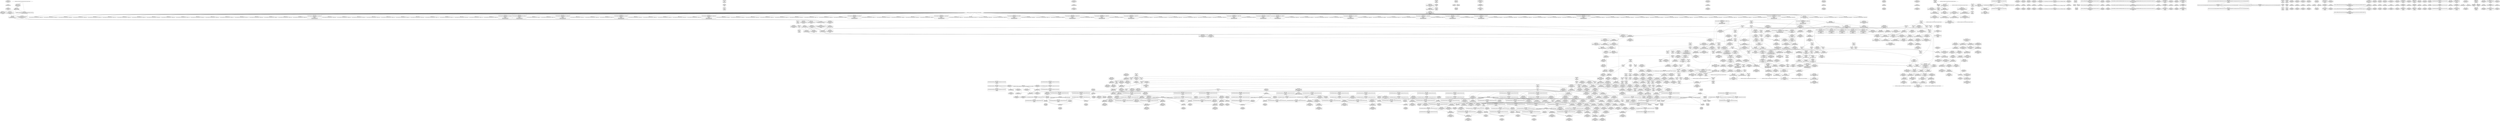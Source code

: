 digraph {
	CE0x419dc00 [shape=record,shape=Mrecord,label="{CE0x419dc00|_call_void_mcount()_#3|*SummSource*}"]
	CE0x4190270 [shape=record,shape=Mrecord,label="{CE0x4190270|COLLAPSED:_GCMRE___llvm_gcov_ctr151_internal_global_2_x_i64_zeroinitializer:_elem_0:default:}"]
	CE0x419b080 [shape=record,shape=Mrecord,label="{CE0x419b080|i64_16|*Constant*}"]
	CE0x41c60a0 [shape=record,shape=Mrecord,label="{CE0x41c60a0|_call_void_mcount()_#3}"]
	CE0x415bd50 [shape=record,shape=Mrecord,label="{CE0x415bd50|104:_%struct.inode*,_232:_%struct.super_block*,_:_CRE_312,313_}"]
	CE0x4194e40 [shape=record,shape=Mrecord,label="{CE0x4194e40|__validate_creds:conv|include/linux/cred.h,173|*SummSink*}"]
	CE0x4124460 [shape=record,shape=Mrecord,label="{CE0x4124460|i32_1609|*Constant*|*SummSink*}"]
	CE0x41b14f0 [shape=record,shape=Mrecord,label="{CE0x41b14f0|inode_has_perm:inode|Function::inode_has_perm&Arg::inode::|*SummSink*}"]
	CE0x4122440 [shape=record,shape=Mrecord,label="{CE0x4122440|path_has_perm:path|Function::path_has_perm&Arg::path::}"]
	CE0x415efe0 [shape=record,shape=Mrecord,label="{CE0x415efe0|selinux_mount:retval.0|*SummSink*}"]
	CE0x4190200 [shape=record,shape=Mrecord,label="{CE0x4190200|superblock_has_perm:tmp}"]
	CE0x4184bb0 [shape=record,shape=Mrecord,label="{CE0x4184bb0|cred_sid:entry|*SummSink*}"]
	CE0x4114150 [shape=record,shape=Mrecord,label="{CE0x4114150|104:_%struct.inode*,_232:_%struct.super_block*,_:_CRE_176,177_}"]
	CE0x40f7f90 [shape=record,shape=Mrecord,label="{CE0x40f7f90|selinux_mount:tmp13|security/selinux/hooks.c,2639|*SummSink*}"]
	CE0x40f7650 [shape=record,shape=Mrecord,label="{CE0x40f7650|GLOBAL:inode_has_perm|*Constant*|*SummSink*}"]
	CE0x413ab40 [shape=record,shape=Mrecord,label="{CE0x413ab40|selinux_mount:tmp22|security/selinux/hooks.c,2641}"]
	CE0x41cd430 [shape=record,shape=Mrecord,label="{CE0x41cd430|i64_1|*Constant*}"]
	CE0x41166d0 [shape=record,shape=Mrecord,label="{CE0x41166d0|104:_%struct.inode*,_232:_%struct.super_block*,_:_CRE_200,201_}"]
	CE0x4190810 [shape=record,shape=Mrecord,label="{CE0x4190810|superblock_has_perm:tmp3}"]
	CE0x4171fd0 [shape=record,shape=Mrecord,label="{CE0x4171fd0|i32_16|*Constant*|*SummSource*}"]
	CE0x418adc0 [shape=record,shape=Mrecord,label="{CE0x418adc0|inode_has_perm:tmp11|security/selinux/hooks.c,1612|*SummSink*}"]
	CE0x41c2bf0 [shape=record,shape=Mrecord,label="{CE0x41c2bf0|i64*_getelementptr_inbounds_(_8_x_i64_,_8_x_i64_*___llvm_gcov_ctr154,_i64_0,_i64_2)|*Constant*|*SummSink*}"]
	CE0x410ee80 [shape=record,shape=Mrecord,label="{CE0x410ee80|selinux_mount:return|*SummSource*}"]
	CE0x41624d0 [shape=record,shape=Mrecord,label="{CE0x41624d0|selinux_mount:call8|security/selinux/hooks.c,2645|*SummSink*}"]
	CE0x419cc80 [shape=record,shape=Mrecord,label="{CE0x419cc80|__validate_creds:lnot.ext|include/linux/cred.h,173|*SummSink*}"]
	CE0x42088a0 [shape=record,shape=Mrecord,label="{CE0x42088a0|GLOBAL:llvm.expect.i64|*Constant*|*SummSink*}"]
	CE0x41b2550 [shape=record,shape=Mrecord,label="{CE0x41b2550|i8_1|*Constant*}"]
	CE0x4205970 [shape=record,shape=Mrecord,label="{CE0x4205970|inode_has_perm:and|security/selinux/hooks.c,1611|*SummSink*}"]
	CE0x4163d10 [shape=record,shape=Mrecord,label="{CE0x4163d10|cred_sid:tmp3}"]
	CE0x4108fd0 [shape=record,shape=Mrecord,label="{CE0x4108fd0|inode_has_perm:conv|security/selinux/hooks.c,1611}"]
	CE0x420b4f0 [shape=record,shape=Mrecord,label="{CE0x420b4f0|inode_has_perm:tmp10|security/selinux/hooks.c,1611|*SummSource*}"]
	CE0x415e010 [shape=record,shape=Mrecord,label="{CE0x415e010|superblock_has_perm:ad|Function::superblock_has_perm&Arg::ad::}"]
	CE0x4166e40 [shape=record,shape=Mrecord,label="{CE0x4166e40|0:_i32,_4:_i32,_8:_i32,_12:_i32,_:_CMRE_20,24_|*MultipleSource*|security/selinux/hooks.c,196|security/selinux/hooks.c,197|*LoadInst*|security/selinux/hooks.c,196}"]
	CE0x4219510 [shape=record,shape=Mrecord,label="{CE0x4219510|_ret_i32_%retval.0,_!dbg_!27728|security/selinux/avc.c,775}"]
	CE0x4108d30 [shape=record,shape=Mrecord,label="{CE0x4108d30|inode_has_perm:lnot1|security/selinux/hooks.c,1611|*SummSource*}"]
	CE0x40ff860 [shape=record,shape=Mrecord,label="{CE0x40ff860|i64*_getelementptr_inbounds_(_15_x_i64_,_15_x_i64_*___llvm_gcov_ctr203,_i64_0,_i64_9)|*Constant*}"]
	CE0x415f760 [shape=record,shape=Mrecord,label="{CE0x415f760|selinux_mount:tmp30|security/selinux/hooks.c,2646|*SummSink*}"]
	CE0x4112470 [shape=record,shape=Mrecord,label="{CE0x4112470|104:_%struct.inode*,_232:_%struct.super_block*,_:_CRE_158,159_}"]
	CE0x4167860 [shape=record,shape=Mrecord,label="{CE0x4167860|inode_has_perm:bb|*SummSource*}"]
	CE0x41960d0 [shape=record,shape=Mrecord,label="{CE0x41960d0|inode_has_perm:tmp20|security/selinux/hooks.c,1618|*SummSink*}"]
	CE0x4114f60 [shape=record,shape=Mrecord,label="{CE0x4114f60|104:_%struct.inode*,_232:_%struct.super_block*,_:_CRE_185,186_}"]
	CE0x41623a0 [shape=record,shape=Mrecord,label="{CE0x41623a0|selinux_mount:call8|security/selinux/hooks.c,2645|*SummSource*}"]
	CE0x4112c40 [shape=record,shape=Mrecord,label="{CE0x4112c40|104:_%struct.inode*,_232:_%struct.super_block*,_:_CRE_163,164_}"]
	CE0x40fcf70 [shape=record,shape=Mrecord,label="{CE0x40fcf70|superblock_has_perm:tmp4|*LoadInst*|security/selinux/hooks.c,1865|*SummSink*}"]
	CE0x4100fe0 [shape=record,shape=Mrecord,label="{CE0x4100fe0|selinux_mount:bb|*SummSink*}"]
	CE0x415eeb0 [shape=record,shape=Mrecord,label="{CE0x415eeb0|selinux_mount:retval.0|*SummSource*}"]
	CE0x4125cc0 [shape=record,shape=Mrecord,label="{CE0x4125cc0|inode_has_perm:do.body|*SummSource*}"]
	CE0x4209220 [shape=record,shape=Mrecord,label="{CE0x4209220|inode_has_perm:tobool2|security/selinux/hooks.c,1611|*SummSource*}"]
	CE0x41018a0 [shape=record,shape=Mrecord,label="{CE0x41018a0|selinux_mount:tmp4|security/selinux/hooks.c,2639|*SummSource*}"]
	CE0x4210140 [shape=record,shape=Mrecord,label="{CE0x4210140|__validate_creds:tmp6|include/linux/cred.h,174}"]
	CE0x41ad930 [shape=record,shape=Mrecord,label="{CE0x41ad930|path_has_perm:tmp6|security/selinux/hooks.c,1646|*SummSource*}"]
	CE0x4156c60 [shape=record,shape=Mrecord,label="{CE0x4156c60|get_current:tmp3}"]
	CE0x4124210 [shape=record,shape=Mrecord,label="{CE0x4124210|i32_22|*Constant*}"]
	"CONST[source:0(mediator),value:0(static)][purpose:{operation}][SnkIdx:3]"
	CE0x419a5d0 [shape=record,shape=Mrecord,label="{CE0x419a5d0|path_has_perm:tmp5|security/selinux/hooks.c,1642|*SummSource*}"]
	CE0x4208b10 [shape=record,shape=Mrecord,label="{CE0x4208b10|inode_has_perm:expval|security/selinux/hooks.c,1611|*SummSource*}"]
	CE0x4190a90 [shape=record,shape=Mrecord,label="{CE0x4190a90|superblock_has_perm:tmp3|*SummSink*}"]
	CE0x41c4f30 [shape=record,shape=Mrecord,label="{CE0x41c4f30|__validate_creds:lnot|include/linux/cred.h,173|*SummSink*}"]
	CE0x4121770 [shape=record,shape=Mrecord,label="{CE0x4121770|i8*_getelementptr_inbounds_(_25_x_i8_,_25_x_i8_*_.str3,_i32_0,_i32_0)|*Constant*}"]
	CE0x4137340 [shape=record,shape=Mrecord,label="{CE0x4137340|COLLAPSED:_GCMRE_current_task_external_global_%struct.task_struct*:_elem_0::|security/selinux/hooks.c,2639}"]
	CE0x410c000 [shape=record,shape=Mrecord,label="{CE0x410c000|superblock_has_perm:bb|*SummSink*}"]
	CE0x42109b0 [shape=record,shape=Mrecord,label="{CE0x42109b0|__validate_creds:tmp7|include/linux/cred.h,174|*SummSink*}"]
	CE0x37f0150 [shape=record,shape=Mrecord,label="{CE0x37f0150|selinux_mount:if.then|*SummSource*}"]
	CE0x5ca5790 [shape=record,shape=Mrecord,label="{CE0x5ca5790|i64*_getelementptr_inbounds_(_15_x_i64_,_15_x_i64_*___llvm_gcov_ctr203,_i64_0,_i64_0)|*Constant*|*SummSink*}"]
	CE0x418c070 [shape=record,shape=Mrecord,label="{CE0x418c070|inode_has_perm:tmp13|security/selinux/hooks.c,1614|*SummSink*}"]
	CE0x415b930 [shape=record,shape=Mrecord,label="{CE0x415b930|104:_%struct.inode*,_232:_%struct.super_block*,_:_CRE_309,310_}"]
	CE0x4156e10 [shape=record,shape=Mrecord,label="{CE0x4156e10|get_current:tmp3|*SummSource*}"]
	CE0x419d7e0 [shape=record,shape=Mrecord,label="{CE0x419d7e0|path_has_perm:tmp3|*SummSource*}"]
	CE0x41275b0 [shape=record,shape=Mrecord,label="{CE0x41275b0|path_has_perm:av|Function::path_has_perm&Arg::av::|*SummSink*}"]
	CE0x41a44f0 [shape=record,shape=Mrecord,label="{CE0x41a44f0|cred_sid:tmp1|*SummSource*}"]
	CE0x4125be0 [shape=record,shape=Mrecord,label="{CE0x4125be0|inode_has_perm:bb|*SummSink*}"]
	CE0x418b540 [shape=record,shape=Mrecord,label="{CE0x418b540|inode_has_perm:tmp12|security/selinux/hooks.c,1612|*SummSink*}"]
	CE0x41ce560 [shape=record,shape=Mrecord,label="{CE0x41ce560|__validate_creds:call|include/linux/cred.h,173}"]
	CE0x41cb9c0 [shape=record,shape=Mrecord,label="{CE0x41cb9c0|inode_has_perm:i_flags|security/selinux/hooks.c,1611|*SummSink*}"]
	CE0x416af20 [shape=record,shape=Mrecord,label="{CE0x416af20|__validate_creds:bb|*SummSource*}"]
	CE0x4116540 [shape=record,shape=Mrecord,label="{CE0x4116540|104:_%struct.inode*,_232:_%struct.super_block*,_:_CRE_199,200_}"]
	CE0x41266b0 [shape=record,shape=Mrecord,label="{CE0x41266b0|inode_has_perm:do.end|*SummSource*}"]
	CE0x4101050 [shape=record,shape=Mrecord,label="{CE0x4101050|selinux_mount:land.lhs.true}"]
	CE0x40f3580 [shape=record,shape=Mrecord,label="{CE0x40f3580|GLOBAL:__llvm_gcov_ctr203|Global_var:__llvm_gcov_ctr203}"]
	CE0x4120900 [shape=record,shape=Mrecord,label="{CE0x4120900|selinux_mount:tobool1|security/selinux/hooks.c,2639}"]
	CE0x4219e30 [shape=record,shape=Mrecord,label="{CE0x4219e30|inode_has_perm:retval.0|*SummSink*}"]
	CE0x41f88e0 [shape=record,shape=Mrecord,label="{CE0x41f88e0|inode_has_perm:tmp6|*LoadInst*|security/selinux/hooks.c,1611|*SummSink*}"]
	CE0x4161670 [shape=record,shape=Mrecord,label="{CE0x4161670|selinux_mount:tmp28|security/selinux/hooks.c,2645|*SummSink*}"]
	CE0x411e560 [shape=record,shape=Mrecord,label="{CE0x411e560|%struct.task_struct*_(%struct.task_struct**)*_asm_movq_%gs:$_1:P_,$0_,_r,im,_dirflag_,_fpsr_,_flags_|*SummSource*}"]
	CE0x4126150 [shape=record,shape=Mrecord,label="{CE0x4126150|inode_has_perm:if.then|*SummSource*}"]
	CE0x413b460 [shape=record,shape=Mrecord,label="{CE0x413b460|selinux_mount:tmp23|security/selinux/hooks.c,2641|*SummSink*}"]
	CE0x418a420 [shape=record,shape=Mrecord,label="{CE0x418a420|inode_has_perm:i_security|security/selinux/hooks.c,1615}"]
	CE0x4218610 [shape=record,shape=Mrecord,label="{CE0x4218610|inode_has_perm:call4|security/selinux/hooks.c,1617}"]
	CE0x41cb920 [shape=record,shape=Mrecord,label="{CE0x41cb920|i32_0|*Constant*}"]
	CE0x4166340 [shape=record,shape=Mrecord,label="{CE0x4166340|0:_i32,_4:_i32,_8:_i32,_12:_i32,_:_CMRE_4,8_|*MultipleSource*|security/selinux/hooks.c,196|security/selinux/hooks.c,197|*LoadInst*|security/selinux/hooks.c,196}"]
	CE0x4189470 [shape=record,shape=Mrecord,label="{CE0x4189470|inode_has_perm:call|security/selinux/hooks.c,1614|*SummSink*}"]
	CE0x41aeac0 [shape=record,shape=Mrecord,label="{CE0x41aeac0|cred_sid:bb|*SummSink*}"]
	CE0x4194190 [shape=record,shape=Mrecord,label="{CE0x4194190|inode_has_perm:tmp17|security/selinux/hooks.c,1617|*SummSource*}"]
	CE0x410f190 [shape=record,shape=Mrecord,label="{CE0x410f190|i64_1|*Constant*|*SummSource*}"]
	CE0x4209e00 [shape=record,shape=Mrecord,label="{CE0x4209e00|GLOBAL:__llvm_gcov_ctr154|Global_var:__llvm_gcov_ctr154}"]
	CE0x40f7eb0 [shape=record,shape=Mrecord,label="{CE0x40f7eb0|selinux_mount:tmp13|security/selinux/hooks.c,2639}"]
	CE0x41c5f90 [shape=record,shape=Mrecord,label="{CE0x41c5f90|inode_has_perm:tmp3|*SummSink*}"]
	CE0x41a2cc0 [shape=record,shape=Mrecord,label="{CE0x41a2cc0|avc_has_perm:tclass|Function::avc_has_perm&Arg::tclass::|*SummSource*}"]
	CE0x411b5a0 [shape=record,shape=Mrecord,label="{CE0x411b5a0|104:_%struct.inode*,_232:_%struct.super_block*,_:_CRE_144,145_}"]
	CE0x418a150 [shape=record,shape=Mrecord,label="{CE0x418a150|i32_10|*Constant*|*SummSink*}"]
	CE0x4210e80 [shape=record,shape=Mrecord,label="{CE0x4210e80|_call_void___invalid_creds(%struct.cred*_%cred,_i8*_%file,_i32_%line)_#10,_!dbg_!27721|include/linux/cred.h,174}"]
	CE0x40f0190 [shape=record,shape=Mrecord,label="{CE0x40f0190|selinux_mount:entry}"]
	CE0x410c6d0 [shape=record,shape=Mrecord,label="{CE0x410c6d0|i64*_getelementptr_inbounds_(_2_x_i64_,_2_x_i64_*___llvm_gcov_ctr98,_i64_0,_i64_0)|*Constant*|*SummSource*}"]
	CE0x419e520 [shape=record,shape=Mrecord,label="{CE0x419e520|path_has_perm:tmp4|*LoadInst*|security/selinux/hooks.c,1642}"]
	CE0x4113b10 [shape=record,shape=Mrecord,label="{CE0x4113b10|104:_%struct.inode*,_232:_%struct.super_block*,_:_CRE_172,173_}"]
	CE0x4216410 [shape=record,shape=Mrecord,label="{CE0x4216410|__validate_creds:tmp2|include/linux/cred.h,173|*SummSink*}"]
	CE0x41136a0 [shape=record,shape=Mrecord,label="{CE0x41136a0|104:_%struct.inode*,_232:_%struct.super_block*,_:_CRE_169,170_}"]
	CE0x41045f0 [shape=record,shape=Mrecord,label="{CE0x41045f0|i64_4|*Constant*|*SummSink*}"]
	CE0x410db40 [shape=record,shape=Mrecord,label="{CE0x410db40|selinux_mount:if.then6|*SummSource*}"]
	CE0x4118480 [shape=record,shape=Mrecord,label="{CE0x4118480|104:_%struct.inode*,_232:_%struct.super_block*,_:_CRE_219,220_}"]
	CE0x4138e80 [shape=record,shape=Mrecord,label="{CE0x4138e80|selinux_mount:flags|Function::selinux_mount&Arg::flags::|*SummSource*}"]
	CE0x4101290 [shape=record,shape=Mrecord,label="{CE0x4101290|i64_2|*Constant*}"]
	CE0x40f5880 [shape=record,shape=Mrecord,label="{CE0x40f5880|i32_0|*Constant*|*SummSink*}"]
	CE0x4189fe0 [shape=record,shape=Mrecord,label="{CE0x4189fe0|inode_has_perm:i_security|security/selinux/hooks.c,1615|*SummSource*}"]
	CE0x4116d10 [shape=record,shape=Mrecord,label="{CE0x4116d10|104:_%struct.inode*,_232:_%struct.super_block*,_:_CRE_204,205_}"]
	CE0x419b9e0 [shape=record,shape=Mrecord,label="{CE0x419b9e0|inode_has_perm:inode|Function::inode_has_perm&Arg::inode::}"]
	CE0x41269d0 [shape=record,shape=Mrecord,label="{CE0x41269d0|i64*_getelementptr_inbounds_(_8_x_i64_,_8_x_i64_*___llvm_gcov_ctr154,_i64_0,_i64_0)|*Constant*|*SummSource*}"]
	CE0x40ebbf0 [shape=record,shape=Mrecord,label="{CE0x40ebbf0|selinux_mount:tmp11|security/selinux/hooks.c,2639|*SummSource*}"]
	CE0x4108e60 [shape=record,shape=Mrecord,label="{CE0x4108e60|inode_has_perm:lnot1|security/selinux/hooks.c,1611|*SummSink*}"]
	CE0x415da50 [shape=record,shape=Mrecord,label="{CE0x415da50|%struct.common_audit_data*_null|*Constant*|*SummSource*}"]
	CE0x415c6b0 [shape=record,shape=Mrecord,label="{CE0x415c6b0|104:_%struct.inode*,_232:_%struct.super_block*,_:_CRE_318,319_}"]
	CE0x4210700 [shape=record,shape=Mrecord,label="{CE0x4210700|__validate_creds:tmp7|include/linux/cred.h,174}"]
	CE0x4121ba0 [shape=record,shape=Mrecord,label="{CE0x4121ba0|_call_void_lockdep_rcu_suspicious(i8*_getelementptr_inbounds_(_25_x_i8_,_25_x_i8_*_.str3,_i32_0,_i32_0),_i32_2639,_i8*_getelementptr_inbounds_(_45_x_i8_,_45_x_i8_*_.str12,_i32_0,_i32_0))_#10,_!dbg_!27732|security/selinux/hooks.c,2639|*SummSource*}"]
	CE0x415dcb0 [shape=record,shape=Mrecord,label="{CE0x415dcb0|superblock_has_perm:ad|Function::superblock_has_perm&Arg::ad::|*SummSink*}"]
	CE0x4113fc0 [shape=record,shape=Mrecord,label="{CE0x4113fc0|104:_%struct.inode*,_232:_%struct.super_block*,_:_CRE_175,176_}"]
	CE0x4100780 [shape=record,shape=Mrecord,label="{CE0x4100780|selinux_mount:land.lhs.true|*SummSource*}"]
	CE0x4171ae0 [shape=record,shape=Mrecord,label="{CE0x4171ae0|i32_0|*Constant*}"]
	CE0x41636f0 [shape=record,shape=Mrecord,label="{CE0x41636f0|superblock_has_perm:entry|*SummSource*}"]
	"CONST[source:0(mediator),value:2(dynamic)][purpose:{subject}][SnkIdx:0]"
	CE0x4189340 [shape=record,shape=Mrecord,label="{CE0x4189340|inode_has_perm:call|security/selinux/hooks.c,1614|*SummSource*}"]
	CE0x4126e30 [shape=record,shape=Mrecord,label="{CE0x4126e30|inode_has_perm:tmp|*SummSource*}"]
	CE0x4118ac0 [shape=record,shape=Mrecord,label="{CE0x4118ac0|104:_%struct.inode*,_232:_%struct.super_block*,_:_CRE_223,224_}"]
	CE0x41ac2a0 [shape=record,shape=Mrecord,label="{CE0x41ac2a0|superblock_has_perm:tmp5|security/selinux/hooks.c,1865}"]
	CE0x4104e00 [shape=record,shape=Mrecord,label="{CE0x4104e00|selinux_mount:tmp10|security/selinux/hooks.c,2639|*SummSink*}"]
	CE0x411aea0 [shape=record,shape=Mrecord,label="{CE0x411aea0|i64*_getelementptr_inbounds_(_15_x_i64_,_15_x_i64_*___llvm_gcov_ctr203,_i64_0,_i64_8)|*Constant*}"]
	CE0x4184a70 [shape=record,shape=Mrecord,label="{CE0x4184a70|cred_sid:entry|*SummSource*}"]
	CE0x41c8490 [shape=record,shape=Mrecord,label="{CE0x41c8490|__validate_creds:expval|include/linux/cred.h,173|*SummSource*}"]
	CE0x5ca5880 [shape=record,shape=Mrecord,label="{CE0x5ca5880|selinux_mount:tmp}"]
	CE0x411b720 [shape=record,shape=Mrecord,label="{CE0x411b720|i64*_getelementptr_inbounds_(_15_x_i64_,_15_x_i64_*___llvm_gcov_ctr203,_i64_0,_i64_8)|*Constant*|*SummSource*}"]
	CE0x41acdd0 [shape=record,shape=Mrecord,label="{CE0x41acdd0|superblock_has_perm:sid1|security/selinux/hooks.c,1866|*SummSink*}"]
	CE0x41c4950 [shape=record,shape=Mrecord,label="{CE0x41c4950|GLOBAL:__validate_creds|*Constant*|*SummSource*}"]
	CE0x41372d0 [shape=record,shape=Mrecord,label="{CE0x41372d0|selinux_mount:cred4|security/selinux/hooks.c,2639}"]
	CE0x41a07a0 [shape=record,shape=Mrecord,label="{CE0x41a07a0|path_has_perm:tmp|*SummSource*}"]
	CE0x4209f30 [shape=record,shape=Mrecord,label="{CE0x4209f30|GLOBAL:__llvm_gcov_ctr154|Global_var:__llvm_gcov_ctr154|*SummSource*}"]
	CE0x4125e80 [shape=record,shape=Mrecord,label="{CE0x4125e80|inode_has_perm:return|*SummSource*}"]
	CE0x41c5270 [shape=record,shape=Mrecord,label="{CE0x41c5270|i64*_getelementptr_inbounds_(_8_x_i64_,_8_x_i64_*___llvm_gcov_ctr154,_i64_0,_i64_2)|*Constant*}"]
	"CONST[source:0(mediator),value:2(dynamic)][purpose:{object}][SnkIdx:6]"
	CE0x40f6cb0 [shape=record,shape=Mrecord,label="{CE0x40f6cb0|path_has_perm:entry|*SummSink*}"]
	CE0x40ebee0 [shape=record,shape=Mrecord,label="{CE0x40ebee0|selinux_mount:tmp12|security/selinux/hooks.c,2639}"]
	CE0x419b0f0 [shape=record,shape=Mrecord,label="{CE0x419b0f0|i64_16|*Constant*|*SummSource*}"]
	CE0x41630d0 [shape=record,shape=Mrecord,label="{CE0x41630d0|GLOBAL:superblock_has_perm|*Constant*}"]
	"CONST[source:2(external),value:0(static)][purpose:{operation}][SrcIdx:3]"
	CE0x4184f80 [shape=record,shape=Mrecord,label="{CE0x4184f80|cred_sid:cred|Function::cred_sid&Arg::cred::|*SummSink*}"]
	CE0x4112790 [shape=record,shape=Mrecord,label="{CE0x4112790|104:_%struct.inode*,_232:_%struct.super_block*,_:_CRE_160,161_}"]
	CE0x41093c0 [shape=record,shape=Mrecord,label="{CE0x41093c0|inode_has_perm:lnot.ext|security/selinux/hooks.c,1611|*SummSource*}"]
	CE0x41c2d90 [shape=record,shape=Mrecord,label="{CE0x41c2d90|inode_has_perm:tmp4|security/selinux/hooks.c,1609}"]
	CE0x4216ee0 [shape=record,shape=Mrecord,label="{CE0x4216ee0|__validate_creds:tmp4|include/linux/cred.h,173}"]
	CE0x41648e0 [shape=record,shape=Mrecord,label="{CE0x41648e0|cred_sid:security|security/selinux/hooks.c,196|*SummSource*}"]
	CE0x413e470 [shape=record,shape=Mrecord,label="{CE0x413e470|selinux_mount:d_sb|security/selinux/hooks.c,2642}"]
	CE0x413ae50 [shape=record,shape=Mrecord,label="{CE0x413ae50|selinux_mount:tmp22|security/selinux/hooks.c,2641|*SummSource*}"]
	CE0x4219c80 [shape=record,shape=Mrecord,label="{CE0x4219c80|i64*_getelementptr_inbounds_(_8_x_i64_,_8_x_i64_*___llvm_gcov_ctr154,_i64_0,_i64_7)|*Constant*}"]
	CE0x4106dc0 [shape=record,shape=Mrecord,label="{CE0x4106dc0|i64_5|*Constant*|*SummSink*}"]
	CE0x4120d20 [shape=record,shape=Mrecord,label="{CE0x4120d20|get_current:tmp4|./arch/x86/include/asm/current.h,14|*SummSource*}"]
	"CONST[source:0(mediator),value:0(static)][purpose:{operation}][SnkIdx:7]"
	CE0x415f360 [shape=record,shape=Mrecord,label="{CE0x415f360|i64*_getelementptr_inbounds_(_15_x_i64_,_15_x_i64_*___llvm_gcov_ctr203,_i64_0,_i64_14)|*Constant*}"]
	CE0x415faf0 [shape=record,shape=Mrecord,label="{CE0x415faf0|selinux_mount:tmp31|security/selinux/hooks.c,2646|*SummSource*}"]
	CE0x41a3250 [shape=record,shape=Mrecord,label="{CE0x41a3250|avc_has_perm:requested|Function::avc_has_perm&Arg::requested::|*SummSink*}"]
	CE0x41b18a0 [shape=record,shape=Mrecord,label="{CE0x41b18a0|inode_has_perm:perms|Function::inode_has_perm&Arg::perms::|*SummSource*}"]
	CE0x4199250 [shape=record,shape=Mrecord,label="{CE0x4199250|i32_(i32,_i32,_i16,_i32,_%struct.common_audit_data*)*_bitcast_(i32_(i32,_i32,_i16,_i32,_%struct.common_audit_data.495*)*_avc_has_perm_to_i32_(i32,_i32,_i16,_i32,_%struct.common_audit_data*)*)|*Constant*}"]
	CE0x4125030 [shape=record,shape=Mrecord,label="{CE0x4125030|__validate_creds:lnot|include/linux/cred.h,173|*SummSource*}"]
	CE0x4112150 [shape=record,shape=Mrecord,label="{CE0x4112150|104:_%struct.inode*,_232:_%struct.super_block*,_:_CRE_156,157_}"]
	CE0x4163330 [shape=record,shape=Mrecord,label="{CE0x4163330|GLOBAL:superblock_has_perm|*Constant*|*SummSource*}"]
	CE0x41948b0 [shape=record,shape=Mrecord,label="{CE0x41948b0|inode_has_perm:tmp19|security/selinux/hooks.c,1618}"]
	CE0x4167120 [shape=record,shape=Mrecord,label="{CE0x4167120|cred_sid:tmp6|security/selinux/hooks.c,197|*SummSource*}"]
	CE0x41a1250 [shape=record,shape=Mrecord,label="{CE0x41a1250|i32_(i32,_i32,_i16,_i32,_%struct.common_audit_data*)*_bitcast_(i32_(i32,_i32,_i16,_i32,_%struct.common_audit_data.495*)*_avc_has_perm_to_i32_(i32,_i32,_i16,_i32,_%struct.common_audit_data*)*)|*Constant*|*SummSource*}"]
	CE0x4211250 [shape=record,shape=Mrecord,label="{CE0x4211250|_call_void___invalid_creds(%struct.cred*_%cred,_i8*_%file,_i32_%line)_#10,_!dbg_!27721|include/linux/cred.h,174|*SummSource*}"]
	CE0x4165800 [shape=record,shape=Mrecord,label="{CE0x4165800|cred_sid:tmp5|security/selinux/hooks.c,196|*SummSink*}"]
	CE0x419afd0 [shape=record,shape=Mrecord,label="{CE0x419afd0|GLOBAL:inode_has_perm|*Constant*}"]
	CE0x4165df0 [shape=record,shape=Mrecord,label="{CE0x4165df0|cred_sid:sid|security/selinux/hooks.c,197}"]
	CE0x4122950 [shape=record,shape=Mrecord,label="{CE0x4122950|i32_65536|*Constant*}"]
	CE0x419acb0 [shape=record,shape=Mrecord,label="{CE0x419acb0|i32_8|*Constant*|*SummSource*}"]
	CE0x4138850 [shape=record,shape=Mrecord,label="{CE0x4138850|i64_32|*Constant*|*SummSource*}"]
	CE0x4122330 [shape=record,shape=Mrecord,label="{CE0x4122330|path_has_perm:cred|Function::path_has_perm&Arg::cred::|*SummSink*}"]
	CE0x41711b0 [shape=record,shape=Mrecord,label="{CE0x41711b0|GLOBAL:current_task|Global_var:current_task|*SummSink*}"]
	CE0x4205b40 [shape=record,shape=Mrecord,label="{CE0x4205b40|inode_has_perm:tobool|security/selinux/hooks.c,1611|*SummSource*}"]
	CE0x40f2720 [shape=record,shape=Mrecord,label="{CE0x40f2720|i32_2639|*Constant*|*SummSink*}"]
	CE0x413a510 [shape=record,shape=Mrecord,label="{CE0x413a510|selinux_mount:tmp20|security/selinux/hooks.c,2641|*SummSink*}"]
	CE0x5b9f930 [shape=record,shape=Mrecord,label="{CE0x5b9f930|selinux_mount:if.end|*SummSource*}"]
	CE0x4113ca0 [shape=record,shape=Mrecord,label="{CE0x4113ca0|104:_%struct.inode*,_232:_%struct.super_block*,_:_CRE_173,174_}"]
	CE0x41169f0 [shape=record,shape=Mrecord,label="{CE0x41169f0|104:_%struct.inode*,_232:_%struct.super_block*,_:_CRE_202,203_}"]
	CE0x413a2e0 [shape=record,shape=Mrecord,label="{CE0x413a2e0|selinux_mount:tmp20|security/selinux/hooks.c,2641}"]
	CE0x4190e50 [shape=record,shape=Mrecord,label="{CE0x4190e50|_call_void_mcount()_#3|*SummSink*}"]
	CE0x413fd10 [shape=record,shape=Mrecord,label="{CE0x413fd10|104:_%struct.inode*,_232:_%struct.super_block*,_:_CRE_90,91_}"]
	CE0x413dee0 [shape=record,shape=Mrecord,label="{CE0x413dee0|i32_9|*Constant*}"]
	CE0x42095b0 [shape=record,shape=Mrecord,label="{CE0x42095b0|i64_4|*Constant*}"]
	CE0x41ca350 [shape=record,shape=Mrecord,label="{CE0x41ca350|__validate_creds:tmp|*SummSource*}"]
	CE0x4127c60 [shape=record,shape=Mrecord,label="{CE0x4127c60|selinux_mount:retval.0}"]
	CE0x4101bc0 [shape=record,shape=Mrecord,label="{CE0x4101bc0|i64*_getelementptr_inbounds_(_15_x_i64_,_15_x_i64_*___llvm_gcov_ctr203,_i64_0,_i64_0)|*Constant*|*SummSource*}"]
	CE0x4109470 [shape=record,shape=Mrecord,label="{CE0x4109470|_call_void_mcount()_#3|*SummSource*}"]
	CE0x4125d30 [shape=record,shape=Mrecord,label="{CE0x4125d30|inode_has_perm:do.body|*SummSink*}"]
	CE0x4114920 [shape=record,shape=Mrecord,label="{CE0x4114920|104:_%struct.inode*,_232:_%struct.super_block*,_:_CRE_181,182_}"]
	"CONST[source:0(mediator),value:0(static)][purpose:{operation}][SrcIdx:5]"
	CE0x41878b0 [shape=record,shape=Mrecord,label="{CE0x41878b0|i64*_getelementptr_inbounds_(_2_x_i64_,_2_x_i64_*___llvm_gcov_ctr98,_i64_0,_i64_1)|*Constant*|*SummSink*}"]
	CE0x41405e0 [shape=record,shape=Mrecord,label="{CE0x41405e0|selinux_mount:tmp26|*LoadInst*|security/selinux/hooks.c,2642|*SummSink*}"]
	CE0x41caf30 [shape=record,shape=Mrecord,label="{CE0x41caf30|__validate_creds:entry|*SummSource*}"]
	CE0x41ce1a0 [shape=record,shape=Mrecord,label="{CE0x41ce1a0|inode_has_perm:i_flags|security/selinux/hooks.c,1611}"]
	CE0x411a820 [shape=record,shape=Mrecord,label="{CE0x411a820|selinux_mount:call|security/selinux/hooks.c,2639}"]
	CE0x415e270 [shape=record,shape=Mrecord,label="{CE0x415e270|_ret_i32_%call2,_!dbg_!27722|security/selinux/hooks.c,1866|*SummSource*}"]
	CE0x419ca70 [shape=record,shape=Mrecord,label="{CE0x419ca70|path_has_perm:tmp2|*SummSource*}"]
	CE0x4165fe0 [shape=record,shape=Mrecord,label="{CE0x4165fe0|cred_sid:sid|security/selinux/hooks.c,197|*SummSource*}"]
	CE0x416a9b0 [shape=record,shape=Mrecord,label="{CE0x416a9b0|i32_1609|*Constant*}"]
	CE0x4219640 [shape=record,shape=Mrecord,label="{CE0x4219640|avc_has_perm:requested|Function::avc_has_perm&Arg::requested::}"]
	CE0x415b660 [shape=record,shape=Mrecord,label="{CE0x415b660|104:_%struct.inode*,_232:_%struct.super_block*,_:_CRE_307,308_}"]
	CE0x41a1580 [shape=record,shape=Mrecord,label="{CE0x41a1580|avc_has_perm:entry}"]
	CE0x4110b20 [shape=record,shape=Mrecord,label="{CE0x4110b20|104:_%struct.inode*,_232:_%struct.super_block*,_:_CRE_104,112_|*MultipleSource*|*LoadInst*|security/selinux/hooks.c,2642|security/selinux/hooks.c,2642}"]
	CE0x41a20b0 [shape=record,shape=Mrecord,label="{CE0x41a20b0|avc_has_perm:ssid|Function::avc_has_perm&Arg::ssid::|*SummSource*}"]
	CE0x4126750 [shape=record,shape=Mrecord,label="{CE0x4126750|inode_has_perm:do.end|*SummSink*}"]
	CE0x4163e90 [shape=record,shape=Mrecord,label="{CE0x4163e90|cred_sid:tmp3|*SummSource*}"]
	CE0x4118de0 [shape=record,shape=Mrecord,label="{CE0x4118de0|104:_%struct.inode*,_232:_%struct.super_block*,_:_CRE_224,232_|*MultipleSource*|*LoadInst*|security/selinux/hooks.c,2642|security/selinux/hooks.c,2642}"]
	CE0x4165940 [shape=record,shape=Mrecord,label="{CE0x4165940|i32_1|*Constant*}"]
	CE0x41c40d0 [shape=record,shape=Mrecord,label="{CE0x41c40d0|i64*_getelementptr_inbounds_(_8_x_i64_,_8_x_i64_*___llvm_gcov_ctr154,_i64_0,_i64_2)|*Constant*|*SummSource*}"]
	CE0x41155a0 [shape=record,shape=Mrecord,label="{CE0x41155a0|104:_%struct.inode*,_232:_%struct.super_block*,_:_CRE_189,190_}"]
	CE0x421ace0 [shape=record,shape=Mrecord,label="{CE0x421ace0|i32_3|*Constant*|*SummSink*}"]
	CE0x420e0f0 [shape=record,shape=Mrecord,label="{CE0x420e0f0|GLOBAL:__invalid_creds|*Constant*|*SummSink*}"]
	CE0x4118c50 [shape=record,shape=Mrecord,label="{CE0x4118c50|104:_%struct.inode*,_232:_%struct.super_block*,_:_CRE_304,305_}"]
	CE0x4107110 [shape=record,shape=Mrecord,label="{CE0x4107110|%struct.task_struct*_(%struct.task_struct**)*_asm_movq_%gs:$_1:P_,$0_,_r,im,_dirflag_,_fpsr_,_flags_|*SummSink*}"]
	CE0x413d410 [shape=record,shape=Mrecord,label="{CE0x413d410|COLLAPSED:_GCMRE___llvm_gcov_ctr131_internal_global_2_x_i64_zeroinitializer:_elem_0:default:}"]
	CE0x4125c50 [shape=record,shape=Mrecord,label="{CE0x4125c50|inode_has_perm:do.body}"]
	CE0x41399f0 [shape=record,shape=Mrecord,label="{CE0x41399f0|i64_10|*Constant*}"]
	CE0x41cd4a0 [shape=record,shape=Mrecord,label="{CE0x41cd4a0|__validate_creds:tmp1}"]
	CE0x41253c0 [shape=record,shape=Mrecord,label="{CE0x41253c0|__validate_creds:line|Function::__validate_creds&Arg::line::}"]
	CE0x4217730 [shape=record,shape=Mrecord,label="{CE0x4217730|__validate_creds:tmp5|include/linux/cred.h,173|*SummSource*}"]
	CE0x4111ca0 [shape=record,shape=Mrecord,label="{CE0x4111ca0|104:_%struct.inode*,_232:_%struct.super_block*,_:_CRE_153,154_}"]
	CE0x415f950 [shape=record,shape=Mrecord,label="{CE0x415f950|selinux_mount:tmp31|security/selinux/hooks.c,2646}"]
	CE0x40f6fc0 [shape=record,shape=Mrecord,label="{CE0x40f6fc0|path_has_perm:call|security/selinux/hooks.c,1647|*SummSource*}"]
	CE0x4108970 [shape=record,shape=Mrecord,label="{CE0x4108970|inode_has_perm:lnot1|security/selinux/hooks.c,1611}"]
	CE0x40f5700 [shape=record,shape=Mrecord,label="{CE0x40f5700|i32_0|*Constant*|*SummSource*}"]
	CE0x411bc10 [shape=record,shape=Mrecord,label="{CE0x411bc10|selinux_mount:tmp15|security/selinux/hooks.c,2639|*SummSink*}"]
	CE0x41113f0 [shape=record,shape=Mrecord,label="{CE0x41113f0|104:_%struct.inode*,_232:_%struct.super_block*,_:_CRE_148,149_}"]
	CE0x4117e40 [shape=record,shape=Mrecord,label="{CE0x4117e40|104:_%struct.inode*,_232:_%struct.super_block*,_:_CRE_215,216_}"]
	CE0x4109510 [shape=record,shape=Mrecord,label="{CE0x4109510|_call_void_mcount()_#3|*SummSink*}"]
	CE0x413e100 [shape=record,shape=Mrecord,label="{CE0x413e100|i32_9|*Constant*|*SummSource*}"]
	CE0x41cc960 [shape=record,shape=Mrecord,label="{CE0x41cc960|__validate_creds:entry}"]
	CE0x411ffa0 [shape=record,shape=Mrecord,label="{CE0x411ffa0|i64*_getelementptr_inbounds_(_2_x_i64_,_2_x_i64_*___llvm_gcov_ctr204,_i64_0,_i64_0)|*Constant*|*SummSink*}"]
	CE0x415c200 [shape=record,shape=Mrecord,label="{CE0x415c200|104:_%struct.inode*,_232:_%struct.super_block*,_:_CRE_315,316_}"]
	CE0x41ad440 [shape=record,shape=Mrecord,label="{CE0x41ad440|path_has_perm:path1|security/selinux/hooks.c,1646}"]
	CE0x41f86e0 [shape=record,shape=Mrecord,label="{CE0x41f86e0|inode_has_perm:tmp6|*LoadInst*|security/selinux/hooks.c,1611|*SummSource*}"]
	CE0x4108680 [shape=record,shape=Mrecord,label="{CE0x4108680|inode_has_perm:lnot|security/selinux/hooks.c,1611}"]
	CE0x41227e0 [shape=record,shape=Mrecord,label="{CE0x41227e0|path_has_perm:path|Function::path_has_perm&Arg::path::|*SummSink*}"]
	CE0x4114dd0 [shape=record,shape=Mrecord,label="{CE0x4114dd0|104:_%struct.inode*,_232:_%struct.super_block*,_:_CRE_184,185_}"]
	CE0x41ceb70 [shape=record,shape=Mrecord,label="{CE0x41ceb70|__validate_creds:file|Function::__validate_creds&Arg::file::|*SummSink*}"]
	CE0x410cb80 [shape=record,shape=Mrecord,label="{CE0x410cb80|selinux_mount:tmp7|security/selinux/hooks.c,2639|*SummSink*}"]
	CE0x413d3a0 [shape=record,shape=Mrecord,label="{CE0x413d3a0|cred_sid:tmp}"]
	CE0x413ccc0 [shape=record,shape=Mrecord,label="{CE0x413ccc0|i32_1|*Constant*}"]
	CE0x418a9e0 [shape=record,shape=Mrecord,label="{CE0x418a9e0|inode_has_perm:tmp16|security/selinux/hooks.c,1615}"]
	CE0x42112c0 [shape=record,shape=Mrecord,label="{CE0x42112c0|GLOBAL:__invalid_creds|*Constant*|*SummSource*}"]
	CE0x4113980 [shape=record,shape=Mrecord,label="{CE0x4113980|104:_%struct.inode*,_232:_%struct.super_block*,_:_CRE_171,172_}"]
	CE0x4219030 [shape=record,shape=Mrecord,label="{CE0x4219030|avc_has_perm:tsid|Function::avc_has_perm&Arg::tsid::}"]
	CE0x415bbc0 [shape=record,shape=Mrecord,label="{CE0x415bbc0|104:_%struct.inode*,_232:_%struct.super_block*,_:_CRE_311,312_}"]
	CE0x40f2d00 [shape=record,shape=Mrecord,label="{CE0x40f2d00|selinux_mount:do.body}"]
	CE0x40f86c0 [shape=record,shape=Mrecord,label="{CE0x40f86c0|i1_true|*Constant*}"]
	CE0x4218370 [shape=record,shape=Mrecord,label="{CE0x4218370|inode_has_perm:tmp18|security/selinux/hooks.c,1617|*SummSource*}"]
	CE0x41202c0 [shape=record,shape=Mrecord,label="{CE0x41202c0|get_current:tmp2|*SummSink*}"]
	CE0x416b9a0 [shape=record,shape=Mrecord,label="{CE0x416b9a0|i64*_getelementptr_inbounds_(_2_x_i64_,_2_x_i64_*___llvm_gcov_ctr98,_i64_0,_i64_0)|*Constant*|*SummSink*}"]
	CE0x41af650 [shape=record,shape=Mrecord,label="{CE0x41af650|i64*_getelementptr_inbounds_(_2_x_i64_,_2_x_i64_*___llvm_gcov_ctr131,_i64_0,_i64_1)|*Constant*}"]
	CE0x413a0c0 [shape=record,shape=Mrecord,label="{CE0x413a0c0|i64_11|*Constant*}"]
	CE0x4217050 [shape=record,shape=Mrecord,label="{CE0x4217050|__validate_creds:tmp4|include/linux/cred.h,173|*SummSource*}"]
	CE0x41116f0 [shape=record,shape=Mrecord,label="{CE0x41116f0|104:_%struct.inode*,_232:_%struct.super_block*,_:_CRE_149,150_}"]
	CE0x4127480 [shape=record,shape=Mrecord,label="{CE0x4127480|path_has_perm:av|Function::path_has_perm&Arg::av::}"]
	CE0x4113e30 [shape=record,shape=Mrecord,label="{CE0x4113e30|104:_%struct.inode*,_232:_%struct.super_block*,_:_CRE_174,175_}"]
	CE0x4110ea0 [shape=record,shape=Mrecord,label="{CE0x4110ea0|104:_%struct.inode*,_232:_%struct.super_block*,_:_CRE_145,146_}"]
	CE0x413f080 [shape=record,shape=Mrecord,label="{CE0x413f080|104:_%struct.inode*,_232:_%struct.super_block*,_:_CRE_40,48_|*MultipleSource*|*LoadInst*|security/selinux/hooks.c,2642|security/selinux/hooks.c,2642}"]
	CE0x413ece0 [shape=record,shape=Mrecord,label="{CE0x413ece0|104:_%struct.inode*,_232:_%struct.super_block*,_:_CRE_16,24_|*MultipleSource*|*LoadInst*|security/selinux/hooks.c,2642|security/selinux/hooks.c,2642}"]
	CE0x41af9b0 [shape=record,shape=Mrecord,label="{CE0x41af9b0|i64*_getelementptr_inbounds_(_2_x_i64_,_2_x_i64_*___llvm_gcov_ctr131,_i64_0,_i64_1)|*Constant*|*SummSource*}"]
	CE0x4199510 [shape=record,shape=Mrecord,label="{CE0x4199510|_call_void___validate_creds(%struct.cred*_%cred,_i8*_getelementptr_inbounds_(_25_x_i8_,_25_x_i8_*_.str3,_i32_0,_i32_0),_i32_1609)_#10,_!dbg_!27719|security/selinux/hooks.c,1609|*SummSink*}"]
	CE0x418b3d0 [shape=record,shape=Mrecord,label="{CE0x418b3d0|inode_has_perm:tmp12|security/selinux/hooks.c,1612|*SummSource*}"]
	CE0x41382b0 [shape=record,shape=Mrecord,label="{CE0x41382b0|selinux_mount:tmp19|security/selinux/hooks.c,2639|*SummSource*}"]
	CE0x40f6ed0 [shape=record,shape=Mrecord,label="{CE0x40f6ed0|path_has_perm:call|security/selinux/hooks.c,1647}"]
	CE0x4104820 [shape=record,shape=Mrecord,label="{CE0x4104820|selinux_mount:tmp9|security/selinux/hooks.c,2639|*SummSource*}"]
	CE0x41a16f0 [shape=record,shape=Mrecord,label="{CE0x41a16f0|avc_has_perm:entry|*SummSource*}"]
	CE0x4208ce0 [shape=record,shape=Mrecord,label="{CE0x4208ce0|inode_has_perm:expval|security/selinux/hooks.c,1611|*SummSink*}"]
	CE0x421ae50 [shape=record,shape=Mrecord,label="{CE0x421ae50|inode_has_perm:sid3|security/selinux/hooks.c,1617|*SummSink*}"]
	CE0x40f5480 [shape=record,shape=Mrecord,label="{CE0x40f5480|i32_0|*Constant*}"]
	CE0x413b5d0 [shape=record,shape=Mrecord,label="{CE0x413b5d0|selinux_mount:tmp24|security/selinux/hooks.c,2642}"]
	CE0x413e5b0 [shape=record,shape=Mrecord,label="{CE0x413e5b0|selinux_mount:d_sb|security/selinux/hooks.c,2642|*SummSink*}"]
	CE0x410d8b0 [shape=record,shape=Mrecord,label="{CE0x410d8b0|path_has_perm:tmp1|*SummSink*}"]
	CE0x415ce70 [shape=record,shape=Mrecord,label="{CE0x415ce70|superblock_has_perm:cred|Function::superblock_has_perm&Arg::cred::|*SummSource*}"]
	CE0x4128210 [shape=record,shape=Mrecord,label="{CE0x4128210|selinux_mount:tmp18|security/selinux/hooks.c,2639}"]
	CE0x4181fe0 [shape=record,shape=Mrecord,label="{CE0x4181fe0|i64*_getelementptr_inbounds_(_2_x_i64_,_2_x_i64_*___llvm_gcov_ctr151,_i64_0,_i64_1)|*Constant*|*SummSink*}"]
	CE0x41cd3a0 [shape=record,shape=Mrecord,label="{CE0x41cd3a0|__validate_creds:tmp|*SummSink*}"]
	CE0x4122fa0 [shape=record,shape=Mrecord,label="{CE0x4122fa0|get_current:tmp1}"]
	CE0x419d8b0 [shape=record,shape=Mrecord,label="{CE0x419d8b0|path_has_perm:tmp3|*SummSink*}"]
	CE0x4171750 [shape=record,shape=Mrecord,label="{CE0x4171750|_ret_i32_%tmp6,_!dbg_!27716|security/selinux/hooks.c,197|*SummSource*}"]
	CE0x4165110 [shape=record,shape=Mrecord,label="{CE0x4165110|cred_sid:tmp4|*LoadInst*|security/selinux/hooks.c,196}"]
	CE0x4217f90 [shape=record,shape=Mrecord,label="{CE0x4217f90|inode_has_perm:sclass|security/selinux/hooks.c,1617|*SummSource*}"]
	CE0x413a9d0 [shape=record,shape=Mrecord,label="{CE0x413a9d0|selinux_mount:tmp21|security/selinux/hooks.c,2641|*SummSink*}"]
	CE0x4215f30 [shape=record,shape=Mrecord,label="{CE0x4215f30|__validate_creds:tmp2|include/linux/cred.h,173}"]
	CE0x415d8d0 [shape=record,shape=Mrecord,label="{CE0x415d8d0|superblock_has_perm:perms|Function::superblock_has_perm&Arg::perms::|*SummSource*}"]
	CE0x41b1b90 [shape=record,shape=Mrecord,label="{CE0x41b1b90|inode_has_perm:adp|Function::inode_has_perm&Arg::adp::}"]
	CE0x4137170 [shape=record,shape=Mrecord,label="{CE0x4137170|i32_78|*Constant*|*SummSource*}"]
	CE0x41cd7d0 [shape=record,shape=Mrecord,label="{CE0x41cd7d0|__validate_creds:cred|Function::__validate_creds&Arg::cred::|*SummSource*}"]
	CE0x4207ed0 [shape=record,shape=Mrecord,label="{CE0x4207ed0|inode_has_perm:lnot.ext|security/selinux/hooks.c,1611|*SummSink*}"]
	CE0x410bf40 [shape=record,shape=Mrecord,label="{CE0x410bf40|superblock_has_perm:bb|*SummSource*}"]
	CE0x4189c30 [shape=record,shape=Mrecord,label="{CE0x4189c30|_ret_i32_%tmp6,_!dbg_!27716|security/selinux/hooks.c,197}"]
	CE0x413fee0 [shape=record,shape=Mrecord,label="{CE0x413fee0|104:_%struct.inode*,_232:_%struct.super_block*,_:_CRE_91,92_}"]
	CE0x41a2c50 [shape=record,shape=Mrecord,label="{CE0x41a2c50|avc_has_perm:tclass|Function::avc_has_perm&Arg::tclass::}"]
	CE0x42189c0 [shape=record,shape=Mrecord,label="{CE0x42189c0|inode_has_perm:call4|security/selinux/hooks.c,1617|*SummSink*}"]
	CE0x41ce9f0 [shape=record,shape=Mrecord,label="{CE0x41ce9f0|__validate_creds:file|Function::__validate_creds&Arg::file::|*SummSource*}"]
	CE0x41ae750 [shape=record,shape=Mrecord,label="{CE0x41ae750|cred_sid:bb}"]
	CE0x419b3a0 [shape=record,shape=Mrecord,label="{CE0x419b3a0|inode_has_perm:entry}"]
	CE0x4101ad0 [shape=record,shape=Mrecord,label="{CE0x4101ad0|i64*_getelementptr_inbounds_(_15_x_i64_,_15_x_i64_*___llvm_gcov_ctr203,_i64_0,_i64_0)|*Constant*}"]
	"CONST[source:1(input),value:2(dynamic)][purpose:{object}][SrcIdx:4]"
	CE0x4108b10 [shape=record,shape=Mrecord,label="{CE0x4108b10|inode_has_perm:lnot|security/selinux/hooks.c,1611|*SummSink*}"]
	CE0x410d000 [shape=record,shape=Mrecord,label="{CE0x410d000|GLOBAL:selinux_mount.__warned|Global_var:selinux_mount.__warned|*SummSource*}"]
	CE0x4129650 [shape=record,shape=Mrecord,label="{CE0x4129650|get_current:entry|*SummSink*}"]
	CE0x4127320 [shape=record,shape=Mrecord,label="{CE0x4127320|_ret_i32_%call,_!dbg_!27724|security/selinux/hooks.c,1647}"]
	CE0x420a3f0 [shape=record,shape=Mrecord,label="{CE0x420a3f0|inode_has_perm:tmp9|security/selinux/hooks.c,1611}"]
	CE0x4118160 [shape=record,shape=Mrecord,label="{CE0x4118160|104:_%struct.inode*,_232:_%struct.super_block*,_:_CRE_217,218_}"]
	CE0x4119150 [shape=record,shape=Mrecord,label="{CE0x4119150|104:_%struct.inode*,_232:_%struct.super_block*,_:_CRE_240,248_|*MultipleSource*|*LoadInst*|security/selinux/hooks.c,2642|security/selinux/hooks.c,2642}"]
	CE0x41ad610 [shape=record,shape=Mrecord,label="{CE0x41ad610|path_has_perm:path1|security/selinux/hooks.c,1646|*SummSink*}"]
	CE0x41374c0 [shape=record,shape=Mrecord,label="{CE0x41374c0|selinux_mount:cred4|security/selinux/hooks.c,2639|*SummSource*}"]
	CE0x4104f70 [shape=record,shape=Mrecord,label="{CE0x4104f70|selinux_mount:tmp11|security/selinux/hooks.c,2639}"]
	CE0x418fe60 [shape=record,shape=Mrecord,label="{CE0x418fe60|_ret_void,_!dbg_!27722|include/linux/cred.h,175|*SummSink*}"]
	CE0x418b920 [shape=record,shape=Mrecord,label="{CE0x418b920|i64*_getelementptr_inbounds_(_8_x_i64_,_8_x_i64_*___llvm_gcov_ctr154,_i64_0,_i64_6)|*Constant*|*SummSource*}"]
	CE0x4117670 [shape=record,shape=Mrecord,label="{CE0x4117670|104:_%struct.inode*,_232:_%struct.super_block*,_:_CRE_210,211_}"]
	CE0x41b2060 [shape=record,shape=Mrecord,label="{CE0x41b2060|path_has_perm:type|security/selinux/hooks.c,1645|*SummSource*}"]
	CE0x40ff520 [shape=record,shape=Mrecord,label="{CE0x40ff520|selinux_mount:tmp17|security/selinux/hooks.c,2639|*SummSource*}"]
	CE0x41ce8a0 [shape=record,shape=Mrecord,label="{CE0x41ce8a0|__validate_creds:file|Function::__validate_creds&Arg::file::}"]
	CE0x41cf9c0 [shape=record,shape=Mrecord,label="{CE0x41cf9c0|__validate_creds:call|include/linux/cred.h,173|*SummSink*}"]
	CE0x4112600 [shape=record,shape=Mrecord,label="{CE0x4112600|104:_%struct.inode*,_232:_%struct.super_block*,_:_CRE_159,160_}"]
	CE0x41391e0 [shape=record,shape=Mrecord,label="{CE0x41391e0|selinux_mount:and|security/selinux/hooks.c,2641|*SummSource*}"]
	CE0x42197c0 [shape=record,shape=Mrecord,label="{CE0x42197c0|avc_has_perm:auditdata|Function::avc_has_perm&Arg::auditdata::}"]
	CE0x418bf90 [shape=record,shape=Mrecord,label="{CE0x418bf90|inode_has_perm:tmp13|security/selinux/hooks.c,1614}"]
	CE0x4102e90 [shape=record,shape=Mrecord,label="{CE0x4102e90|selinux_mount:if.else|*SummSource*}"]
	CE0x4161f60 [shape=record,shape=Mrecord,label="{CE0x4161f60|selinux_mount:tmp29|security/selinux/hooks.c,2645|*SummSink*}"]
	CE0x4123010 [shape=record,shape=Mrecord,label="{CE0x4123010|get_current:tmp1|*SummSource*}"]
	CE0x418a7f0 [shape=record,shape=Mrecord,label="{CE0x418a7f0|inode_has_perm:i_security|security/selinux/hooks.c,1615|*SummSink*}"]
	CE0x42180c0 [shape=record,shape=Mrecord,label="{CE0x42180c0|inode_has_perm:sclass|security/selinux/hooks.c,1617|*SummSink*}"]
	CE0x420b790 [shape=record,shape=Mrecord,label="{CE0x420b790|i64*_getelementptr_inbounds_(_8_x_i64_,_8_x_i64_*___llvm_gcov_ctr154,_i64_0,_i64_5)|*Constant*}"]
	CE0x41647e0 [shape=record,shape=Mrecord,label="{CE0x41647e0|i32_22|*Constant*|*SummSink*}"]
	CE0x41a2af0 [shape=record,shape=Mrecord,label="{CE0x41a2af0|_ret_i32_%retval.0,_!dbg_!27728|security/selinux/avc.c,775}"]
	CE0x415ea00 [shape=record,shape=Mrecord,label="{CE0x415ea00|i32_2|*Constant*|*SummSource*}"]
	CE0x4216aa0 [shape=record,shape=Mrecord,label="{CE0x4216aa0|GLOBAL:__llvm_gcov_ctr155|Global_var:__llvm_gcov_ctr155|*SummSource*}"]
	CE0x4164b80 [shape=record,shape=Mrecord,label="{CE0x4164b80|cred_sid:security|security/selinux/hooks.c,196}"]
	CE0x41158c0 [shape=record,shape=Mrecord,label="{CE0x41158c0|104:_%struct.inode*,_232:_%struct.super_block*,_:_CRE_191,192_}"]
	CE0x40ff390 [shape=record,shape=Mrecord,label="{CE0x40ff390|i64*_getelementptr_inbounds_(_15_x_i64_,_15_x_i64_*___llvm_gcov_ctr203,_i64_0,_i64_9)|*Constant*|*SummSink*}"]
	CE0x40fe820 [shape=record,shape=Mrecord,label="{CE0x40fe820|selinux_mount:land.lhs.true2|*SummSink*}"]
	CE0x41a0730 [shape=record,shape=Mrecord,label="{CE0x41a0730|COLLAPSED:_GCMRE___llvm_gcov_ctr204_internal_global_2_x_i64_zeroinitializer:_elem_0:default:}"]
	CE0x41b1660 [shape=record,shape=Mrecord,label="{CE0x41b1660|inode_has_perm:perms|Function::inode_has_perm&Arg::perms::}"]
	CE0x4213ac0 [shape=record,shape=Mrecord,label="{CE0x4213ac0|__validate_creds:tmp9|include/linux/cred.h,175}"]
	CE0x41d0450 [shape=record,shape=Mrecord,label="{CE0x41d0450|cred_sid:tmp2}"]
	CE0x41a1470 [shape=record,shape=Mrecord,label="{CE0x41a1470|i32_(i32,_i32,_i16,_i32,_%struct.common_audit_data*)*_bitcast_(i32_(i32,_i32,_i16,_i32,_%struct.common_audit_data.495*)*_avc_has_perm_to_i32_(i32,_i32,_i16,_i32,_%struct.common_audit_data*)*)|*Constant*|*SummSink*}"]
	CE0x419ab50 [shape=record,shape=Mrecord,label="{CE0x419ab50|i32_8|*Constant*}"]
	CE0x4102ff0 [shape=record,shape=Mrecord,label="{CE0x4102ff0|selinux_mount:do.end}"]
	CE0x413baa0 [shape=record,shape=Mrecord,label="{CE0x413baa0|i64*_getelementptr_inbounds_(_15_x_i64_,_15_x_i64_*___llvm_gcov_ctr203,_i64_0,_i64_12)|*Constant*}"]
	CE0x41a30e0 [shape=record,shape=Mrecord,label="{CE0x41a30e0|avc_has_perm:requested|Function::avc_has_perm&Arg::requested::|*SummSource*}"]
	CE0x4218890 [shape=record,shape=Mrecord,label="{CE0x4218890|inode_has_perm:call4|security/selinux/hooks.c,1617|*SummSource*}"]
	CE0x413e950 [shape=record,shape=Mrecord,label="{CE0x413e950|104:_%struct.inode*,_232:_%struct.super_block*,_:_CRE_8,12_|*MultipleSource*|*LoadInst*|security/selinux/hooks.c,2642|security/selinux/hooks.c,2642}"]
	CE0x41aca00 [shape=record,shape=Mrecord,label="{CE0x41aca00|superblock_has_perm:sid1|security/selinux/hooks.c,1866}"]
	CE0x419c460 [shape=record,shape=Mrecord,label="{CE0x419c460|inode_has_perm:tmp5|security/selinux/hooks.c,1609|*SummSource*}"]
	CE0x42058e0 [shape=record,shape=Mrecord,label="{CE0x42058e0|inode_has_perm:and|security/selinux/hooks.c,1611|*SummSource*}"]
	CE0x4217580 [shape=record,shape=Mrecord,label="{CE0x4217580|__validate_creds:tmp5|include/linux/cred.h,173}"]
	CE0x4102f00 [shape=record,shape=Mrecord,label="{CE0x4102f00|selinux_mount:if.else|*SummSink*}"]
	CE0x40f5960 [shape=record,shape=Mrecord,label="{CE0x40f5960|selinux_mount:tobool|security/selinux/hooks.c,2639|*SummSink*}"]
	CE0x41274f0 [shape=record,shape=Mrecord,label="{CE0x41274f0|path_has_perm:av|Function::path_has_perm&Arg::av::|*SummSource*}"]
	CE0x4127f20 [shape=record,shape=Mrecord,label="{CE0x4127f20|selinux_mount:tmp17|security/selinux/hooks.c,2639|*SummSink*}"]
	CE0x4208100 [shape=record,shape=Mrecord,label="{CE0x4208100|inode_has_perm:conv|security/selinux/hooks.c,1611|*SummSink*}"]
	CE0x4162640 [shape=record,shape=Mrecord,label="{CE0x4162640|GLOBAL:path_has_perm|*Constant*}"]
	CE0x4136bc0 [shape=record,shape=Mrecord,label="{CE0x4136bc0|_ret_%struct.task_struct*_%tmp4,_!dbg_!27714|./arch/x86/include/asm/current.h,14}"]
	CE0x42178b0 [shape=record,shape=Mrecord,label="{CE0x42178b0|__validate_creds:tmp5|include/linux/cred.h,173|*SummSink*}"]
	CE0x40f8fd0 [shape=record,shape=Mrecord,label="{CE0x40f8fd0|selinux_mount:path|Function::selinux_mount&Arg::path::|*SummSink*}"]
	CE0x40f7980 [shape=record,shape=Mrecord,label="{CE0x40f7980|i8*_getelementptr_inbounds_(_25_x_i8_,_25_x_i8_*_.str3,_i32_0,_i32_0)|*Constant*|*SummSource*}"]
	CE0x4139790 [shape=record,shape=Mrecord,label="{CE0x4139790|selinux_mount:tobool5|security/selinux/hooks.c,2641|*SummSource*}"]
	CE0x4126480 [shape=record,shape=Mrecord,label="{CE0x4126480|inode_has_perm:if.end|*SummSink*}"]
	CE0x4189ac0 [shape=record,shape=Mrecord,label="{CE0x4189ac0|cred_sid:cred|Function::cred_sid&Arg::cred::}"]
	CE0x4129110 [shape=record,shape=Mrecord,label="{CE0x4129110|GLOBAL:get_current|*Constant*|*SummSource*}"]
	CE0x4127980 [shape=record,shape=Mrecord,label="{CE0x4127980|_ret_i32_%call,_!dbg_!27724|security/selinux/hooks.c,1647|*SummSink*}"]
	CE0x413e190 [shape=record,shape=Mrecord,label="{CE0x413e190|i32_9|*Constant*|*SummSink*}"]
	CE0x41a3eb0 [shape=record,shape=Mrecord,label="{CE0x41a3eb0|path_has_perm:bb}"]
	CE0x41a2d90 [shape=record,shape=Mrecord,label="{CE0x41a2d90|avc_has_perm:tclass|Function::avc_has_perm&Arg::tclass::|*SummSink*}"]
	CE0x411a6f0 [shape=record,shape=Mrecord,label="{CE0x411a6f0|_call_void_mcount()_#3|*SummSink*}"]
	CE0x41915a0 [shape=record,shape=Mrecord,label="{CE0x41915a0|i32_1|*Constant*}"]
	CE0x415e760 [shape=record,shape=Mrecord,label="{CE0x415e760|superblock_has_perm:sb|Function::superblock_has_perm&Arg::sb::}"]
	CE0x415d550 [shape=record,shape=Mrecord,label="{CE0x415d550|superblock_has_perm:perms|Function::superblock_has_perm&Arg::perms::|*SummSink*}"]
	CE0x41a3990 [shape=record,shape=Mrecord,label="{CE0x41a3990|_ret_i32_%retval.0,_!dbg_!27728|security/selinux/avc.c,775|*SummSink*}"]
	CE0x41285b0 [shape=record,shape=Mrecord,label="{CE0x41285b0|selinux_mount:tmp18|security/selinux/hooks.c,2639|*SummSink*}"]
	CE0x41a4890 [shape=record,shape=Mrecord,label="{CE0x41a4890|i64*_getelementptr_inbounds_(_2_x_i64_,_2_x_i64_*___llvm_gcov_ctr204,_i64_0,_i64_0)|*Constant*}"]
	CE0x40f70d0 [shape=record,shape=Mrecord,label="{CE0x40f70d0|path_has_perm:call|security/selinux/hooks.c,1647|*SummSink*}"]
	CE0x413d2a0 [shape=record,shape=Mrecord,label="{CE0x413d2a0|selinux_mount:path|Function::selinux_mount&Arg::path::}"]
	CE0x41a2980 [shape=record,shape=Mrecord,label="{CE0x41a2980|i16_5|*Constant*|*SummSink*}"]
	CE0x416b930 [shape=record,shape=Mrecord,label="{CE0x416b930|get_current:bb}"]
	CE0x420be80 [shape=record,shape=Mrecord,label="{CE0x420be80|inode_has_perm:tobool|security/selinux/hooks.c,1611}"]
	CE0x4139f20 [shape=record,shape=Mrecord,label="{CE0x4139f20|selinux_mount:tmp21|security/selinux/hooks.c,2641}"]
	CE0x418c7c0 [shape=record,shape=Mrecord,label="{CE0x418c7c0|__validate_creds:lnot.ext|include/linux/cred.h,173}"]
	CE0x4139170 [shape=record,shape=Mrecord,label="{CE0x4139170|selinux_mount:and|security/selinux/hooks.c,2641}"]
	CE0x419b190 [shape=record,shape=Mrecord,label="{CE0x419b190|i64_16|*Constant*|*SummSink*}"]
	CE0x4216120 [shape=record,shape=Mrecord,label="{CE0x4216120|__validate_creds:tmp2|include/linux/cred.h,173|*SummSource*}"]
	CE0x415c390 [shape=record,shape=Mrecord,label="{CE0x415c390|104:_%struct.inode*,_232:_%struct.super_block*,_:_CRE_316,317_}"]
	CE0x41261f0 [shape=record,shape=Mrecord,label="{CE0x41261f0|inode_has_perm:if.then|*SummSink*}"]
	CE0x41cd1e0 [shape=record,shape=Mrecord,label="{CE0x41cd1e0|i64*_getelementptr_inbounds_(_8_x_i64_,_8_x_i64_*___llvm_gcov_ctr154,_i64_0,_i64_1)|*Constant*|*SummSource*}"]
	CE0x4193f90 [shape=record,shape=Mrecord,label="{CE0x4193f90|inode_has_perm:tmp17|security/selinux/hooks.c,1617}"]
	CE0x4210c90 [shape=record,shape=Mrecord,label="{CE0x4210c90|GLOBAL:__invalid_creds|*Constant*}"]
	CE0x41117f0 [shape=record,shape=Mrecord,label="{CE0x41117f0|104:_%struct.inode*,_232:_%struct.super_block*,_:_CRE_150,151_}"]
	CE0x418a8d0 [shape=record,shape=Mrecord,label="{CE0x418a8d0|inode_has_perm:tmp15|*LoadInst*|security/selinux/hooks.c,1615|*SummSink*}"]
	CE0x4112f60 [shape=record,shape=Mrecord,label="{CE0x4112f60|104:_%struct.inode*,_232:_%struct.super_block*,_:_CRE_165,166_}"]
	CE0x4215c40 [shape=record,shape=Mrecord,label="{CE0x4215c40|__validate_creds:tobool|include/linux/cred.h,173|*SummSource*}"]
	CE0x4166fb0 [shape=record,shape=Mrecord,label="{CE0x4166fb0|cred_sid:tmp6|security/selinux/hooks.c,197}"]
	CE0x41074a0 [shape=record,shape=Mrecord,label="{CE0x41074a0|path_has_perm:tmp1}"]
	CE0x41214d0 [shape=record,shape=Mrecord,label="{CE0x41214d0|i8_1|*Constant*|*SummSource*}"]
	CE0x41ac410 [shape=record,shape=Mrecord,label="{CE0x41ac410|superblock_has_perm:tmp5|security/selinux/hooks.c,1865|*SummSource*}"]
	CE0x41a2150 [shape=record,shape=Mrecord,label="{CE0x41a2150|avc_has_perm:ssid|Function::avc_has_perm&Arg::ssid::|*SummSink*}"]
	CE0x41656a0 [shape=record,shape=Mrecord,label="{CE0x41656a0|cred_sid:tmp5|security/selinux/hooks.c,196|*SummSource*}"]
	CE0x41ce050 [shape=record,shape=Mrecord,label="{CE0x41ce050|i32_4|*Constant*|*SummSource*}"]
	CE0x415d800 [shape=record,shape=Mrecord,label="{CE0x415d800|superblock_has_perm:perms|Function::superblock_has_perm&Arg::perms::}"]
	CE0x410d970 [shape=record,shape=Mrecord,label="{CE0x410d970|path_has_perm:ad|security/selinux/hooks.c, 1643}"]
	CE0x41171c0 [shape=record,shape=Mrecord,label="{CE0x41171c0|104:_%struct.inode*,_232:_%struct.super_block*,_:_CRE_207,208_}"]
	CE0x41acfc0 [shape=record,shape=Mrecord,label="{CE0x41acfc0|superblock_has_perm:tmp6|security/selinux/hooks.c,1866|*SummSink*}"]
	CE0x41720e0 [shape=record,shape=Mrecord,label="{CE0x41720e0|superblock_has_perm:s_security|security/selinux/hooks.c,1865}"]
	CE0x4139350 [shape=record,shape=Mrecord,label="{CE0x4139350|selinux_mount:and|security/selinux/hooks.c,2641|*SummSink*}"]
	CE0x4128a60 [shape=record,shape=Mrecord,label="{CE0x4128a60|selinux_mount:call3|security/selinux/hooks.c,2639|*SummSource*}"]
	CE0x411bba0 [shape=record,shape=Mrecord,label="{CE0x411bba0|selinux_mount:tmp15|security/selinux/hooks.c,2639|*SummSource*}"]
	CE0x4161a00 [shape=record,shape=Mrecord,label="{CE0x4161a00|selinux_mount:tmp29|security/selinux/hooks.c,2645|*SummSource*}"]
	CE0x4182770 [shape=record,shape=Mrecord,label="{CE0x4182770|272:_i8*,_:_CRE_272,280_|*MultipleSource*|security/selinux/hooks.c,2642|Function::superblock_has_perm&Arg::sb::|security/selinux/hooks.c,1865}"]
	CE0x41cd860 [shape=record,shape=Mrecord,label="{CE0x41cd860|__validate_creds:cred|Function::__validate_creds&Arg::cred::|*SummSink*}"]
	CE0x41a1c70 [shape=record,shape=Mrecord,label="{CE0x41a1c70|avc_has_perm:entry|*SummSink*}"]
	"CONST[source:0(mediator),value:2(dynamic)][purpose:{object}][SnkIdx:5]"
	CE0x40f9a00 [shape=record,shape=Mrecord,label="{CE0x40f9a00|selinux_mount:tmp5|security/selinux/hooks.c,2639|*SummSink*}"]
	CE0x4163870 [shape=record,shape=Mrecord,label="{CE0x4163870|i32_2|*Constant*}"]
	CE0x4160030 [shape=record,shape=Mrecord,label="{CE0x4160030|selinux_mount:tmp31|security/selinux/hooks.c,2646|*SummSink*}"]
	CE0x41d0250 [shape=record,shape=Mrecord,label="{CE0x41d0250|cred_sid:tmp1}"]
	CE0x4185490 [shape=record,shape=Mrecord,label="{CE0x4185490|_call_void_mcount()_#3}"]
	CE0x4208230 [shape=record,shape=Mrecord,label="{CE0x4208230|GLOBAL:llvm.expect.i64|*Constant*}"]
	CE0x410f0b0 [shape=record,shape=Mrecord,label="{CE0x410f0b0|selinux_mount:tmp|*SummSink*}"]
	CE0x415e990 [shape=record,shape=Mrecord,label="{CE0x415e990|superblock_has_perm:sb|Function::superblock_has_perm&Arg::sb::|*SummSink*}"]
	CE0x4161550 [shape=record,shape=Mrecord,label="{CE0x4161550|i64*_getelementptr_inbounds_(_15_x_i64_,_15_x_i64_*___llvm_gcov_ctr203,_i64_0,_i64_13)|*Constant*|*SummSource*}"]
	CE0x415c070 [shape=record,shape=Mrecord,label="{CE0x415c070|104:_%struct.inode*,_232:_%struct.super_block*,_:_CRE_314,315_}"]
	CE0x4216920 [shape=record,shape=Mrecord,label="{CE0x4216920|GLOBAL:__llvm_gcov_ctr155|Global_var:__llvm_gcov_ctr155}"]
	CE0x415f5f0 [shape=record,shape=Mrecord,label="{CE0x415f5f0|i64*_getelementptr_inbounds_(_15_x_i64_,_15_x_i64_*___llvm_gcov_ctr203,_i64_0,_i64_14)|*Constant*|*SummSource*}"]
	CE0x37f0060 [shape=record,shape=Mrecord,label="{CE0x37f0060|selinux_mount:if.then}"]
	CE0x41a3490 [shape=record,shape=Mrecord,label="{CE0x41a3490|avc_has_perm:auditdata|Function::avc_has_perm&Arg::auditdata::}"]
	CE0x4121600 [shape=record,shape=Mrecord,label="{CE0x4121600|i8_1|*Constant*|*SummSink*}"]
	CE0x41192f0 [shape=record,shape=Mrecord,label="{CE0x41192f0|104:_%struct.inode*,_232:_%struct.super_block*,_:_CRE_248,256_|*MultipleSource*|*LoadInst*|security/selinux/hooks.c,2642|security/selinux/hooks.c,2642}"]
	CE0x41853d0 [shape=record,shape=Mrecord,label="{CE0x41853d0|get_current:tmp3|*SummSink*}"]
	CE0x419a1e0 [shape=record,shape=Mrecord,label="{CE0x419a1e0|path_has_perm:d_inode|security/selinux/hooks.c,1642|*SummSource*}"]
	CE0x4125f70 [shape=record,shape=Mrecord,label="{CE0x4125f70|inode_has_perm:return|*SummSink*}"]
	CE0x40f9190 [shape=record,shape=Mrecord,label="{CE0x40f9190|selinux_mount:dentry|security/selinux/hooks.c,2642|*SummSource*}"]
	CE0x41cf6b0 [shape=record,shape=Mrecord,label="{CE0x41cf6b0|__validate_creds:tmp1|*SummSink*}"]
	CE0x419c2e0 [shape=record,shape=Mrecord,label="{CE0x419c2e0|inode_has_perm:tmp5|security/selinux/hooks.c,1609}"]
	CE0x4162ed0 [shape=record,shape=Mrecord,label="{CE0x4162ed0|selinux_mount:call7|security/selinux/hooks.c,2642|*SummSink*}"]
	CE0x4125b20 [shape=record,shape=Mrecord,label="{CE0x4125b20|cred_sid:tmp3}"]
	CE0x41605a0 [shape=record,shape=Mrecord,label="{CE0x41605a0|_ret_i32_%retval.0,_!dbg_!27754|security/selinux/hooks.c,2646|*SummSink*}"]
	CE0x411b280 [shape=record,shape=Mrecord,label="{CE0x411b280|104:_%struct.inode*,_232:_%struct.super_block*,_:_CRE_94,95_}"]
	CE0x4117350 [shape=record,shape=Mrecord,label="{CE0x4117350|104:_%struct.inode*,_232:_%struct.super_block*,_:_CRE_208,209_}"]
	CE0x410f120 [shape=record,shape=Mrecord,label="{CE0x410f120|i64_1|*Constant*}"]
	CE0x4171df0 [shape=record,shape=Mrecord,label="{CE0x4171df0|i32_16|*Constant*}"]
	CE0x41d03e0 [shape=record,shape=Mrecord,label="{CE0x41d03e0|i64*_getelementptr_inbounds_(_2_x_i64_,_2_x_i64_*___llvm_gcov_ctr131,_i64_0,_i64_1)|*Constant*}"]
	CE0x41c5160 [shape=record,shape=Mrecord,label="{CE0x41c5160|_call_void_mcount()_#3|*SummSink*}"]
	CE0x413dcd0 [shape=record,shape=Mrecord,label="{CE0x413dcd0|0:_i8,_16:_%struct.dentry*,_24:_%struct.selinux_audit_data*,_:_SCMRE_8,16_|*MultipleSource*|Function::selinux_mount&Arg::path::|security/selinux/hooks.c,2642}"]
	CE0x41af890 [shape=record,shape=Mrecord,label="{CE0x41af890|cred_sid:tmp1|*SummSink*}"]
	CE0x40f9350 [shape=record,shape=Mrecord,label="{CE0x40f9350|selinux_mount:dentry|security/selinux/hooks.c,2642|*SummSink*}"]
	CE0x4111b10 [shape=record,shape=Mrecord,label="{CE0x4111b10|104:_%struct.inode*,_232:_%struct.super_block*,_:_CRE_152,153_}"]
	CE0x4163460 [shape=record,shape=Mrecord,label="{CE0x4163460|GLOBAL:superblock_has_perm|*Constant*|*SummSink*}"]
	CE0x419a2b0 [shape=record,shape=Mrecord,label="{CE0x419a2b0|path_has_perm:d_inode|security/selinux/hooks.c,1642|*SummSink*}"]
	CE0x419b8d0 [shape=record,shape=Mrecord,label="{CE0x419b8d0|inode_has_perm:cred|Function::inode_has_perm&Arg::cred::|*SummSink*}"]
	CE0x4104930 [shape=record,shape=Mrecord,label="{CE0x4104930|selinux_mount:tmp9|security/selinux/hooks.c,2639|*SummSink*}"]
	CE0x40fee00 [shape=record,shape=Mrecord,label="{CE0x40fee00|i8*_getelementptr_inbounds_(_45_x_i8_,_45_x_i8_*_.str12,_i32_0,_i32_0)|*Constant*}"]
	CE0x41b19f0 [shape=record,shape=Mrecord,label="{CE0x41b19f0|inode_has_perm:perms|Function::inode_has_perm&Arg::perms::|*SummSink*}"]
	CE0x42098c0 [shape=record,shape=Mrecord,label="{CE0x42098c0|inode_has_perm:tmp7|security/selinux/hooks.c,1611|*SummSource*}"]
	CE0x4215dc0 [shape=record,shape=Mrecord,label="{CE0x4215dc0|__validate_creds:tobool|include/linux/cred.h,173|*SummSink*}"]
	CE0x4208730 [shape=record,shape=Mrecord,label="{CE0x4208730|GLOBAL:llvm.expect.i64|*Constant*|*SummSource*}"]
	CE0x4118610 [shape=record,shape=Mrecord,label="{CE0x4118610|104:_%struct.inode*,_232:_%struct.super_block*,_:_CRE_220,221_}"]
	CE0x4139500 [shape=record,shape=Mrecord,label="{CE0x4139500|selinux_mount:tobool5|security/selinux/hooks.c,2641}"]
	CE0x40ff150 [shape=record,shape=Mrecord,label="{CE0x40ff150|i64*_getelementptr_inbounds_(_15_x_i64_,_15_x_i64_*___llvm_gcov_ctr203,_i64_0,_i64_9)|*Constant*|*SummSource*}"]
	CE0x4205cc0 [shape=record,shape=Mrecord,label="{CE0x4205cc0|inode_has_perm:tobool|security/selinux/hooks.c,1611|*SummSink*}"]
	CE0x40eb530 [shape=record,shape=Mrecord,label="{CE0x40eb530|selinux_mount:tmp1|*SummSink*}"]
	CE0x4127af0 [shape=record,shape=Mrecord,label="{CE0x4127af0|selinux_mount:tmp30|security/selinux/hooks.c,2646}"]
	CE0x4112920 [shape=record,shape=Mrecord,label="{CE0x4112920|104:_%struct.inode*,_232:_%struct.super_block*,_:_CRE_161,162_}"]
	CE0x40f2590 [shape=record,shape=Mrecord,label="{CE0x40f2590|i32_2639|*Constant*|*SummSource*}"]
	CE0x41cbb40 [shape=record,shape=Mrecord,label="{CE0x41cbb40|cred_sid:tmp6|security/selinux/hooks.c,197}"]
	CE0x415ba30 [shape=record,shape=Mrecord,label="{CE0x415ba30|104:_%struct.inode*,_232:_%struct.super_block*,_:_CRE_310,311_}"]
	CE0x4100020 [shape=record,shape=Mrecord,label="{CE0x4100020|selinux_mount:tmp3|*SummSink*}"]
	CE0x4211330 [shape=record,shape=Mrecord,label="{CE0x4211330|_call_void___invalid_creds(%struct.cred*_%cred,_i8*_%file,_i32_%line)_#10,_!dbg_!27721|include/linux/cred.h,174|*SummSink*}"]
	CE0x419e020 [shape=record,shape=Mrecord,label="{CE0x419e020|path_has_perm:dentry|security/selinux/hooks.c,1642|*SummSource*}"]
	CE0x41c4cc0 [shape=record,shape=Mrecord,label="{CE0x41c4cc0|i1_true|*Constant*}"]
	CE0x419c5d0 [shape=record,shape=Mrecord,label="{CE0x419c5d0|inode_has_perm:tmp5|security/selinux/hooks.c,1609|*SummSink*}"]
	CE0x4217450 [shape=record,shape=Mrecord,label="{CE0x4217450|__validate_creds:tmp4|include/linux/cred.h,173|*SummSink*}"]
	CE0x41142e0 [shape=record,shape=Mrecord,label="{CE0x41142e0|104:_%struct.inode*,_232:_%struct.super_block*,_:_CRE_177,178_}"]
	CE0x413de00 [shape=record,shape=Mrecord,label="{CE0x413de00|selinux_mount:tmp26|*LoadInst*|security/selinux/hooks.c,2642}"]
	CE0x419e590 [shape=record,shape=Mrecord,label="{CE0x419e590|path_has_perm:tmp4|*LoadInst*|security/selinux/hooks.c,1642|*SummSource*}"]
	CE0x41cd970 [shape=record,shape=Mrecord,label="{CE0x41cd970|i8*_getelementptr_inbounds_(_25_x_i8_,_25_x_i8_*_.str3,_i32_0,_i32_0)|*Constant*}"]
	CE0x4216d60 [shape=record,shape=Mrecord,label="{CE0x4216d60|__validate_creds:tmp3|include/linux/cred.h,173|*SummSource*}"]
	CE0x4184cc0 [shape=record,shape=Mrecord,label="{CE0x4184cc0|cred_sid:cred|Function::cred_sid&Arg::cred::}"]
	CE0x41ca6f0 [shape=record,shape=Mrecord,label="{CE0x41ca6f0|inode_has_perm:tmp1}"]
	CE0x4116ea0 [shape=record,shape=Mrecord,label="{CE0x4116ea0|104:_%struct.inode*,_232:_%struct.super_block*,_:_CRE_205,206_}"]
	CE0x4195660 [shape=record,shape=Mrecord,label="{CE0x4195660|__validate_creds:if.end|*SummSource*}"]
	CE0x413fb00 [shape=record,shape=Mrecord,label="{CE0x413fb00|104:_%struct.inode*,_232:_%struct.super_block*,_:_CRE_89,90_}"]
	CE0x4106530 [shape=record,shape=Mrecord,label="{CE0x4106530|selinux_mount:tmp8|security/selinux/hooks.c,2639|*SummSink*}"]
	CE0x4210fb0 [shape=record,shape=Mrecord,label="{CE0x4210fb0|i64*_getelementptr_inbounds_(_5_x_i64_,_5_x_i64_*___llvm_gcov_ctr155,_i64_0,_i64_4)|*Constant*}"]
	CE0x4128430 [shape=record,shape=Mrecord,label="{CE0x4128430|selinux_mount:tmp18|security/selinux/hooks.c,2639|*SummSource*}"]
	CE0x4162b20 [shape=record,shape=Mrecord,label="{CE0x4162b20|GLOBAL:path_has_perm|*Constant*|*SummSink*}"]
	CE0x40f9580 [shape=record,shape=Mrecord,label="{CE0x40f9580|0:_i8,_16:_%struct.dentry*,_24:_%struct.selinux_audit_data*,_:_SCMRE_0,8_|*MultipleSource*|Function::selinux_mount&Arg::path::|security/selinux/hooks.c,2642}"]
	CE0x413d870 [shape=record,shape=Mrecord,label="{CE0x413d870|superblock_has_perm:tmp1|*SummSink*}"]
	CE0x419ec30 [shape=record,shape=Mrecord,label="{CE0x419ec30|path_has_perm:ad|security/selinux/hooks.c, 1643|*SummSink*}"]
	CE0x413c420 [shape=record,shape=Mrecord,label="{CE0x413c420|selinux_mount:tmp25|security/selinux/hooks.c,2642|*SummSource*}"]
	CE0x41c7090 [shape=record,shape=Mrecord,label="{CE0x41c7090|GLOBAL:creds_are_invalid|*Constant*|*SummSource*}"]
	CE0x4128b90 [shape=record,shape=Mrecord,label="{CE0x4128b90|selinux_mount:call3|security/selinux/hooks.c,2639|*SummSink*}"]
	CE0x4188880 [shape=record,shape=Mrecord,label="{CE0x4188880|i64*_getelementptr_inbounds_(_8_x_i64_,_8_x_i64_*___llvm_gcov_ctr154,_i64_0,_i64_5)|*Constant*|*SummSink*}"]
	CE0x413ee80 [shape=record,shape=Mrecord,label="{CE0x413ee80|104:_%struct.inode*,_232:_%struct.super_block*,_:_CRE_24,40_|*MultipleSource*|*LoadInst*|security/selinux/hooks.c,2642|security/selinux/hooks.c,2642}"]
	CE0x419e150 [shape=record,shape=Mrecord,label="{CE0x419e150|path_has_perm:dentry|security/selinux/hooks.c,1642|*SummSink*}"]
	CE0x410f510 [shape=record,shape=Mrecord,label="{CE0x410f510|selinux_mount:tmp1}"]
	CE0x4184990 [shape=record,shape=Mrecord,label="{CE0x4184990|cred_sid:entry}"]
	CE0x415d700 [shape=record,shape=Mrecord,label="{CE0x415d700|%struct.common_audit_data*_null|*Constant*}"]
	CE0x4138130 [shape=record,shape=Mrecord,label="{CE0x4138130|selinux_mount:tmp19|security/selinux/hooks.c,2639}"]
	CE0x4190990 [shape=record,shape=Mrecord,label="{CE0x4190990|superblock_has_perm:tmp3|*SummSource*}"]
	CE0x4128d00 [shape=record,shape=Mrecord,label="{CE0x4128d00|GLOBAL:get_current|*Constant*}"]
	CE0x4199f50 [shape=record,shape=Mrecord,label="{CE0x4199f50|path_has_perm:tmp5|security/selinux/hooks.c,1642}"]
	CE0x419eb90 [shape=record,shape=Mrecord,label="{CE0x419eb90|path_has_perm:ad|security/selinux/hooks.c, 1643|*SummSource*}"]
	CE0x4125430 [shape=record,shape=Mrecord,label="{CE0x4125430|__validate_creds:line|Function::__validate_creds&Arg::line::|*SummSource*}"]
	CE0x41cb070 [shape=record,shape=Mrecord,label="{CE0x41cb070|__validate_creds:cred|Function::__validate_creds&Arg::cred::}"]
	CE0x41137f0 [shape=record,shape=Mrecord,label="{CE0x41137f0|104:_%struct.inode*,_232:_%struct.super_block*,_:_CRE_170,171_}"]
	CE0x40fc130 [shape=record,shape=Mrecord,label="{CE0x40fc130|selinux_mount:tmp6|security/selinux/hooks.c,2639|*SummSink*}"]
	CE0x410ccf0 [shape=record,shape=Mrecord,label="{CE0x410ccf0|GLOBAL:selinux_mount.__warned|Global_var:selinux_mount.__warned}"]
	CE0x41642d0 [shape=record,shape=Mrecord,label="{CE0x41642d0|_call_void_mcount()_#3|*SummSink*}"]
	CE0x411c460 [shape=record,shape=Mrecord,label="{CE0x411c460|i8_1|*Constant*}"]
	CE0x420a270 [shape=record,shape=Mrecord,label="{CE0x420a270|inode_has_perm:tmp8|security/selinux/hooks.c,1611|*SummSource*}"]
	CE0x42179e0 [shape=record,shape=Mrecord,label="{CE0x42179e0|i64*_getelementptr_inbounds_(_5_x_i64_,_5_x_i64_*___llvm_gcov_ctr155,_i64_0,_i64_3)|*Constant*}"]
	CE0x42101b0 [shape=record,shape=Mrecord,label="{CE0x42101b0|__validate_creds:tmp6|include/linux/cred.h,174|*SummSource*}"]
	CE0x41187a0 [shape=record,shape=Mrecord,label="{CE0x41187a0|104:_%struct.inode*,_232:_%struct.super_block*,_:_CRE_221,222_}"]
	CE0x413af80 [shape=record,shape=Mrecord,label="{CE0x413af80|selinux_mount:tmp22|security/selinux/hooks.c,2641|*SummSink*}"]
	CE0x4163a00 [shape=record,shape=Mrecord,label="{CE0x4163a00|cred_sid:tmp2|*SummSink*}"]
	CE0x40ef990 [shape=record,shape=Mrecord,label="{CE0x40ef990|selinux_mount:return}"]
	CE0x411b0f0 [shape=record,shape=Mrecord,label="{CE0x411b0f0|104:_%struct.inode*,_232:_%struct.super_block*,_:_CRE_93,94_}"]
	CE0x41150f0 [shape=record,shape=Mrecord,label="{CE0x41150f0|104:_%struct.inode*,_232:_%struct.super_block*,_:_CRE_186,187_}"]
	CE0x420e6a0 [shape=record,shape=Mrecord,label="{CE0x420e6a0|i64*_getelementptr_inbounds_(_5_x_i64_,_5_x_i64_*___llvm_gcov_ctr155,_i64_0,_i64_4)|*Constant*|*SummSink*}"]
	CE0x419b490 [shape=record,shape=Mrecord,label="{CE0x419b490|inode_has_perm:entry|*SummSource*}"]
	CE0x416b0a0 [shape=record,shape=Mrecord,label="{CE0x416b0a0|i64*_getelementptr_inbounds_(_5_x_i64_,_5_x_i64_*___llvm_gcov_ctr155,_i64_0,_i64_0)|*Constant*}"]
	CE0x41847c0 [shape=record,shape=Mrecord,label="{CE0x41847c0|GLOBAL:cred_sid|*Constant*|*SummSource*}"]
	CE0x413cfd0 [shape=record,shape=Mrecord,label="{CE0x413cfd0|selinux_mount:dentry|security/selinux/hooks.c,2642}"]
	CE0x4126390 [shape=record,shape=Mrecord,label="{CE0x4126390|inode_has_perm:if.end|*SummSource*}"]
	CE0x4181e40 [shape=record,shape=Mrecord,label="{CE0x4181e40|path_has_perm:tmp3}"]
	CE0x41c4b90 [shape=record,shape=Mrecord,label="{CE0x41c4b90|GLOBAL:creds_are_invalid|*Constant*|*SummSink*}"]
	CE0x4165470 [shape=record,shape=Mrecord,label="{CE0x4165470|cred_sid:tmp4|*LoadInst*|security/selinux/hooks.c,196|*SummSink*}"]
	CE0x413fe70 [shape=record,shape=Mrecord,label="{CE0x413fe70|104:_%struct.inode*,_232:_%struct.super_block*,_:_CRE_92,93_}"]
	CE0x4199470 [shape=record,shape=Mrecord,label="{CE0x4199470|superblock_has_perm:tmp6|security/selinux/hooks.c,1866|*SummSource*}"]
	CE0x40ec760 [shape=record,shape=Mrecord,label="{CE0x40ec760|i64*_getelementptr_inbounds_(_15_x_i64_,_15_x_i64_*___llvm_gcov_ctr203,_i64_0,_i64_6)|*Constant*|*SummSource*}"]
	CE0x41613e0 [shape=record,shape=Mrecord,label="{CE0x41613e0|i64*_getelementptr_inbounds_(_15_x_i64_,_15_x_i64_*___llvm_gcov_ctr203,_i64_0,_i64_13)|*Constant*}"]
	CE0x415aa30 [shape=record,shape=Mrecord,label="{CE0x415aa30|104:_%struct.inode*,_232:_%struct.super_block*,_:_CRE_280,288_|*MultipleSource*|*LoadInst*|security/selinux/hooks.c,2642|security/selinux/hooks.c,2642}"]
	CE0x4117990 [shape=record,shape=Mrecord,label="{CE0x4117990|104:_%struct.inode*,_232:_%struct.super_block*,_:_CRE_212,213_}"]
	CE0x41cf0a0 [shape=record,shape=Mrecord,label="{CE0x41cf0a0|i64_1|*Constant*}"]
	CE0x4100290 [shape=record,shape=Mrecord,label="{CE0x4100290|selinux_mount:land.lhs.true2|*SummSource*}"]
	CE0x40ffa00 [shape=record,shape=Mrecord,label="{CE0x40ffa00|selinux_mount:tmp2|*SummSource*}"]
	CE0x41cb000 [shape=record,shape=Mrecord,label="{CE0x41cb000|__validate_creds:entry|*SummSink*}"]
	CE0x4164000 [shape=record,shape=Mrecord,label="{CE0x4164000|_call_void_mcount()_#3}"]
	CE0x4194390 [shape=record,shape=Mrecord,label="{CE0x4194390|inode_has_perm:tmp17|security/selinux/hooks.c,1617|*SummSink*}"]
	CE0x4127050 [shape=record,shape=Mrecord,label="{CE0x4127050|i32_65536|*Constant*|*SummSource*}"]
	CE0x41b1da0 [shape=record,shape=Mrecord,label="{CE0x41b1da0|inode_has_perm:adp|Function::inode_has_perm&Arg::adp::|*SummSource*}"]
	CE0x4188e50 [shape=record,shape=Mrecord,label="{CE0x4188e50|inode_has_perm:tmp14|security/selinux/hooks.c,1614|*SummSource*}"]
	CE0x41cd510 [shape=record,shape=Mrecord,label="{CE0x41cd510|__validate_creds:tmp1|*SummSource*}"]
	CE0x4111460 [shape=record,shape=Mrecord,label="{CE0x4111460|104:_%struct.inode*,_232:_%struct.super_block*,_:_CRE_147,148_}"]
	CE0x415e7d0 [shape=record,shape=Mrecord,label="{CE0x415e7d0|superblock_has_perm:sb|Function::superblock_has_perm&Arg::sb::|*SummSource*}"]
	CE0x40eeec0 [shape=record,shape=Mrecord,label="{CE0x40eeec0|selinux_mount:entry|*SummSink*}"]
	CE0x41ca2e0 [shape=record,shape=Mrecord,label="{CE0x41ca2e0|COLLAPSED:_GCMRE___llvm_gcov_ctr155_internal_global_5_x_i64_zeroinitializer:_elem_0:default:}"]
	CE0x413c020 [shape=record,shape=Mrecord,label="{CE0x413c020|i64*_getelementptr_inbounds_(_15_x_i64_,_15_x_i64_*___llvm_gcov_ctr203,_i64_0,_i64_12)|*Constant*|*SummSink*}"]
	CE0x4112ab0 [shape=record,shape=Mrecord,label="{CE0x4112ab0|104:_%struct.inode*,_232:_%struct.super_block*,_:_CRE_162,163_}"]
	CE0x4136c60 [shape=record,shape=Mrecord,label="{CE0x4136c60|_ret_%struct.task_struct*_%tmp4,_!dbg_!27714|./arch/x86/include/asm/current.h,14|*SummSink*}"]
	CE0x52d5770 [shape=record,shape=Mrecord,label="{CE0x52d5770|i64_2|*Constant*|*SummSink*}"]
	CE0x4115730 [shape=record,shape=Mrecord,label="{CE0x4115730|104:_%struct.inode*,_232:_%struct.super_block*,_:_CRE_190,191_}"]
	CE0x4139910 [shape=record,shape=Mrecord,label="{CE0x4139910|selinux_mount:tobool5|security/selinux/hooks.c,2641|*SummSink*}"]
	CE0x420db00 [shape=record,shape=Mrecord,label="{CE0x420db00|i64*_getelementptr_inbounds_(_5_x_i64_,_5_x_i64_*___llvm_gcov_ctr155,_i64_0,_i64_3)|*Constant*|*SummSource*}"]
	CE0x5b9f9d0 [shape=record,shape=Mrecord,label="{CE0x5b9f9d0|selinux_mount:if.end|*SummSink*}"]
	CE0x4139c80 [shape=record,shape=Mrecord,label="{CE0x4139c80|i64_10|*Constant*|*SummSource*}"]
	CE0x4122d10 [shape=record,shape=Mrecord,label="{CE0x4122d10|i32_2639|*Constant*}"]
	CE0x5ca5960 [shape=record,shape=Mrecord,label="{CE0x5ca5960|selinux_mount:tmp|*SummSource*}"]
	CE0x41ac540 [shape=record,shape=Mrecord,label="{CE0x41ac540|superblock_has_perm:tmp5|security/selinux/hooks.c,1865|*SummSink*}"]
	CE0x41011a0 [shape=record,shape=Mrecord,label="{CE0x41011a0|selinux_mount:tobool|security/selinux/hooks.c,2639}"]
	CE0x410f3e0 [shape=record,shape=Mrecord,label="{CE0x410f3e0|i64*_getelementptr_inbounds_(_15_x_i64_,_15_x_i64_*___llvm_gcov_ctr203,_i64_0,_i64_1)|*Constant*}"]
	CE0x4181bd0 [shape=record,shape=Mrecord,label="{CE0x4181bd0|path_has_perm:tmp2|*SummSink*}"]
	CE0x413d480 [shape=record,shape=Mrecord,label="{CE0x413d480|cred_sid:tmp|*SummSource*}"]
	CE0x4200960 [shape=record,shape=Mrecord,label="{CE0x4200960|inode_has_perm:tmp16|security/selinux/hooks.c,1615|*SummSource*}"]
	CE0x419a700 [shape=record,shape=Mrecord,label="{CE0x419a700|path_has_perm:tmp5|security/selinux/hooks.c,1642|*SummSink*}"]
	CE0x41719e0 [shape=record,shape=Mrecord,label="{CE0x41719e0|i32_16|*Constant*|*SummSink*}"]
	CE0x420bd30 [shape=record,shape=Mrecord,label="{CE0x420bd30|i32_512|*Constant*|*SummSink*}"]
	CE0x42184a0 [shape=record,shape=Mrecord,label="{CE0x42184a0|inode_has_perm:tmp18|security/selinux/hooks.c,1617|*SummSink*}"]
	CE0x413e870 [shape=record,shape=Mrecord,label="{CE0x413e870|104:_%struct.inode*,_232:_%struct.super_block*,_:_CRE_0,4_|*MultipleSource*|*LoadInst*|security/selinux/hooks.c,2642|security/selinux/hooks.c,2642}"]
	CE0x419b860 [shape=record,shape=Mrecord,label="{CE0x419b860|inode_has_perm:cred|Function::inode_has_perm&Arg::cred::|*SummSource*}"]
	CE0x41016a0 [shape=record,shape=Mrecord,label="{CE0x41016a0|i64_3|*Constant*|*SummSink*}"]
	CE0x41b1380 [shape=record,shape=Mrecord,label="{CE0x41b1380|inode_has_perm:inode|Function::inode_has_perm&Arg::inode::|*SummSource*}"]
	CE0x4164260 [shape=record,shape=Mrecord,label="{CE0x4164260|_call_void_mcount()_#3|*SummSource*}"]
	CE0x41ca8b0 [shape=record,shape=Mrecord,label="{CE0x41ca8b0|inode_has_perm:tmp1|*SummSource*}"]
	CE0x4137100 [shape=record,shape=Mrecord,label="{CE0x4137100|i32_78|*Constant*|*SummSink*}"]
	CE0x41ce0c0 [shape=record,shape=Mrecord,label="{CE0x41ce0c0|i32_4|*Constant*|*SummSink*}"]
	CE0x41cf8f0 [shape=record,shape=Mrecord,label="{CE0x41cf8f0|__validate_creds:call|include/linux/cred.h,173|*SummSource*}"]
	CE0x420b620 [shape=record,shape=Mrecord,label="{CE0x420b620|inode_has_perm:tmp10|security/selinux/hooks.c,1611|*SummSink*}"]
	CE0x418c4c0 [shape=record,shape=Mrecord,label="{CE0x418c4c0|__validate_creds:lnot1|include/linux/cred.h,173|*SummSource*}"]
	CE0x415b3f0 [shape=record,shape=Mrecord,label="{CE0x415b3f0|104:_%struct.inode*,_232:_%struct.super_block*,_:_CRE_306,307_}"]
	CE0x40f3a20 [shape=record,shape=Mrecord,label="{CE0x40f3a20|i64_0|*Constant*|*SummSink*}"]
	CE0x4137050 [shape=record,shape=Mrecord,label="{CE0x4137050|i32_78|*Constant*}"]
	CE0x4219a10 [shape=record,shape=Mrecord,label="{CE0x4219a10|inode_has_perm:retval.0}"]
	CE0x40ebd70 [shape=record,shape=Mrecord,label="{CE0x40ebd70|selinux_mount:tmp11|security/selinux/hooks.c,2639|*SummSink*}"]
	CE0x4117800 [shape=record,shape=Mrecord,label="{CE0x4117800|104:_%struct.inode*,_232:_%struct.super_block*,_:_CRE_211,212_}"]
	CE0x415b180 [shape=record,shape=Mrecord,label="{CE0x415b180|104:_%struct.inode*,_232:_%struct.super_block*,_:_CRE_305,306_}"]
	CE0x4164d20 [shape=record,shape=Mrecord,label="{CE0x4164d20|cred_sid:security|security/selinux/hooks.c,196|*SummSink*}"]
	CE0x41885e0 [shape=record,shape=Mrecord,label="{CE0x41885e0|i64*_getelementptr_inbounds_(_8_x_i64_,_8_x_i64_*___llvm_gcov_ctr154,_i64_0,_i64_5)|*Constant*|*SummSource*}"]
	CE0x4140390 [shape=record,shape=Mrecord,label="{CE0x4140390|selinux_mount:tmp26|*LoadInst*|security/selinux/hooks.c,2642|*SummSource*}"]
	CE0x4110d00 [shape=record,shape=Mrecord,label="{CE0x4110d00|104:_%struct.inode*,_232:_%struct.super_block*,_:_CRE_112,144_|*MultipleSource*|*LoadInst*|security/selinux/hooks.c,2642|security/selinux/hooks.c,2642}"]
	CE0x4112dd0 [shape=record,shape=Mrecord,label="{CE0x4112dd0|104:_%struct.inode*,_232:_%struct.super_block*,_:_CRE_164,165_}"]
	CE0x40efec0 [shape=record,shape=Mrecord,label="{CE0x40efec0|selinux_mount:bb}"]
	CE0x40f2c10 [shape=record,shape=Mrecord,label="{CE0x40f2c10|selinux_mount:if.then|*SummSink*}"]
	CE0x413a400 [shape=record,shape=Mrecord,label="{CE0x413a400|selinux_mount:tmp20|security/selinux/hooks.c,2641|*SummSource*}"]
	CE0x41050f0 [shape=record,shape=Mrecord,label="{CE0x41050f0|i64*_getelementptr_inbounds_(_15_x_i64_,_15_x_i64_*___llvm_gcov_ctr203,_i64_0,_i64_1)|*Constant*|*SummSource*}"]
	CE0x419e710 [shape=record,shape=Mrecord,label="{CE0x419e710|path_has_perm:tmp4|*LoadInst*|security/selinux/hooks.c,1642|*SummSink*}"]
	CE0x4101d90 [shape=record,shape=Mrecord,label="{CE0x4101d90|selinux_mount:tmp2|*SummSink*}"]
	CE0x419c890 [shape=record,shape=Mrecord,label="{CE0x419c890|i64*_getelementptr_inbounds_(_2_x_i64_,_2_x_i64_*___llvm_gcov_ctr204,_i64_0,_i64_1)|*Constant*|*SummSink*}"]
	CE0x419e7f0 [shape=record,shape=Mrecord,label="{CE0x419e7f0|i32_5|*Constant*}"]
	CE0x41c5090 [shape=record,shape=Mrecord,label="{CE0x41c5090|_call_void_mcount()_#3|*SummSource*}"]
	CE0x411e460 [shape=record,shape=Mrecord,label="{CE0x411e460|%struct.task_struct*_(%struct.task_struct**)*_asm_movq_%gs:$_1:P_,$0_,_r,im,_dirflag_,_fpsr_,_flags_}"]
	CE0x420b2b0 [shape=record,shape=Mrecord,label="{CE0x420b2b0|inode_has_perm:tmp10|security/selinux/hooks.c,1611}"]
	CE0x42162a0 [shape=record,shape=Mrecord,label="{CE0x42162a0|__validate_creds:tmp3|include/linux/cred.h,173}"]
	CE0x415aca0 [shape=record,shape=Mrecord,label="{CE0x415aca0|104:_%struct.inode*,_232:_%struct.super_block*,_:_CRE_288,296_|*MultipleSource*|*LoadInst*|security/selinux/hooks.c,2642|security/selinux/hooks.c,2642}"]
	CE0x40f6e10 [shape=record,shape=Mrecord,label="{CE0x40f6e10|path_has_perm:cred|Function::path_has_perm&Arg::cred::}"]
	CE0x41229e0 [shape=record,shape=Mrecord,label="{CE0x41229e0|i8*_getelementptr_inbounds_(_25_x_i8_,_25_x_i8_*_.str3,_i32_0,_i32_0)|*Constant*|*SummSink*}"]
	CE0x4209ac0 [shape=record,shape=Mrecord,label="{CE0x4209ac0|inode_has_perm:tmp7|security/selinux/hooks.c,1611|*SummSink*}"]
	CE0x410f710 [shape=record,shape=Mrecord,label="{CE0x410f710|selinux_mount:do.body|*SummSource*}"]
	CE0x415e2e0 [shape=record,shape=Mrecord,label="{CE0x415e2e0|_ret_i32_%call2,_!dbg_!27722|security/selinux/hooks.c,1866|*SummSink*}"]
	CE0x4124280 [shape=record,shape=Mrecord,label="{CE0x4124280|i32_0|*Constant*}"]
	CE0x40fcd70 [shape=record,shape=Mrecord,label="{CE0x40fcd70|superblock_has_perm:tmp4|*LoadInst*|security/selinux/hooks.c,1865|*SummSource*}"]
	CE0x42083a0 [shape=record,shape=Mrecord,label="{CE0x42083a0|i64_0|*Constant*}"]
	CE0x4107b60 [shape=record,shape=Mrecord,label="{CE0x4107b60|i64*_getelementptr_inbounds_(_2_x_i64_,_2_x_i64_*___llvm_gcov_ctr98,_i64_0,_i64_1)|*Constant*|*SummSource*}"]
	CE0x41b1f30 [shape=record,shape=Mrecord,label="{CE0x41b1f30|path_has_perm:type|security/selinux/hooks.c,1645}"]
	CE0x40ec3c0 [shape=record,shape=Mrecord,label="{CE0x40ec3c0|i64*_getelementptr_inbounds_(_15_x_i64_,_15_x_i64_*___llvm_gcov_ctr203,_i64_0,_i64_6)|*Constant*}"]
	CE0x40f8ca0 [shape=record,shape=Mrecord,label="{CE0x40f8ca0|i64*_getelementptr_inbounds_(_15_x_i64_,_15_x_i64_*___llvm_gcov_ctr203,_i64_0,_i64_8)|*Constant*|*SummSink*}"]
	CE0x4121c50 [shape=record,shape=Mrecord,label="{CE0x4121c50|_call_void_lockdep_rcu_suspicious(i8*_getelementptr_inbounds_(_25_x_i8_,_25_x_i8_*_.str3,_i32_0,_i32_0),_i32_2639,_i8*_getelementptr_inbounds_(_45_x_i8_,_45_x_i8_*_.str12,_i32_0,_i32_0))_#10,_!dbg_!27732|security/selinux/hooks.c,2639|*SummSink*}"]
	CE0x4123620 [shape=record,shape=Mrecord,label="{CE0x4123620|get_current:tmp|*SummSource*}"]
	CE0x413c090 [shape=record,shape=Mrecord,label="{CE0x413c090|selinux_mount:tmp24|security/selinux/hooks.c,2642|*SummSink*}"]
	CE0x41174e0 [shape=record,shape=Mrecord,label="{CE0x41174e0|104:_%struct.inode*,_232:_%struct.super_block*,_:_CRE_209,210_}"]
	CE0x4100d50 [shape=record,shape=Mrecord,label="{CE0x4100d50|get_current:tmp|*SummSink*}"]
	CE0x5ca58f0 [shape=record,shape=Mrecord,label="{CE0x5ca58f0|COLLAPSED:_GCMRE___llvm_gcov_ctr203_internal_global_15_x_i64_zeroinitializer:_elem_0:default:}"]
	CE0x41198b0 [shape=record,shape=Mrecord,label="{CE0x41198b0|104:_%struct.inode*,_232:_%struct.super_block*,_:_CRE_264,272_|*MultipleSource*|*LoadInst*|security/selinux/hooks.c,2642|security/selinux/hooks.c,2642}"]
	CE0x413bf70 [shape=record,shape=Mrecord,label="{CE0x413bf70|i64*_getelementptr_inbounds_(_15_x_i64_,_15_x_i64_*___llvm_gcov_ctr203,_i64_0,_i64_12)|*Constant*|*SummSource*}"]
	CE0x41130f0 [shape=record,shape=Mrecord,label="{CE0x41130f0|104:_%struct.inode*,_232:_%struct.super_block*,_:_CRE_166,167_}"]
	CE0x420ddb0 [shape=record,shape=Mrecord,label="{CE0x420ddb0|i64*_getelementptr_inbounds_(_5_x_i64_,_5_x_i64_*___llvm_gcov_ctr155,_i64_0,_i64_3)|*Constant*|*SummSink*}"]
	CE0x4195110 [shape=record,shape=Mrecord,label="{CE0x4195110|i64_0|*Constant*}"]
	CE0x41182f0 [shape=record,shape=Mrecord,label="{CE0x41182f0|104:_%struct.inode*,_232:_%struct.super_block*,_:_CRE_218,219_}"]
	CE0x4111e30 [shape=record,shape=Mrecord,label="{CE0x4111e30|104:_%struct.inode*,_232:_%struct.super_block*,_:_CRE_154,155_}"]
	CE0x4122290 [shape=record,shape=Mrecord,label="{CE0x4122290|path_has_perm:cred|Function::path_has_perm&Arg::cred::|*SummSource*}"]
	CE0x4219c10 [shape=record,shape=Mrecord,label="{CE0x4219c10|inode_has_perm:retval.0|*SummSource*}"]
	CE0x4184580 [shape=record,shape=Mrecord,label="{CE0x4184580|superblock_has_perm:call|security/selinux/hooks.c,1863|*SummSink*}"]
	CE0x4196500 [shape=record,shape=Mrecord,label="{CE0x4196500|__validate_creds:if.then|*SummSink*}"]
	CE0x41cddd0 [shape=record,shape=Mrecord,label="{CE0x41cddd0|cred_sid:tmp4|*LoadInst*|security/selinux/hooks.c,196}"]
	CE0x413a1e0 [shape=record,shape=Mrecord,label="{CE0x413a1e0|i64_11|*Constant*|*SummSink*}"]
	CE0x419d970 [shape=record,shape=Mrecord,label="{CE0x419d970|_call_void_mcount()_#3}"]
	CE0x415e4c0 [shape=record,shape=Mrecord,label="{CE0x415e4c0|selinux_mount:tmp28|security/selinux/hooks.c,2645|*SummSource*}"]
	CE0x4114600 [shape=record,shape=Mrecord,label="{CE0x4114600|104:_%struct.inode*,_232:_%struct.super_block*,_:_CRE_179,180_}"]
	CE0x415cd70 [shape=record,shape=Mrecord,label="{CE0x415cd70|selinux_mount:tmp27|security/selinux/hooks.c,2642|*SummSink*}"]
	CE0x4120250 [shape=record,shape=Mrecord,label="{CE0x4120250|get_current:tmp2|*SummSource*}"]
	CE0x41653c0 [shape=record,shape=Mrecord,label="{CE0x41653c0|cred_sid:tmp5|security/selinux/hooks.c,196}"]
	CE0x420a2e0 [shape=record,shape=Mrecord,label="{CE0x420a2e0|inode_has_perm:tmp8|security/selinux/hooks.c,1611|*SummSink*}"]
	CE0x4115f00 [shape=record,shape=Mrecord,label="{CE0x4115f00|104:_%struct.inode*,_232:_%struct.super_block*,_:_CRE_195,196_}"]
	CE0x4189ed0 [shape=record,shape=Mrecord,label="{CE0x4189ed0|i32_10|*Constant*|*SummSource*}"]
	CE0x4199c00 [shape=record,shape=Mrecord,label="{CE0x4199c00|i32_5|*Constant*|*SummSource*}"]
	CE0x4182350 [shape=record,shape=Mrecord,label="{CE0x4182350|superblock_has_perm:tmp2|*SummSource*}"]
	CE0x419a170 [shape=record,shape=Mrecord,label="{CE0x419a170|path_has_perm:d_inode|security/selinux/hooks.c,1642}"]
	CE0x4126b80 [shape=record,shape=Mrecord,label="{CE0x4126b80|i64*_getelementptr_inbounds_(_8_x_i64_,_8_x_i64_*___llvm_gcov_ctr154,_i64_0,_i64_0)|*Constant*|*SummSink*}"]
	CE0x41c3c90 [shape=record,shape=Mrecord,label="{CE0x41c3c90|i64*_getelementptr_inbounds_(_5_x_i64_,_5_x_i64_*___llvm_gcov_ctr155,_i64_0,_i64_0)|*Constant*|*SummSink*}"]
	CE0x41cb690 [shape=record,shape=Mrecord,label="{CE0x41cb690|__validate_creds:expval|include/linux/cred.h,173}"]
	CE0x4190040 [shape=record,shape=Mrecord,label="{CE0x4190040|i64*_getelementptr_inbounds_(_2_x_i64_,_2_x_i64_*___llvm_gcov_ctr151,_i64_0,_i64_0)|*Constant*|*SummSink*}"]
	CE0x40f77c0 [shape=record,shape=Mrecord,label="{CE0x40f77c0|GLOBAL:lockdep_rcu_suspicious|*Constant*|*SummSource*}"]
	CE0x41a26b0 [shape=record,shape=Mrecord,label="{CE0x41a26b0|i16_5|*Constant*}"]
	CE0x41b2290 [shape=record,shape=Mrecord,label="{CE0x41b2290|path_has_perm:type|security/selinux/hooks.c,1645|*SummSink*}"]
	CE0x4116860 [shape=record,shape=Mrecord,label="{CE0x4116860|104:_%struct.inode*,_232:_%struct.super_block*,_:_CRE_201,202_}"]
	CE0x41c8d90 [shape=record,shape=Mrecord,label="{CE0x41c8d90|inode_has_perm:tmp3}"]
	CE0x4210880 [shape=record,shape=Mrecord,label="{CE0x4210880|__validate_creds:tmp7|include/linux/cred.h,174|*SummSource*}"]
	CE0x411a650 [shape=record,shape=Mrecord,label="{CE0x411a650|_call_void_mcount()_#3|*SummSource*}"]
	CE0x4120720 [shape=record,shape=Mrecord,label="{CE0x4120720|selinux_mount:tmp8|security/selinux/hooks.c,2639|*SummSource*}"]
	CE0x41ad4b0 [shape=record,shape=Mrecord,label="{CE0x41ad4b0|path_has_perm:path1|security/selinux/hooks.c,1646|*SummSource*}"]
	CE0x4166460 [shape=record,shape=Mrecord,label="{CE0x4166460|0:_i32,_4:_i32,_8:_i32,_12:_i32,_:_CMRE_8,12_|*MultipleSource*|security/selinux/hooks.c,196|security/selinux/hooks.c,197|*LoadInst*|security/selinux/hooks.c,196}"]
	CE0x416af90 [shape=record,shape=Mrecord,label="{CE0x416af90|__validate_creds:bb|*SummSink*}"]
	CE0x421a3a0 [shape=record,shape=Mrecord,label="{CE0x421a3a0|i64*_getelementptr_inbounds_(_8_x_i64_,_8_x_i64_*___llvm_gcov_ctr154,_i64_0,_i64_7)|*Constant*|*SummSink*}"]
	CE0x41b2740 [shape=record,shape=Mrecord,label="{CE0x41b2740|path_has_perm:u|security/selinux/hooks.c,1646}"]
	CE0x40f2420 [shape=record,shape=Mrecord,label="{CE0x40f2420|GLOBAL:lockdep_rcu_suspicious|*Constant*}"]
	CE0x4129580 [shape=record,shape=Mrecord,label="{CE0x4129580|get_current:entry|*SummSource*}"]
	CE0x41ca9c0 [shape=record,shape=Mrecord,label="{CE0x41ca9c0|i64*_getelementptr_inbounds_(_8_x_i64_,_8_x_i64_*___llvm_gcov_ctr154,_i64_0,_i64_1)|*Constant*}"]
	CE0x4195e30 [shape=record,shape=Mrecord,label="{CE0x4195e30|inode_has_perm:tmp20|security/selinux/hooks.c,1618}"]
	CE0x418a380 [shape=record,shape=Mrecord,label="{CE0x418a380|inode_has_perm:tmp15|*LoadInst*|security/selinux/hooks.c,1615}"]
	CE0x4129440 [shape=record,shape=Mrecord,label="{CE0x4129440|get_current:entry}"]
	CE0x41a4380 [shape=record,shape=Mrecord,label="{CE0x41a4380|cred_sid:tmp|*SummSink*}"]
	CE0x40fee70 [shape=record,shape=Mrecord,label="{CE0x40fee70|i8*_getelementptr_inbounds_(_45_x_i8_,_45_x_i8_*_.str12,_i32_0,_i32_0)|*Constant*|*SummSource*}"]
	CE0x419dca0 [shape=record,shape=Mrecord,label="{CE0x419dca0|_call_void_mcount()_#3|*SummSink*}"]
	CE0x415a800 [shape=record,shape=Mrecord,label="{CE0x415a800|104:_%struct.inode*,_232:_%struct.super_block*,_:_CRE_272,280_|*MultipleSource*|*LoadInst*|security/selinux/hooks.c,2642|security/selinux/hooks.c,2642}"]
	CE0x418c5f0 [shape=record,shape=Mrecord,label="{CE0x418c5f0|__validate_creds:lnot1|include/linux/cred.h,173|*SummSink*}"]
	CE0x41a37d0 [shape=record,shape=Mrecord,label="{CE0x41a37d0|_ret_i32_%retval.0,_!dbg_!27728|security/selinux/avc.c,775|*SummSource*}"]
	CE0x41c2e70 [shape=record,shape=Mrecord,label="{CE0x41c2e70|inode_has_perm:tmp4|security/selinux/hooks.c,1609|*SummSink*}"]
	CE0x4200d10 [shape=record,shape=Mrecord,label="{CE0x4200d10|28:_i32,_32:_i16,_:_CRE_28,32_|*MultipleSource*|*LoadInst*|security/selinux/hooks.c,1615|security/selinux/hooks.c,1615|security/selinux/hooks.c,1617}"]
	CE0x4115d70 [shape=record,shape=Mrecord,label="{CE0x4115d70|104:_%struct.inode*,_232:_%struct.super_block*,_:_CRE_194,195_}"]
	CE0x4126dc0 [shape=record,shape=Mrecord,label="{CE0x4126dc0|COLLAPSED:_GCMRE___llvm_gcov_ctr154_internal_global_8_x_i64_zeroinitializer:_elem_0:default:}"]
	CE0x4160710 [shape=record,shape=Mrecord,label="{CE0x4160710|i64*_getelementptr_inbounds_(_2_x_i64_,_2_x_i64_*___llvm_gcov_ctr98,_i64_0,_i64_0)|*Constant*}"]
	CE0x4124db0 [shape=record,shape=Mrecord,label="{CE0x4124db0|i32_512|*Constant*}"]
	CE0x4100460 [shape=record,shape=Mrecord,label="{CE0x4100460|i64*_getelementptr_inbounds_(_2_x_i64_,_2_x_i64_*___llvm_gcov_ctr98,_i64_0,_i64_1)|*Constant*}"]
	CE0x41109d0 [shape=record,shape=Mrecord,label="{CE0x41109d0|104:_%struct.inode*,_232:_%struct.super_block*,_:_CRE_96,104_|*MultipleSource*|*LoadInst*|security/selinux/hooks.c,2642|security/selinux/hooks.c,2642}"]
	CE0x40f8b30 [shape=record,shape=Mrecord,label="{CE0x40f8b30|i1_true|*Constant*|*SummSink*}"]
	CE0x4128720 [shape=record,shape=Mrecord,label="{CE0x4128720|selinux_mount:call3|security/selinux/hooks.c,2639}"]
	CE0x41722b0 [shape=record,shape=Mrecord,label="{CE0x41722b0|superblock_has_perm:s_security|security/selinux/hooks.c,1865|*SummSink*}"]
	CE0x40ec120 [shape=record,shape=Mrecord,label="{CE0x40ec120|selinux_mount:tmp12|security/selinux/hooks.c,2639|*SummSource*}"]
	CE0x4216bd0 [shape=record,shape=Mrecord,label="{CE0x4216bd0|GLOBAL:__llvm_gcov_ctr155|Global_var:__llvm_gcov_ctr155|*SummSink*}"]
	CE0x41ae590 [shape=record,shape=Mrecord,label="{CE0x41ae590|i64*_getelementptr_inbounds_(_2_x_i64_,_2_x_i64_*___llvm_gcov_ctr131,_i64_0,_i64_0)|*Constant*}"]
	CE0x40f8550 [shape=record,shape=Mrecord,label="{CE0x40f8550|selinux_mount:tmp14|security/selinux/hooks.c,2639|*SummSink*}"]
	CE0x411c170 [shape=record,shape=Mrecord,label="{CE0x411c170|selinux_mount:tmp16|security/selinux/hooks.c,2639|*SummSource*}"]
	CE0x411c2f0 [shape=record,shape=Mrecord,label="{CE0x411c2f0|selinux_mount:tmp16|security/selinux/hooks.c,2639|*SummSink*}"]
	CE0x41721e0 [shape=record,shape=Mrecord,label="{CE0x41721e0|superblock_has_perm:s_security|security/selinux/hooks.c,1865|*SummSource*}"]
	CE0x421a6e0 [shape=record,shape=Mrecord,label="{CE0x421a6e0|inode_has_perm:tmp16|security/selinux/hooks.c,1615|*SummSink*}"]
	CE0x415ec40 [shape=record,shape=Mrecord,label="{CE0x415ec40|superblock_has_perm:cred|Function::superblock_has_perm&Arg::cred::}"]
	CE0x413f3a0 [shape=record,shape=Mrecord,label="{CE0x413f3a0|104:_%struct.inode*,_232:_%struct.super_block*,_:_CRE_56,64_|*MultipleSource*|*LoadInst*|security/selinux/hooks.c,2642|security/selinux/hooks.c,2642}"]
	CE0x420e800 [shape=record,shape=Mrecord,label="{CE0x420e800|__validate_creds:tmp8|include/linux/cred.h,175}"]
	CE0x40f3e00 [shape=record,shape=Mrecord,label="{CE0x40f3e00|selinux_mount:tmp5|security/selinux/hooks.c,2639|*SummSource*}"]
	CE0x4195800 [shape=record,shape=Mrecord,label="{CE0x4195800|__validate_creds:bb}"]
	CE0x411e370 [shape=record,shape=Mrecord,label="{CE0x411e370|get_current:tmp4|./arch/x86/include/asm/current.h,14|*SummSink*}"]
	CE0x40effc0 [shape=record,shape=Mrecord,label="{CE0x40effc0|selinux_mount:entry|*SummSource*}"]
	CE0x4188d20 [shape=record,shape=Mrecord,label="{CE0x4188d20|inode_has_perm:tmp14|security/selinux/hooks.c,1614}"]
	CE0x419bd10 [shape=record,shape=Mrecord,label="{CE0x419bd10|path_has_perm:dentry|security/selinux/hooks.c,1642}"]
	CE0x5406800 [shape=record,shape=Mrecord,label="{CE0x5406800|selinux_mount:if.then6}"]
	CE0x4109290 [shape=record,shape=Mrecord,label="{CE0x4109290|inode_has_perm:lnot.ext|security/selinux/hooks.c,1611}"]
	CE0x4125230 [shape=record,shape=Mrecord,label="{CE0x4125230|__validate_creds:conv|include/linux/cred.h,173}"]
	CE0x41cdea0 [shape=record,shape=Mrecord,label="{CE0x41cdea0|cred_sid:tmp5|security/selinux/hooks.c,196}"]
	CE0x4101300 [shape=record,shape=Mrecord,label="{CE0x4101300|i64_2|*Constant*|*SummSource*}"]
	CE0x4115410 [shape=record,shape=Mrecord,label="{CE0x4115410|104:_%struct.inode*,_232:_%struct.super_block*,_:_CRE_188,189_}"]
	CE0x4127850 [shape=record,shape=Mrecord,label="{CE0x4127850|_ret_i32_%call,_!dbg_!27724|security/selinux/hooks.c,1647|*SummSource*}"]
	CE0x41afb20 [shape=record,shape=Mrecord,label="{CE0x41afb20|i64*_getelementptr_inbounds_(_2_x_i64_,_2_x_i64_*___llvm_gcov_ctr131,_i64_0,_i64_1)|*Constant*|*SummSink*}"]
	CE0x4169790 [shape=record,shape=Mrecord,label="{CE0x4169790|_call_void___validate_creds(%struct.cred*_%cred,_i8*_getelementptr_inbounds_(_25_x_i8_,_25_x_i8_*_.str3,_i32_0,_i32_0),_i32_1609)_#10,_!dbg_!27719|security/selinux/hooks.c,1609|*SummSource*}"]
	CE0x418b8b0 [shape=record,shape=Mrecord,label="{CE0x418b8b0|i64*_getelementptr_inbounds_(_8_x_i64_,_8_x_i64_*___llvm_gcov_ctr154,_i64_0,_i64_6)|*Constant*}"]
	CE0x413a130 [shape=record,shape=Mrecord,label="{CE0x413a130|i64_11|*Constant*|*SummSource*}"]
	CE0x415dac0 [shape=record,shape=Mrecord,label="{CE0x415dac0|%struct.common_audit_data*_null|*Constant*|*SummSink*}"]
	CE0x41031e0 [shape=record,shape=Mrecord,label="{CE0x41031e0|_call_void_mcount()_#3}"]
	CE0x410ca00 [shape=record,shape=Mrecord,label="{CE0x410ca00|selinux_mount:tmp7|security/selinux/hooks.c,2639|*SummSource*}"]
	CE0x4138420 [shape=record,shape=Mrecord,label="{CE0x4138420|i64_32|*Constant*}"]
	CE0x410be60 [shape=record,shape=Mrecord,label="{CE0x410be60|superblock_has_perm:bb}"]
	CE0x415c840 [shape=record,shape=Mrecord,label="{CE0x415c840|104:_%struct.inode*,_232:_%struct.super_block*,_:_CRE_319,320_}"]
	CE0x4208090 [shape=record,shape=Mrecord,label="{CE0x4208090|inode_has_perm:conv|security/selinux/hooks.c,1611|*SummSource*}"]
	CE0x4214050 [shape=record,shape=Mrecord,label="{CE0x4214050|cred_sid:bb}"]
	CE0x419ed40 [shape=record,shape=Mrecord,label="{CE0x419ed40|i64*_getelementptr_inbounds_(_2_x_i64_,_2_x_i64_*___llvm_gcov_ctr204,_i64_0,_i64_1)|*Constant*}"]
	CE0x4213d70 [shape=record,shape=Mrecord,label="{CE0x4213d70|__validate_creds:tmp9|include/linux/cred.h,175|*SummSink*}"]
	CE0x41a2850 [shape=record,shape=Mrecord,label="{CE0x41a2850|i16_5|*Constant*|*SummSource*}"]
	CE0x420f580 [shape=record,shape=Mrecord,label="{CE0x420f580|cred_sid:tmp}"]
	CE0x41122e0 [shape=record,shape=Mrecord,label="{CE0x41122e0|104:_%struct.inode*,_232:_%struct.super_block*,_:_CRE_157,158_}"]
	CE0x4108260 [shape=record,shape=Mrecord,label="{CE0x4108260|superblock_has_perm:tmp|*SummSink*}"]
	CE0x413d790 [shape=record,shape=Mrecord,label="{CE0x413d790|superblock_has_perm:tmp1}"]
	CE0x4127180 [shape=record,shape=Mrecord,label="{CE0x4127180|i32_65536|*Constant*|*SummSink*}"]
	CE0x4138b80 [shape=record,shape=Mrecord,label="{CE0x4138b80|selinux_mount:flags|Function::selinux_mount&Arg::flags::|*SummSink*}"]
	CE0x4169720 [shape=record,shape=Mrecord,label="{CE0x4169720|_call_void___validate_creds(%struct.cred*_%cred,_i8*_getelementptr_inbounds_(_25_x_i8_,_25_x_i8_*_.str3,_i32_0,_i32_0),_i32_1609)_#10,_!dbg_!27719|security/selinux/hooks.c,1609}"]
	CE0x4213620 [shape=record,shape=Mrecord,label="{CE0x4213620|__validate_creds:tmp8|include/linux/cred.h,175|*SummSource*}"]
	CE0x41611b0 [shape=record,shape=Mrecord,label="{CE0x41611b0|selinux_mount:tmp28|security/selinux/hooks.c,2645}"]
	CE0x41019e0 [shape=record,shape=Mrecord,label="{CE0x41019e0|selinux_mount:do.end|*SummSink*}"]
	CE0x40ffac0 [shape=record,shape=Mrecord,label="{CE0x40ffac0|selinux_mount:bb|*SummSource*}"]
	CE0x4117b20 [shape=record,shape=Mrecord,label="{CE0x4117b20|104:_%struct.inode*,_232:_%struct.super_block*,_:_CRE_213,214_}"]
	CE0x418fce0 [shape=record,shape=Mrecord,label="{CE0x418fce0|_ret_void,_!dbg_!27722|include/linux/cred.h,175|*SummSource*}"]
	CE0x420e350 [shape=record,shape=Mrecord,label="{CE0x420e350|i64*_getelementptr_inbounds_(_5_x_i64_,_5_x_i64_*___llvm_gcov_ctr155,_i64_0,_i64_4)|*Constant*|*SummSource*}"]
	CE0x4205870 [shape=record,shape=Mrecord,label="{CE0x4205870|inode_has_perm:and|security/selinux/hooks.c,1611}"]
	CE0x4106990 [shape=record,shape=Mrecord,label="{CE0x4106990|i64_5|*Constant*}"]
	CE0x418bbc0 [shape=record,shape=Mrecord,label="{CE0x418bbc0|i64*_getelementptr_inbounds_(_8_x_i64_,_8_x_i64_*___llvm_gcov_ctr154,_i64_0,_i64_6)|*Constant*|*SummSink*}"]
	CE0x41095b0 [shape=record,shape=Mrecord,label="{CE0x41095b0|get_current:tmp4|./arch/x86/include/asm/current.h,14}"]
	CE0x41718b0 [shape=record,shape=Mrecord,label="{CE0x41718b0|_ret_i32_%tmp6,_!dbg_!27716|security/selinux/hooks.c,197|*SummSink*}"]
	CE0x416abf0 [shape=record,shape=Mrecord,label="{CE0x416abf0|i32_1609|*Constant*|*SummSource*}"]
	CE0x421abb0 [shape=record,shape=Mrecord,label="{CE0x421abb0|i32_3|*Constant*|*SummSource*}"]
	CE0x4126d50 [shape=record,shape=Mrecord,label="{CE0x4126d50|inode_has_perm:tmp}"]
	CE0x415cf60 [shape=record,shape=Mrecord,label="{CE0x415cf60|superblock_has_perm:cred|Function::superblock_has_perm&Arg::cred::|*SummSink*}"]
	CE0x4190f60 [shape=record,shape=Mrecord,label="{CE0x4190f60|superblock_has_perm:call|security/selinux/hooks.c,1863}"]
	CE0x4125700 [shape=record,shape=Mrecord,label="{CE0x4125700|_ret_void,_!dbg_!27722|include/linux/cred.h,175}"]
	CE0x4188010 [shape=record,shape=Mrecord,label="{CE0x4188010|i64*_getelementptr_inbounds_(_2_x_i64_,_2_x_i64_*___llvm_gcov_ctr151,_i64_0,_i64_1)|*Constant*|*SummSource*}"]
	CE0x421a220 [shape=record,shape=Mrecord,label="{CE0x421a220|i64*_getelementptr_inbounds_(_8_x_i64_,_8_x_i64_*___llvm_gcov_ctr154,_i64_0,_i64_7)|*Constant*|*SummSource*}"]
	CE0x41cfab0 [shape=record,shape=Mrecord,label="{CE0x41cfab0|GLOBAL:creds_are_invalid|*Constant*}"]
	CE0x4101580 [shape=record,shape=Mrecord,label="{CE0x4101580|i64_3|*Constant*}"]
	CE0x40ef760 [shape=record,shape=Mrecord,label="{CE0x40ef760|selinux_mount:if.then6|*SummSink*}"]
	CE0x413f720 [shape=record,shape=Mrecord,label="{CE0x413f720|104:_%struct.inode*,_232:_%struct.super_block*,_:_CRE_72,80_|*MultipleSource*|*LoadInst*|security/selinux/hooks.c,2642|security/selinux/hooks.c,2642}"]
	CE0x41c9d20 [shape=record,shape=Mrecord,label="{CE0x41c9d20|12:_i32,_56:_i8*,_:_CRE_12,16_|*MultipleSource*|security/selinux/hooks.c,1642|Function::inode_has_perm&Arg::inode::|security/selinux/hooks.c,1611}"]
	CE0x4195760 [shape=record,shape=Mrecord,label="{CE0x4195760|__validate_creds:if.end|*SummSink*}"]
	CE0x41c7290 [shape=record,shape=Mrecord,label="{CE0x41c7290|i64*_getelementptr_inbounds_(_8_x_i64_,_8_x_i64_*___llvm_gcov_ctr154,_i64_0,_i64_1)|*Constant*|*SummSink*}"]
	CE0x4164740 [shape=record,shape=Mrecord,label="{CE0x4164740|i32_22|*Constant*|*SummSource*}"]
	CE0x40f3b30 [shape=record,shape=Mrecord,label="{CE0x40f3b30|selinux_mount:tmp6|security/selinux/hooks.c,2639}"]
	CE0x415b5f0 [shape=record,shape=Mrecord,label="{CE0x415b5f0|104:_%struct.inode*,_232:_%struct.super_block*,_:_CRE_308,309_}"]
	CE0x415cbe0 [shape=record,shape=Mrecord,label="{CE0x415cbe0|selinux_mount:tmp27|security/selinux/hooks.c,2642|*SummSource*}"]
	CE0x4126030 [shape=record,shape=Mrecord,label="{CE0x4126030|inode_has_perm:if.then}"]
	CE0x40eb4c0 [shape=record,shape=Mrecord,label="{CE0x40eb4c0|selinux_mount:tmp1|*SummSource*}"]
	CE0x410ef50 [shape=record,shape=Mrecord,label="{CE0x410ef50|selinux_mount:return|*SummSink*}"]
	CE0x41201e0 [shape=record,shape=Mrecord,label="{CE0x41201e0|get_current:tmp2}"]
	CE0x41ae2c0 [shape=record,shape=Mrecord,label="{CE0x41ae2c0|_ret_i32_%retval.0,_!dbg_!27739|security/selinux/hooks.c,1618|*SummSource*}"]
	CE0x4163760 [shape=record,shape=Mrecord,label="{CE0x4163760|superblock_has_perm:entry|*SummSink*}"]
	CE0x4194430 [shape=record,shape=Mrecord,label="{CE0x4194430|inode_has_perm:tmp19|security/selinux/hooks.c,1618|*SummSource*}"]
	CE0x41735b0 [shape=record,shape=Mrecord,label="{CE0x41735b0|i64*_getelementptr_inbounds_(_2_x_i64_,_2_x_i64_*___llvm_gcov_ctr151,_i64_0,_i64_0)|*Constant*}"]
	CE0x413e2e0 [shape=record,shape=Mrecord,label="{CE0x413e2e0|104:_%struct.inode*,_232:_%struct.super_block*,_:_CRE_88,89_}"]
	CE0x41a3000 [shape=record,shape=Mrecord,label="{CE0x41a3000|avc_has_perm:requested|Function::avc_has_perm&Arg::requested::}"]
	CE0x41677d0 [shape=record,shape=Mrecord,label="{CE0x41677d0|inode_has_perm:bb}"]
	CE0x41084d0 [shape=record,shape=Mrecord,label="{CE0x41084d0|i1_true|*Constant*}"]
	CE0x41cb560 [shape=record,shape=Mrecord,label="{CE0x41cb560|i64_2|*Constant*}"]
	CE0x40ffc30 [shape=record,shape=Mrecord,label="{CE0x40ffc30|i64_1|*Constant*}"]
	CE0x4111980 [shape=record,shape=Mrecord,label="{CE0x4111980|104:_%struct.inode*,_232:_%struct.super_block*,_:_CRE_151,152_}"]
	CE0x419ef00 [shape=record,shape=Mrecord,label="{CE0x419ef00|i64*_getelementptr_inbounds_(_2_x_i64_,_2_x_i64_*___llvm_gcov_ctr131,_i64_0,_i64_0)|*Constant*|*SummSource*}"]
	CE0x415e0a0 [shape=record,shape=Mrecord,label="{CE0x415e0a0|superblock_has_perm:ad|Function::superblock_has_perm&Arg::ad::|*SummSource*}"]
	CE0x41cf030 [shape=record,shape=Mrecord,label="{CE0x41cf030|inode_has_perm:tmp|*SummSink*}"]
	CE0x41c8af0 [shape=record,shape=Mrecord,label="{CE0x41c8af0|inode_has_perm:tmp2|*SummSource*}"]
	CE0x419b710 [shape=record,shape=Mrecord,label="{CE0x419b710|inode_has_perm:cred|Function::inode_has_perm&Arg::cred::}"]
	CE0x4161860 [shape=record,shape=Mrecord,label="{CE0x4161860|selinux_mount:tmp29|security/selinux/hooks.c,2645}"]
	CE0x410d670 [shape=record,shape=Mrecord,label="{CE0x410d670|path_has_perm:tmp1|*SummSource*}"]
	"CONST[source:0(mediator),value:2(dynamic)][purpose:{object}][SnkIdx:2]"
	CE0x4115be0 [shape=record,shape=Mrecord,label="{CE0x4115be0|104:_%struct.inode*,_232:_%struct.super_block*,_:_CRE_193,194_}"]
	CE0x4106790 [shape=record,shape=Mrecord,label="{CE0x4106790|selinux_mount:tobool1|security/selinux/hooks.c,2639|*SummSource*}"]
	CE0x41044e0 [shape=record,shape=Mrecord,label="{CE0x41044e0|i64_4|*Constant*|*SummSource*}"]
	CE0x4162df0 [shape=record,shape=Mrecord,label="{CE0x4162df0|selinux_mount:call7|security/selinux/hooks.c,2642|*SummSource*}"]
	CE0x41017a0 [shape=record,shape=Mrecord,label="{CE0x41017a0|selinux_mount:tmp4|security/selinux/hooks.c,2639}"]
	CE0x41895e0 [shape=record,shape=Mrecord,label="{CE0x41895e0|GLOBAL:cred_sid|*Constant*}"]
	CE0x413e4e0 [shape=record,shape=Mrecord,label="{CE0x413e4e0|selinux_mount:d_sb|security/selinux/hooks.c,2642|*SummSource*}"]
	CE0x40f7890 [shape=record,shape=Mrecord,label="{CE0x40f7890|GLOBAL:lockdep_rcu_suspicious|*Constant*|*SummSink*}"]
	CE0x416b210 [shape=record,shape=Mrecord,label="{CE0x416b210|i64*_getelementptr_inbounds_(_5_x_i64_,_5_x_i64_*___llvm_gcov_ctr155,_i64_0,_i64_0)|*Constant*|*SummSource*}"]
	CE0x4199d90 [shape=record,shape=Mrecord,label="{CE0x4199d90|i32_5|*Constant*|*SummSink*}"]
	CE0x40fc000 [shape=record,shape=Mrecord,label="{CE0x40fc000|selinux_mount:tmp6|security/selinux/hooks.c,2639|*SummSource*}"]
	CE0x41a3500 [shape=record,shape=Mrecord,label="{CE0x41a3500|avc_has_perm:auditdata|Function::avc_has_perm&Arg::auditdata::|*SummSource*}"]
	CE0x41204d0 [shape=record,shape=Mrecord,label="{CE0x41204d0|0:_i8,_:_GCMR_selinux_mount.__warned_internal_global_i8_0,_section_.data.unlikely_,_align_1:_elem_0:default:}"]
	CE0x41cf470 [shape=record,shape=Mrecord,label="{CE0x41cf470|_call_void_mcount()_#3}"]
	CE0x41ae3f0 [shape=record,shape=Mrecord,label="{CE0x41ae3f0|_ret_i32_%retval.0,_!dbg_!27739|security/selinux/hooks.c,1618|*SummSink*}"]
	CE0x4164cb0 [shape=record,shape=Mrecord,label="{CE0x4164cb0|COLLAPSED:_CMRE:_elem_0::|security/selinux/hooks.c,196}"]
	CE0x420c7a0 [shape=record,shape=Mrecord,label="{CE0x420c7a0|inode_has_perm:sclass|security/selinux/hooks.c,1617}"]
	CE0x415ca50 [shape=record,shape=Mrecord,label="{CE0x415ca50|selinux_mount:tmp27|security/selinux/hooks.c,2642}"]
	CE0x41c5ec0 [shape=record,shape=Mrecord,label="{CE0x41c5ec0|inode_has_perm:tmp3|*SummSource*}"]
	CE0x41a1030 [shape=record,shape=Mrecord,label="{CE0x41a1030|superblock_has_perm:call2|security/selinux/hooks.c,1866|*SummSource*}"]
	CE0x415f6f0 [shape=record,shape=Mrecord,label="{CE0x415f6f0|i64*_getelementptr_inbounds_(_15_x_i64_,_15_x_i64_*___llvm_gcov_ctr203,_i64_0,_i64_14)|*Constant*|*SummSink*}"]
	CE0x4165290 [shape=record,shape=Mrecord,label="{CE0x4165290|cred_sid:tmp4|*LoadInst*|security/selinux/hooks.c,196|*SummSource*}"]
	CE0x4100880 [shape=record,shape=Mrecord,label="{CE0x4100880|get_current:tmp1|*SummSink*}"]
	CE0x415af10 [shape=record,shape=Mrecord,label="{CE0x415af10|104:_%struct.inode*,_232:_%struct.super_block*,_:_CRE_296,304_|*MultipleSource*|*LoadInst*|security/selinux/hooks.c,2642|security/selinux/hooks.c,2642}"]
	CE0x4170fa0 [shape=record,shape=Mrecord,label="{CE0x4170fa0|GLOBAL:current_task|Global_var:current_task|*SummSource*}"]
	CE0x4209390 [shape=record,shape=Mrecord,label="{CE0x4209390|inode_has_perm:tobool2|security/selinux/hooks.c,1611|*SummSink*}"]
	CE0x40eca00 [shape=record,shape=Mrecord,label="{CE0x40eca00|i64*_getelementptr_inbounds_(_15_x_i64_,_15_x_i64_*___llvm_gcov_ctr203,_i64_0,_i64_6)|*Constant*|*SummSink*}"]
	CE0x4126540 [shape=record,shape=Mrecord,label="{CE0x4126540|inode_has_perm:do.end}"]
	CE0x41042f0 [shape=record,shape=Mrecord,label="{CE0x41042f0|selinux_mount:tmp10|security/selinux/hooks.c,2639}"]
	CE0x413b330 [shape=record,shape=Mrecord,label="{CE0x413b330|selinux_mount:tmp23|security/selinux/hooks.c,2641|*SummSource*}"]
	CE0x4121b30 [shape=record,shape=Mrecord,label="{CE0x4121b30|_call_void_lockdep_rcu_suspicious(i8*_getelementptr_inbounds_(_25_x_i8_,_25_x_i8_*_.str3,_i32_0,_i32_0),_i32_2639,_i8*_getelementptr_inbounds_(_45_x_i8_,_45_x_i8_*_.str12,_i32_0,_i32_0))_#10,_!dbg_!27732|security/selinux/hooks.c,2639}"]
	CE0x4173620 [shape=record,shape=Mrecord,label="{CE0x4173620|i64*_getelementptr_inbounds_(_2_x_i64_,_2_x_i64_*___llvm_gcov_ctr151,_i64_0,_i64_0)|*Constant*|*SummSource*}"]
	CE0x40f3240 [shape=record,shape=Mrecord,label="{CE0x40f3240|selinux_mount:tmp4|security/selinux/hooks.c,2639|*SummSink*}"]
	CE0x41c4840 [shape=record,shape=Mrecord,label="{CE0x41c4840|GLOBAL:__validate_creds|*Constant*|*SummSink*}"]
	CE0x4188fc0 [shape=record,shape=Mrecord,label="{CE0x4188fc0|inode_has_perm:tmp14|security/selinux/hooks.c,1614|*SummSink*}"]
	CE0x41a3650 [shape=record,shape=Mrecord,label="{CE0x41a3650|avc_has_perm:auditdata|Function::avc_has_perm&Arg::auditdata::|*SummSink*}"]
	CE0x4114470 [shape=record,shape=Mrecord,label="{CE0x4114470|104:_%struct.inode*,_232:_%struct.super_block*,_:_CRE_178,179_}"]
	CE0x4101e60 [shape=record,shape=Mrecord,label="{CE0x4101e60|selinux_mount:tmp3}"]
	CE0x5406760 [shape=record,shape=Mrecord,label="{CE0x5406760|selinux_mount:land.lhs.true|*SummSink*}"]
	CE0x41369d0 [shape=record,shape=Mrecord,label="{CE0x41369d0|_ret_%struct.task_struct*_%tmp4,_!dbg_!27714|./arch/x86/include/asm/current.h,14|*SummSource*}"]
	CE0x4119640 [shape=record,shape=Mrecord,label="{CE0x4119640|104:_%struct.inode*,_232:_%struct.super_block*,_:_CRE_256,264_|*MultipleSource*|*LoadInst*|security/selinux/hooks.c,2642|security/selinux/hooks.c,2642}"]
	CE0x41ada60 [shape=record,shape=Mrecord,label="{CE0x41ada60|path_has_perm:tmp6|security/selinux/hooks.c,1646|*SummSink*}"]
	CE0x421a8c0 [shape=record,shape=Mrecord,label="{CE0x421a8c0|i32_3|*Constant*}"]
	CE0x420a560 [shape=record,shape=Mrecord,label="{CE0x420a560|inode_has_perm:tmp9|security/selinux/hooks.c,1611|*SummSource*}"]
	CE0x4218d90 [shape=record,shape=Mrecord,label="{CE0x4218d90|avc_has_perm:entry}"]
	CE0x4122620 [shape=record,shape=Mrecord,label="{CE0x4122620|path_has_perm:path|Function::path_has_perm&Arg::path::|*SummSource*}"]
	CE0x41944a0 [shape=record,shape=Mrecord,label="{CE0x41944a0|inode_has_perm:tmp19|security/selinux/hooks.c,1618|*SummSink*}"]
	CE0x42090a0 [shape=record,shape=Mrecord,label="{CE0x42090a0|inode_has_perm:tobool2|security/selinux/hooks.c,1611}"]
	CE0x411b410 [shape=record,shape=Mrecord,label="{CE0x411b410|104:_%struct.inode*,_232:_%struct.super_block*,_:_CRE_95,96_}"]
	CE0x41addc0 [shape=record,shape=Mrecord,label="{CE0x41addc0|path_has_perm:tmp7|security/selinux/hooks.c,1646|*SummSource*}"]
	CE0x40ff990 [shape=record,shape=Mrecord,label="{CE0x40ff990|selinux_mount:tmp2}"]
	CE0x41629f0 [shape=record,shape=Mrecord,label="{CE0x41629f0|GLOBAL:path_has_perm|*Constant*|*SummSource*}"]
	CE0x415f460 [shape=record,shape=Mrecord,label="{CE0x415f460|selinux_mount:tmp30|security/selinux/hooks.c,2646|*SummSource*}"]
	CE0x4187e00 [shape=record,shape=Mrecord,label="{CE0x4187e00|i64*_getelementptr_inbounds_(_2_x_i64_,_2_x_i64_*___llvm_gcov_ctr151,_i64_0,_i64_1)|*Constant*}"]
	CE0x4209620 [shape=record,shape=Mrecord,label="{CE0x4209620|inode_has_perm:tmp7|security/selinux/hooks.c,1611}"]
	CE0x42181a0 [shape=record,shape=Mrecord,label="{CE0x42181a0|inode_has_perm:tmp18|security/selinux/hooks.c,1617}"]
	CE0x419cb00 [shape=record,shape=Mrecord,label="{CE0x419cb00|__validate_creds:lnot.ext|include/linux/cred.h,173|*SummSource*}"]
	CE0x4161600 [shape=record,shape=Mrecord,label="{CE0x4161600|i64*_getelementptr_inbounds_(_15_x_i64_,_15_x_i64_*___llvm_gcov_ctr203,_i64_0,_i64_13)|*Constant*|*SummSink*}"]
	CE0x4167290 [shape=record,shape=Mrecord,label="{CE0x4167290|cred_sid:tmp6|security/selinux/hooks.c,197|*SummSink*}"]
	CE0x4138980 [shape=record,shape=Mrecord,label="{CE0x4138980|i64_32|*Constant*|*SummSink*}"]
	CE0x41822e0 [shape=record,shape=Mrecord,label="{CE0x41822e0|superblock_has_perm:tmp2}"]
	CE0x410d2f0 [shape=record,shape=Mrecord,label="{CE0x410d2f0|selinux_mount:tmp8|security/selinux/hooks.c,2639}"]
	CE0x418a860 [shape=record,shape=Mrecord,label="{CE0x418a860|inode_has_perm:tmp15|*LoadInst*|security/selinux/hooks.c,1615|*SummSource*}"]
	CE0x413a850 [shape=record,shape=Mrecord,label="{CE0x413a850|selinux_mount:tmp21|security/selinux/hooks.c,2641|*SummSource*}"]
	CE0x413f510 [shape=record,shape=Mrecord,label="{CE0x413f510|104:_%struct.inode*,_232:_%struct.super_block*,_:_CRE_64,72_|*MultipleSource*|*LoadInst*|security/selinux/hooks.c,2642|security/selinux/hooks.c,2642}"]
	CE0x410f8a0 [shape=record,shape=Mrecord,label="{CE0x410f8a0|selinux_mount:if.else}"]
	CE0x41c75d0 [shape=record,shape=Mrecord,label="{CE0x41c75d0|inode_has_perm:tmp2}"]
	CE0x40ff4b0 [shape=record,shape=Mrecord,label="{CE0x40ff4b0|selinux_mount:tmp17|security/selinux/hooks.c,2639}"]
	CE0x413d800 [shape=record,shape=Mrecord,label="{CE0x413d800|superblock_has_perm:tmp1|*SummSource*}"]
	CE0x40f5350 [shape=record,shape=Mrecord,label="{CE0x40f5350|selinux_mount:call|security/selinux/hooks.c,2639|*SummSink*}"]
	CE0x40f8220 [shape=record,shape=Mrecord,label="{CE0x40f8220|selinux_mount:tmp14|security/selinux/hooks.c,2639}"]
	CE0x4104cd0 [shape=record,shape=Mrecord,label="{CE0x4104cd0|selinux_mount:tmp10|security/selinux/hooks.c,2639|*SummSource*}"]
	CE0x40fc2a0 [shape=record,shape=Mrecord,label="{CE0x40fc2a0|selinux_mount:tmp7|security/selinux/hooks.c,2639}"]
	CE0x4190d50 [shape=record,shape=Mrecord,label="{CE0x4190d50|_call_void_mcount()_#3|*SummSource*}"]
	CE0x41ac860 [shape=record,shape=Mrecord,label="{CE0x41ac860|superblock_has_perm:sid1|security/selinux/hooks.c,1866|*SummSource*}"]
	CE0x40f7f20 [shape=record,shape=Mrecord,label="{CE0x40f7f20|selinux_mount:tmp13|security/selinux/hooks.c,2639|*SummSource*}"]
	CE0x41b2a90 [shape=record,shape=Mrecord,label="{CE0x41b2a90|path_has_perm:u|security/selinux/hooks.c,1646|*SummSource*}"]
	CE0x4218ec0 [shape=record,shape=Mrecord,label="{CE0x4218ec0|avc_has_perm:ssid|Function::avc_has_perm&Arg::ssid::}"]
	CE0x419cd60 [shape=record,shape=Mrecord,label="{CE0x419cd60|__validate_creds:conv|include/linux/cred.h,173|*SummSource*}"]
	CE0x41c8370 [shape=record,shape=Mrecord,label="{CE0x41c8370|__validate_creds:expval|include/linux/cred.h,173|*SummSink*}"]
	CE0x41cee50 [shape=record,shape=Mrecord,label="{CE0x41cee50|cred_sid:security|security/selinux/hooks.c,196}"]
	CE0x40feee0 [shape=record,shape=Mrecord,label="{CE0x40feee0|i8*_getelementptr_inbounds_(_45_x_i8_,_45_x_i8_*_.str12,_i32_0,_i32_0)|*Constant*|*SummSink*}"]
	CE0x41843d0 [shape=record,shape=Mrecord,label="{CE0x41843d0|GLOBAL:cred_sid|*Constant*}"]
	CE0x420c140 [shape=record,shape=Mrecord,label="{CE0x420c140|inode_has_perm:sid3|security/selinux/hooks.c,1617|*SummSource*}"]
	CE0x4190b50 [shape=record,shape=Mrecord,label="{CE0x4190b50|_call_void_mcount()_#3}"]
	CE0x4195f60 [shape=record,shape=Mrecord,label="{CE0x4195f60|inode_has_perm:tmp20|security/selinux/hooks.c,1618|*SummSource*}"]
	CE0x4113410 [shape=record,shape=Mrecord,label="{CE0x4113410|104:_%struct.inode*,_232:_%struct.super_block*,_:_CRE_168,169_}"]
	CE0x420a0a0 [shape=record,shape=Mrecord,label="{CE0x420a0a0|GLOBAL:__llvm_gcov_ctr154|Global_var:__llvm_gcov_ctr154|*SummSink*}"]
	CE0x41385a0 [shape=record,shape=Mrecord,label="{CE0x41385a0|selinux_mount:tmp19|security/selinux/hooks.c,2639|*SummSink*}"]
	CE0x41163b0 [shape=record,shape=Mrecord,label="{CE0x41163b0|104:_%struct.inode*,_232:_%struct.super_block*,_:_CRE_198,199_}"]
	CE0x415d370 [shape=record,shape=Mrecord,label="{CE0x415d370|i32_2|*Constant*|*SummSink*}"]
	CE0x419ca00 [shape=record,shape=Mrecord,label="{CE0x419ca00|path_has_perm:tmp2}"]
	CE0x41ae940 [shape=record,shape=Mrecord,label="{CE0x41ae940|cred_sid:bb|*SummSource*}"]
	CE0x41ce450 [shape=record,shape=Mrecord,label="{CE0x41ce450|_call_void_mcount()_#3|*SummSink*}"]
	CE0x4165e80 [shape=record,shape=Mrecord,label="{CE0x4165e80|cred_sid:sid|security/selinux/hooks.c,197|*SummSink*}"]
	CE0x4139db0 [shape=record,shape=Mrecord,label="{CE0x4139db0|i64_10|*Constant*|*SummSink*}"]
	CE0x42140c0 [shape=record,shape=Mrecord,label="{CE0x42140c0|i64*_getelementptr_inbounds_(_2_x_i64_,_2_x_i64_*___llvm_gcov_ctr131,_i64_0,_i64_0)|*Constant*}"]
	CE0x4124610 [shape=record,shape=Mrecord,label="{CE0x4124610|i32_4|*Constant*}"]
	CE0x5b9f870 [shape=record,shape=Mrecord,label="{CE0x5b9f870|selinux_mount:if.end}"]
	CE0x41a2540 [shape=record,shape=Mrecord,label="{CE0x41a2540|avc_has_perm:tsid|Function::avc_has_perm&Arg::tsid::|*SummSink*}"]
	CE0x4219210 [shape=record,shape=Mrecord,label="{CE0x4219210|avc_has_perm:tclass|Function::avc_has_perm&Arg::tclass::}"]
	CE0x4213c40 [shape=record,shape=Mrecord,label="{CE0x4213c40|__validate_creds:tmp9|include/linux/cred.h,175|*SummSource*}"]
	CE0x41a1e00 [shape=record,shape=Mrecord,label="{CE0x41a1e00|avc_has_perm:ssid|Function::avc_has_perm&Arg::ssid::}"]
	CE0x4163f00 [shape=record,shape=Mrecord,label="{CE0x4163f00|cred_sid:tmp3|*SummSink*}"]
	CE0x4160470 [shape=record,shape=Mrecord,label="{CE0x4160470|_ret_i32_%retval.0,_!dbg_!27754|security/selinux/hooks.c,2646|*SummSource*}"]
	CE0x41c3ec0 [shape=record,shape=Mrecord,label="{CE0x41c3ec0|__validate_creds:tmp}"]
	CE0x40fe780 [shape=record,shape=Mrecord,label="{CE0x40fe780|selinux_mount:land.lhs.true2}"]
	CE0x420b140 [shape=record,shape=Mrecord,label="{CE0x420b140|inode_has_perm:tmp9|security/selinux/hooks.c,1611|*SummSink*}"]
	CE0x4210220 [shape=record,shape=Mrecord,label="{CE0x4210220|__validate_creds:tmp6|include/linux/cred.h,174|*SummSink*}"]
	CE0x41a4900 [shape=record,shape=Mrecord,label="{CE0x41a4900|i64*_getelementptr_inbounds_(_2_x_i64_,_2_x_i64_*___llvm_gcov_ctr204,_i64_0,_i64_0)|*Constant*|*SummSource*}"]
	CE0x413d310 [shape=record,shape=Mrecord,label="{CE0x413d310|selinux_mount:path|Function::selinux_mount&Arg::path::|*SummSource*}"]
	CE0x40fc400 [shape=record,shape=Mrecord,label="{CE0x40fc400|selinux_mount:tobool|security/selinux/hooks.c,2639|*SummSource*}"]
	CE0x40fcb70 [shape=record,shape=Mrecord,label="{CE0x40fcb70|superblock_has_perm:tmp4|*LoadInst*|security/selinux/hooks.c,1865}"]
	CE0x4162c90 [shape=record,shape=Mrecord,label="{CE0x4162c90|path_has_perm:entry}"]
	CE0x41902e0 [shape=record,shape=Mrecord,label="{CE0x41902e0|superblock_has_perm:tmp|*SummSource*}"]
	CE0x4116b80 [shape=record,shape=Mrecord,label="{CE0x4116b80|104:_%struct.inode*,_232:_%struct.super_block*,_:_CRE_203,204_}"]
	CE0x40f74d0 [shape=record,shape=Mrecord,label="{CE0x40f74d0|GLOBAL:inode_has_perm|*Constant*|*SummSource*}"]
	CE0x4106820 [shape=record,shape=Mrecord,label="{CE0x4106820|selinux_mount:tobool1|security/selinux/hooks.c,2639|*SummSink*}"]
	CE0x420c070 [shape=record,shape=Mrecord,label="{CE0x420c070|inode_has_perm:sid3|security/selinux/hooks.c,1617}"]
	CE0x4104470 [shape=record,shape=Mrecord,label="{CE0x4104470|i64_4|*Constant*}"]
	CE0x419f090 [shape=record,shape=Mrecord,label="{CE0x419f090|i64*_getelementptr_inbounds_(_2_x_i64_,_2_x_i64_*___llvm_gcov_ctr131,_i64_0,_i64_0)|*Constant*|*SummSink*}"]
	"CONST[source:0(mediator),value:2(dynamic)][purpose:{subject}][SrcIdx:8]"
	CE0x40f3ca0 [shape=record,shape=Mrecord,label="{CE0x40f3ca0|selinux_mount:tmp5|security/selinux/hooks.c,2639}"]
	CE0x4118f70 [shape=record,shape=Mrecord,label="{CE0x4118f70|104:_%struct.inode*,_232:_%struct.super_block*,_:_CRE_232,240_|*MultipleSource*|*LoadInst*|security/selinux/hooks.c,2642|security/selinux/hooks.c,2642}"]
	CE0x419ae30 [shape=record,shape=Mrecord,label="{CE0x419ae30|i32_8|*Constant*|*SummSink*}"]
	CE0x411bf20 [shape=record,shape=Mrecord,label="{CE0x411bf20|selinux_mount:tmp16|security/selinux/hooks.c,2639}"]
	CE0x41b0040 [shape=record,shape=Mrecord,label="{CE0x41b0040|path_has_perm:tmp7|security/selinux/hooks.c,1646}"]
	CE0x415de30 [shape=record,shape=Mrecord,label="{CE0x415de30|_ret_i32_%call2,_!dbg_!27722|security/selinux/hooks.c,1866}"]
	CE0x4117fd0 [shape=record,shape=Mrecord,label="{CE0x4117fd0|104:_%struct.inode*,_232:_%struct.super_block*,_:_CRE_216,217_}"]
	CE0x4125dd0 [shape=record,shape=Mrecord,label="{CE0x4125dd0|inode_has_perm:return}"]
	CE0x4189990 [shape=record,shape=Mrecord,label="{CE0x4189990|cred_sid:entry}"]
	CE0x41643d0 [shape=record,shape=Mrecord,label="{CE0x41643d0|i32_22|*Constant*}"]
	CE0x411bb30 [shape=record,shape=Mrecord,label="{CE0x411bb30|selinux_mount:tmp15|security/selinux/hooks.c,2639}"]
	CE0x4163920 [shape=record,shape=Mrecord,label="{CE0x4163920|cred_sid:tmp2}"]
	CE0x418b2a0 [shape=record,shape=Mrecord,label="{CE0x418b2a0|inode_has_perm:tmp12|security/selinux/hooks.c,1612}"]
	CE0x4116220 [shape=record,shape=Mrecord,label="{CE0x4116220|104:_%struct.inode*,_232:_%struct.super_block*,_:_CRE_197,198_}"]
	CE0x4108800 [shape=record,shape=Mrecord,label="{CE0x4108800|inode_has_perm:lnot|security/selinux/hooks.c,1611|*SummSource*}"]
	CE0x4137d70 [shape=record,shape=Mrecord,label="{CE0x4137d70|selinux_mount:cred4|security/selinux/hooks.c,2639|*SummSink*}"]
	CE0x416bae0 [shape=record,shape=Mrecord,label="{CE0x416bae0|get_current:bb|*SummSource*}"]
	CE0x4107430 [shape=record,shape=Mrecord,label="{CE0x4107430|path_has_perm:tmp|*SummSink*}"]
	CE0x4129240 [shape=record,shape=Mrecord,label="{CE0x4129240|GLOBAL:get_current|*Constant*|*SummSink*}"]
	CE0x4162330 [shape=record,shape=Mrecord,label="{CE0x4162330|selinux_mount:call8|security/selinux/hooks.c,2645}"]
	CE0x418ad50 [shape=record,shape=Mrecord,label="{CE0x418ad50|inode_has_perm:tmp11|security/selinux/hooks.c,1612|*SummSource*}"]
	CE0x415b380 [shape=record,shape=Mrecord,label="{CE0x415b380|selinux_mount:call7|security/selinux/hooks.c,2642}"]
	CE0x4166a80 [shape=record,shape=Mrecord,label="{CE0x4166a80|0:_i32,_4:_i32,_8:_i32,_12:_i32,_:_CMRE_12,16_|*MultipleSource*|security/selinux/hooks.c,196|security/selinux/hooks.c,197|*LoadInst*|security/selinux/hooks.c,196}"]
	CE0x41c2e00 [shape=record,shape=Mrecord,label="{CE0x41c2e00|inode_has_perm:tmp4|security/selinux/hooks.c,1609|*SummSource*}"]
	CE0x41ce3e0 [shape=record,shape=Mrecord,label="{CE0x41ce3e0|_call_void_mcount()_#3|*SummSource*}"]
	CE0x41662d0 [shape=record,shape=Mrecord,label="{CE0x41662d0|0:_i32,_4:_i32,_8:_i32,_12:_i32,_:_CMRE_0,4_|*MultipleSource*|security/selinux/hooks.c,196|security/selinux/hooks.c,197|*LoadInst*|security/selinux/hooks.c,196}"]
	CE0x41235b0 [shape=record,shape=Mrecord,label="{CE0x41235b0|COLLAPSED:_GCMRE___llvm_gcov_ctr98_internal_global_2_x_i64_zeroinitializer:_elem_0:default:}"]
	CE0x4104720 [shape=record,shape=Mrecord,label="{CE0x4104720|selinux_mount:tmp9|security/selinux/hooks.c,2639}"]
	CE0x4200e40 [shape=record,shape=Mrecord,label="{CE0x4200e40|28:_i32,_32:_i16,_:_CRE_32,34_|*MultipleSource*|*LoadInst*|security/selinux/hooks.c,1615|security/selinux/hooks.c,1615|security/selinux/hooks.c,1617}"]
	CE0x4115280 [shape=record,shape=Mrecord,label="{CE0x4115280|104:_%struct.inode*,_232:_%struct.super_block*,_:_CRE_187,188_}"]
	CE0x4189d50 [shape=record,shape=Mrecord,label="{CE0x4189d50|i32_10|*Constant*}"]
	CE0x41823c0 [shape=record,shape=Mrecord,label="{CE0x41823c0|superblock_has_perm:tmp2|*SummSink*}"]
	CE0x4213690 [shape=record,shape=Mrecord,label="{CE0x4213690|__validate_creds:tmp8|include/linux/cred.h,175|*SummSink*}"]
	CE0x413b0f0 [shape=record,shape=Mrecord,label="{CE0x413b0f0|selinux_mount:tmp23|security/selinux/hooks.c,2641}"]
	CE0x40fff50 [shape=record,shape=Mrecord,label="{CE0x40fff50|selinux_mount:tmp3|*SummSource*}"]
	CE0x4218b30 [shape=record,shape=Mrecord,label="{CE0x4218b30|i32_(i32,_i32,_i16,_i32,_%struct.common_audit_data*)*_bitcast_(i32_(i32,_i32,_i16,_i32,_%struct.common_audit_data.495*)*_avc_has_perm_to_i32_(i32,_i32,_i16,_i32,_%struct.common_audit_data*)*)|*Constant*}"]
	CE0x41015f0 [shape=record,shape=Mrecord,label="{CE0x41015f0|i64_3|*Constant*|*SummSource*}"]
	CE0x41ad740 [shape=record,shape=Mrecord,label="{CE0x41ad740|path_has_perm:tmp6|security/selinux/hooks.c,1646}"]
	CE0x4208a40 [shape=record,shape=Mrecord,label="{CE0x4208a40|inode_has_perm:expval|security/selinux/hooks.c,1611}"]
	CE0x40f3820 [shape=record,shape=Mrecord,label="{CE0x40f3820|GLOBAL:__llvm_gcov_ctr203|Global_var:__llvm_gcov_ctr203|*SummSink*}"]
	CE0x41cba30 [shape=record,shape=Mrecord,label="{CE0x41cba30|inode_has_perm:i_flags|security/selinux/hooks.c,1611|*SummSource*}"]
	CE0x4107220 [shape=record,shape=Mrecord,label="{CE0x4107220|GLOBAL:current_task|Global_var:current_task}"]
	CE0x413f230 [shape=record,shape=Mrecord,label="{CE0x413f230|104:_%struct.inode*,_232:_%struct.super_block*,_:_CRE_48,52_|*MultipleSource*|*LoadInst*|security/selinux/hooks.c,2642|security/selinux/hooks.c,2642}"]
	CE0x4164b10 [shape=record,shape=Mrecord,label="{CE0x4164b10|i32_0|*Constant*}"]
	CE0x419b5b0 [shape=record,shape=Mrecord,label="{CE0x419b5b0|inode_has_perm:entry|*SummSink*}"]
	CE0x4209750 [shape=record,shape=Mrecord,label="{CE0x4209750|inode_has_perm:tmp8|security/selinux/hooks.c,1611}"]
	CE0x413c8f0 [shape=record,shape=Mrecord,label="{CE0x413c8f0|selinux_mount:tmp25|security/selinux/hooks.c,2642|*SummSink*}"]
	CE0x4199660 [shape=record,shape=Mrecord,label="{CE0x4199660|GLOBAL:__validate_creds|*Constant*}"]
	CE0x413ce60 [shape=record,shape=Mrecord,label="{CE0x413ce60|i32_1|*Constant*|*SummSink*}"]
	CE0x41635d0 [shape=record,shape=Mrecord,label="{CE0x41635d0|superblock_has_perm:entry}"]
	CE0x41adf70 [shape=record,shape=Mrecord,label="{CE0x41adf70|inode_has_perm:adp|Function::inode_has_perm&Arg::adp::|*SummSink*}"]
	CE0x4160400 [shape=record,shape=Mrecord,label="{CE0x4160400|_ret_i32_%retval.0,_!dbg_!27754|security/selinux/hooks.c,2646}"]
	CE0x413cd30 [shape=record,shape=Mrecord,label="{CE0x413cd30|i32_1|*Constant*|*SummSource*}"]
	CE0x4114790 [shape=record,shape=Mrecord,label="{CE0x4114790|104:_%struct.inode*,_232:_%struct.super_block*,_:_CRE_180,181_}"]
	"CONST[source:0(mediator),value:2(dynamic)][purpose:{subject}][SnkIdx:4]"
	CE0x41a2410 [shape=record,shape=Mrecord,label="{CE0x41a2410|avc_has_perm:tsid|Function::avc_has_perm&Arg::tsid::|*SummSource*}"]
	CE0x4138e10 [shape=record,shape=Mrecord,label="{CE0x4138e10|selinux_mount:flags|Function::selinux_mount&Arg::flags::}"]
	CE0x40f8a00 [shape=record,shape=Mrecord,label="{CE0x40f8a00|i1_true|*Constant*|*SummSource*}"]
	CE0x41a1170 [shape=record,shape=Mrecord,label="{CE0x41a1170|superblock_has_perm:call2|security/selinux/hooks.c,1866|*SummSink*}"]
	CE0x4163990 [shape=record,shape=Mrecord,label="{CE0x4163990|cred_sid:tmp2|*SummSource*}"]
	CE0x41a4050 [shape=record,shape=Mrecord,label="{CE0x41a4050|path_has_perm:bb|*SummSource*}"]
	CE0x418c000 [shape=record,shape=Mrecord,label="{CE0x418c000|inode_has_perm:tmp13|security/selinux/hooks.c,1614|*SummSource*}"]
	CE0x4126860 [shape=record,shape=Mrecord,label="{CE0x4126860|i64*_getelementptr_inbounds_(_8_x_i64_,_8_x_i64_*___llvm_gcov_ctr154,_i64_0,_i64_0)|*Constant*}"]
	CE0x41cdcc0 [shape=record,shape=Mrecord,label="{CE0x41cdcc0|i32_1|*Constant*}"]
	CE0x410d180 [shape=record,shape=Mrecord,label="{CE0x410d180|GLOBAL:selinux_mount.__warned|Global_var:selinux_mount.__warned|*SummSink*}"]
	CE0x4216dd0 [shape=record,shape=Mrecord,label="{CE0x4216dd0|__validate_creds:tmp3|include/linux/cred.h,173|*SummSink*}"]
	CE0x41ae0e0 [shape=record,shape=Mrecord,label="{CE0x41ae0e0|_ret_i32_%retval.0,_!dbg_!27739|security/selinux/hooks.c,1618}"]
	CE0x4116090 [shape=record,shape=Mrecord,label="{CE0x4116090|104:_%struct.inode*,_232:_%struct.super_block*,_:_CRE_196,197_}"]
	CE0x4100570 [shape=record,shape=Mrecord,label="{CE0x4100570|i64*_getelementptr_inbounds_(_15_x_i64_,_15_x_i64_*___llvm_gcov_ctr203,_i64_0,_i64_1)|*Constant*|*SummSink*}"]
	CE0x410f200 [shape=record,shape=Mrecord,label="{CE0x410f200|i64_1|*Constant*|*SummSink*}"]
	CE0x419a9e0 [shape=record,shape=Mrecord,label="{CE0x419a9e0|path_has_perm:tmp7|security/selinux/hooks.c,1646|*SummSink*}"]
	CE0x4106c40 [shape=record,shape=Mrecord,label="{CE0x4106c40|i64_5|*Constant*|*SummSource*}"]
	CE0x41252a0 [shape=record,shape=Mrecord,label="{CE0x41252a0|__validate_creds:lnot1|include/linux/cred.h,173}"]
	CE0x41111f0 [shape=record,shape=Mrecord,label="{CE0x41111f0|104:_%struct.inode*,_232:_%struct.super_block*,_:_CRE_146,147_}"]
	CE0x4199360 [shape=record,shape=Mrecord,label="{CE0x4199360|superblock_has_perm:tmp6|security/selinux/hooks.c,1866}"]
	CE0x4187c90 [shape=record,shape=Mrecord,label="{CE0x4187c90|i64*_getelementptr_inbounds_(_2_x_i64_,_2_x_i64_*___llvm_gcov_ctr204,_i64_0,_i64_1)|*Constant*|*SummSource*}"]
	CE0x416a250 [shape=record,shape=Mrecord,label="{CE0x416a250|12:_i32,_56:_i8*,_:_CRE_56,64_|*MultipleSource*|security/selinux/hooks.c,1642|Function::inode_has_perm&Arg::inode::|security/selinux/hooks.c,1611}"]
	CE0x4111fc0 [shape=record,shape=Mrecord,label="{CE0x4111fc0|104:_%struct.inode*,_232:_%struct.super_block*,_:_CRE_155,156_}"]
	CE0x41262b0 [shape=record,shape=Mrecord,label="{CE0x41262b0|inode_has_perm:if.end}"]
	CE0x41b28e0 [shape=record,shape=Mrecord,label="{CE0x41b28e0|path_has_perm:u|security/selinux/hooks.c,1646|*SummSink*}"]
	CE0x40f52b0 [shape=record,shape=Mrecord,label="{CE0x40f52b0|selinux_mount:call|security/selinux/hooks.c,2639|*SummSource*}"]
	CE0x41cd060 [shape=record,shape=Mrecord,label="{CE0x41cd060|inode_has_perm:tmp1|*SummSink*}"]
	CE0x40f6be0 [shape=record,shape=Mrecord,label="{CE0x40f6be0|path_has_perm:entry|*SummSource*}"]
	CE0x41c8b60 [shape=record,shape=Mrecord,label="{CE0x41c8b60|inode_has_perm:tmp2|*SummSink*}"]
	CE0x4114c40 [shape=record,shape=Mrecord,label="{CE0x4114c40|104:_%struct.inode*,_232:_%struct.super_block*,_:_CRE_183,184_}"]
	CE0x413bc10 [shape=record,shape=Mrecord,label="{CE0x413bc10|selinux_mount:tmp24|security/selinux/hooks.c,2642|*SummSource*}"]
	CE0x40f36b0 [shape=record,shape=Mrecord,label="{CE0x40f36b0|GLOBAL:__llvm_gcov_ctr203|Global_var:__llvm_gcov_ctr203|*SummSource*}"]
	CE0x41a0fc0 [shape=record,shape=Mrecord,label="{CE0x41a0fc0|superblock_has_perm:call2|security/selinux/hooks.c,1866}"]
	CE0x4113280 [shape=record,shape=Mrecord,label="{CE0x4113280|104:_%struct.inode*,_232:_%struct.super_block*,_:_CRE_167,168_}"]
	CE0x420bba0 [shape=record,shape=Mrecord,label="{CE0x420bba0|i32_512|*Constant*|*SummSource*}"]
	CE0x41adbd0 [shape=record,shape=Mrecord,label="{CE0x41adbd0|path_has_perm:tmp7|security/selinux/hooks.c,1646}"]
	CE0x415bee0 [shape=record,shape=Mrecord,label="{CE0x415bee0|104:_%struct.inode*,_232:_%struct.super_block*,_:_CRE_313,314_}"]
	CE0x4118930 [shape=record,shape=Mrecord,label="{CE0x4118930|104:_%struct.inode*,_232:_%struct.super_block*,_:_CRE_222,223_}"]
	CE0x41a4410 [shape=record,shape=Mrecord,label="{CE0x41a4410|i64_1|*Constant*}"]
	CE0x41892d0 [shape=record,shape=Mrecord,label="{CE0x41892d0|inode_has_perm:call|security/selinux/hooks.c,1614}"]
	CE0x4194fa0 [shape=record,shape=Mrecord,label="{CE0x4194fa0|GLOBAL:llvm.expect.i64|*Constant*}"]
	CE0x41ccd50 [shape=record,shape=Mrecord,label="{CE0x41ccd50|cred_sid:sid|security/selinux/hooks.c,197}"]
	CE0x41f84b0 [shape=record,shape=Mrecord,label="{CE0x41f84b0|inode_has_perm:tmp6|*LoadInst*|security/selinux/hooks.c,1611}"]
	CE0x4184830 [shape=record,shape=Mrecord,label="{CE0x4184830|GLOBAL:cred_sid|*Constant*|*SummSink*}"]
	CE0x4184f10 [shape=record,shape=Mrecord,label="{CE0x4184f10|cred_sid:cred|Function::cred_sid&Arg::cred::|*SummSource*}"]
	"CONST[source:0(mediator),value:2(dynamic)][purpose:{object}][SnkIdx:1]"
	CE0x41a3b70 [shape=record,shape=Mrecord,label="{CE0x41a3b70|path_has_perm:bb|*SummSink*}"]
	CE0x4208b80 [shape=record,shape=Mrecord,label="{CE0x4208b80|i64_3|*Constant*}"]
	CE0x41a2210 [shape=record,shape=Mrecord,label="{CE0x41a2210|avc_has_perm:tsid|Function::avc_has_perm&Arg::tsid::}"]
	CE0x41013e0 [shape=record,shape=Mrecord,label="{CE0x41013e0|i64_0|*Constant*}"]
	CE0x4115a50 [shape=record,shape=Mrecord,label="{CE0x4115a50|104:_%struct.inode*,_232:_%struct.super_block*,_:_CRE_192,193_}"]
	CE0x40f8470 [shape=record,shape=Mrecord,label="{CE0x40f8470|selinux_mount:tmp14|security/selinux/hooks.c,2639|*SummSource*}"]
	CE0x4185050 [shape=record,shape=Mrecord,label="{CE0x4185050|_ret_i32_%tmp6,_!dbg_!27716|security/selinux/hooks.c,197}"]
	CE0x4117cb0 [shape=record,shape=Mrecord,label="{CE0x4117cb0|104:_%struct.inode*,_232:_%struct.super_block*,_:_CRE_214,215_}"]
	CE0x4117030 [shape=record,shape=Mrecord,label="{CE0x4117030|104:_%struct.inode*,_232:_%struct.super_block*,_:_CRE_206,207_}"]
	CE0x40f39b0 [shape=record,shape=Mrecord,label="{CE0x40f39b0|i64_0|*Constant*|*SummSource*}"]
	CE0x415c520 [shape=record,shape=Mrecord,label="{CE0x415c520|104:_%struct.inode*,_232:_%struct.super_block*,_:_CRE_317,318_}"]
	CE0x41030e0 [shape=record,shape=Mrecord,label="{CE0x41030e0|selinux_mount:do.end|*SummSource*}"]
	CE0x416bca0 [shape=record,shape=Mrecord,label="{CE0x416bca0|get_current:bb|*SummSink*}"]
	CE0x41963d0 [shape=record,shape=Mrecord,label="{CE0x41963d0|__validate_creds:if.then|*SummSource*}"]
	CE0x413c280 [shape=record,shape=Mrecord,label="{CE0x413c280|selinux_mount:tmp25|security/selinux/hooks.c,2642}"]
	CE0x418ace0 [shape=record,shape=Mrecord,label="{CE0x418ace0|inode_has_perm:tmp11|security/selinux/hooks.c,1612}"]
	CE0x413f930 [shape=record,shape=Mrecord,label="{CE0x413f930|104:_%struct.inode*,_232:_%struct.super_block*,_:_CRE_80,88_|*MultipleSource*|*LoadInst*|security/selinux/hooks.c,2642|security/selinux/hooks.c,2642}"]
	CE0x4215bd0 [shape=record,shape=Mrecord,label="{CE0x4215bd0|__validate_creds:tobool|include/linux/cred.h,173}"]
	CE0x41254d0 [shape=record,shape=Mrecord,label="{CE0x41254d0|__validate_creds:line|Function::__validate_creds&Arg::line::|*SummSink*}"]
	CE0x41a06c0 [shape=record,shape=Mrecord,label="{CE0x41a06c0|path_has_perm:tmp}"]
	CE0x416ba10 [shape=record,shape=Mrecord,label="{CE0x416ba10|get_current:tmp}"]
	CE0x4114ab0 [shape=record,shape=Mrecord,label="{CE0x4114ab0|104:_%struct.inode*,_232:_%struct.super_block*,_:_CRE_182,183_}"]
	CE0x4184470 [shape=record,shape=Mrecord,label="{CE0x4184470|superblock_has_perm:call|security/selinux/hooks.c,1863|*SummSource*}"]
	CE0x41a4480 [shape=record,shape=Mrecord,label="{CE0x41a4480|cred_sid:tmp1}"]
	CE0x4196670 [shape=record,shape=Mrecord,label="{CE0x4196670|__validate_creds:if.end}"]
	CE0x41ace40 [shape=record,shape=Mrecord,label="{CE0x41ace40|8:_i32,_:_CRE_8,12_|*MultipleSource*|*LoadInst*|security/selinux/hooks.c,1865|security/selinux/hooks.c,1865|security/selinux/hooks.c,1866}"]
	CE0x410f7b0 [shape=record,shape=Mrecord,label="{CE0x410f7b0|selinux_mount:do.body|*SummSink*}"]
	CE0x40ec250 [shape=record,shape=Mrecord,label="{CE0x40ec250|selinux_mount:tmp12|security/selinux/hooks.c,2639|*SummSink*}"]
	CE0x4196360 [shape=record,shape=Mrecord,label="{CE0x4196360|__validate_creds:if.then}"]
	CE0x41241a0 [shape=record,shape=Mrecord,label="{CE0x41241a0|_call_void_mcount()_#3}"]
	CE0x4166cd0 [shape=record,shape=Mrecord,label="{CE0x4166cd0|0:_i32,_4:_i32,_8:_i32,_12:_i32,_:_CMRE_16,20_|*MultipleSource*|security/selinux/hooks.c,196|security/selinux/hooks.c,197|*LoadInst*|security/selinux/hooks.c,196}"]
	"CONST[source:2(external),value:2(dynamic)][purpose:{subject}][SrcIdx:7]"
	CE0x41c4ec0 [shape=record,shape=Mrecord,label="{CE0x41c4ec0|__validate_creds:lnot|include/linux/cred.h,173}"]
	"CONST[source:0(mediator),value:0(static)][purpose:{operation}][SrcIdx:6]"
	"CONST[source:1(input),value:2(dynamic)][purpose:{object}][SrcIdx:4]" -> CE0x4117800
	CE0x4110b20 -> CE0x4199f50
	CE0x413e100 -> CE0x413dee0
	"CONST[source:1(input),value:2(dynamic)][purpose:{object}][SrcIdx:4]" -> CE0x413d310
	CE0x41031e0 -> CE0x411a6f0
	CE0x419ca00 -> CE0x4181bd0
	CE0x4184580 -> "CONST[source:0(mediator),value:2(dynamic)][purpose:{subject}][SnkIdx:0]"
	CE0x418ace0 -> CE0x418b2a0
	"CONST[source:1(input),value:2(dynamic)][purpose:{object}][SrcIdx:4]" -> CE0x4117fd0
	CE0x413e470 -> CE0x415ca50
	CE0x41c8d90 -> CE0x4126dc0
	CE0x41a2210 -> CE0x41a2540
	CE0x41b2060 -> CE0x41b1f30
	"CONST[source:1(input),value:2(dynamic)][purpose:{object}][SrcIdx:4]" -> CE0x415c840
	CE0x5ca58f0 -> CE0x4104f70
	CE0x416a250 -> CE0x418a380
	CE0x41a06c0 -> CE0x4107430
	CE0x41721e0 -> CE0x41720e0
	"CONST[source:1(input),value:2(dynamic)][purpose:{object}][SrcIdx:4]" -> CE0x4112dd0
	CE0x416ba10 -> CE0x4122fa0
	CE0x41c4cc0 -> CE0x41252a0
	CE0x40f5700 -> CE0x41cb920
	CE0x4210140 -> CE0x4210220
	CE0x41cdea0 -> CE0x4165800
	CE0x5ca5960 -> CE0x5ca5880
	CE0x4193f90 -> CE0x4219030
	CE0x4195f60 -> CE0x4195e30
	CE0x41822e0 -> CE0x4190810
	"CONST[source:1(input),value:2(dynamic)][purpose:{object}][SrcIdx:4]" -> CE0x41169f0
	CE0x4140390 -> CE0x413de00
	CE0x41274f0 -> CE0x4127480
	CE0x4195e30 -> CE0x41960d0
	CE0x413dee0 -> CE0x413e470
	CE0x5ca5880 -> CE0x410f510
	CE0x4209e00 -> CE0x4209750
	CE0x41613e0 -> CE0x41611b0
	CE0x413ab40 -> CE0x413af80
	CE0x42181a0 -> CE0x42184a0
	CE0x415e760 -> CE0x41720e0
	"CONST[source:0(mediator),value:0(static)][purpose:{operation}][SrcIdx:5]" -> CE0x415d8d0
	CE0x41d0450 -> CE0x4125b20
	CE0x41cb920 -> CE0x41ce1a0
	CE0x4100460 -> CE0x41201e0
	CE0x42090a0 -> CE0x4209620
	CE0x413bc10 -> CE0x413b5d0
	CE0x4163330 -> CE0x41630d0
	"CONST[source:1(input),value:2(dynamic)][purpose:{object}][SrcIdx:4]" -> CE0x41166d0
	CE0x4129580 -> CE0x4129440
	"CONST[source:1(input),value:2(dynamic)][purpose:{object}][SrcIdx:4]" -> CE0x4115730
	CE0x41cb920 -> CE0x420c070
	CE0x420c7a0 -> CE0x42180c0
	CE0x41a4410 -> CE0x4163d10
	CE0x41a0730 -> CE0x419ca00
	CE0x42083a0 -> CE0x40f3a20
	CE0x5ca58f0 -> CE0x4127af0
	CE0x42090a0 -> CE0x4209390
	"CONST[source:1(input),value:2(dynamic)][purpose:{object}][SrcIdx:4]" -> CE0x413f230
	CE0x41a2980 -> "CONST[source:0(mediator),value:2(dynamic)][purpose:{object}][SnkIdx:2]"
	CE0x4139500 -> CE0x4139910
	CE0x4216920 -> CE0x4216bd0
	CE0x4128720 -> CE0x4128b90
	CE0x41b2550 -> CE0x40f9580
	CE0x42140c0 -> CE0x420f580
	"CONST[source:1(input),value:2(dynamic)][purpose:{object}][SrcIdx:4]" -> CE0x40f9580
	CE0x411a820 -> CE0x40f5350
	CE0x4189d50 -> CE0x418a150
	CE0x410ca00 -> CE0x40fc2a0
	"CONST[source:0(mediator),value:2(dynamic)][purpose:{subject}][SrcIdx:8]" -> CE0x4166460
	CE0x410f3e0 -> CE0x4100570
	CE0x40f2590 -> CE0x4122d10
	CE0x4200e40 -> CE0x42181a0
	CE0x4127480 -> CE0x41b1660
	CE0x40ffc30 -> CE0x4181e40
	CE0x419b9e0 -> CE0x418a420
	CE0x4216ee0 -> CE0x4217450
	CE0x41084d0 -> CE0x4108680
	CE0x413a400 -> CE0x413a2e0
	CE0x40ff990 -> CE0x4101e60
	CE0x4190200 -> CE0x413d790
	CE0x4208a40 -> CE0x42090a0
	CE0x418c7c0 -> CE0x4125230
	"CONST[source:1(input),value:2(dynamic)][purpose:{object}][SrcIdx:4]" -> CE0x4114c40
	CE0x4184cc0 -> CE0x4184f80
	CE0x411a650 -> CE0x41031e0
	CE0x41c2d90 -> CE0x419c2e0
	CE0x4211250 -> CE0x4210e80
	CE0x41892d0 -> CE0x4189470
	CE0x413d410 -> CE0x413d3a0
	CE0x410f120 -> CE0x410f200
	CE0x4101580 -> CE0x41017a0
	CE0x41915a0 -> CE0x41aca00
	CE0x41044e0 -> CE0x4104470
	CE0x41cb560 -> CE0x4215f30
	CE0x42095b0 -> CE0x41045f0
	CE0x41382b0 -> CE0x4138130
	CE0x413d310 -> CE0x413d2a0
	CE0x41cd7d0 -> CE0x41cb070
	CE0x410be60 -> CE0x410c000
	CE0x4127320 -> CE0x4127980
	CE0x415f950 -> CE0x5ca58f0
	CE0x41018a0 -> CE0x41017a0
	CE0x419e520 -> CE0x419a170
	CE0x418bf90 -> CE0x418c070
	CE0x4200960 -> CE0x418a9e0
	CE0x41ce3e0 -> CE0x41cf470
	CE0x4194430 -> CE0x41948b0
	CE0x40fc2a0 -> CE0x410cb80
	CE0x4190200 -> CE0x4108260
	CE0x4104720 -> CE0x41042f0
	CE0x4156c60 -> CE0x41853d0
	CE0x41ae940 -> CE0x41ae750
	CE0x41caf30 -> CE0x41cc960
	CE0x41cd4a0 -> CE0x41ca2e0
	"CONST[source:1(input),value:2(dynamic)][purpose:{object}][SrcIdx:4]" -> CE0x4111fc0
	CE0x4163870 -> CE0x415d370
	CE0x41b19f0 -> "CONST[source:0(mediator),value:0(static)][purpose:{operation}][SnkIdx:7]"
	CE0x420e800 -> CE0x4213690
	CE0x4137340 -> CE0x4138130
	CE0x40f39b0 -> CE0x42083a0
	CE0x4187e00 -> CE0x41822e0
	CE0x41c2e00 -> CE0x41c2d90
	CE0x41635d0 -> CE0x4163760
	CE0x41648e0 -> CE0x41cee50
	CE0x40f3580 -> CE0x41042f0
	CE0x41050f0 -> CE0x410f3e0
	CE0x4124280 -> CE0x41ccd50
	CE0x40f0190 -> CE0x40eeec0
	CE0x4101300 -> CE0x4101290
	CE0x415e010 -> CE0x41a3490
	CE0x40f8a00 -> CE0x40f86c0
	CE0x41aca00 -> CE0x4199360
	CE0x4138130 -> CE0x415ec40
	CE0x419ed40 -> CE0x419c890
	CE0x4127480 -> CE0x41275b0
	CE0x41cb920 -> CE0x4219a10
	CE0x41cd4a0 -> CE0x41cf6b0
	CE0x4219a10 -> CE0x41ae0e0
	CE0x41ce050 -> CE0x4124610
	CE0x413b5d0 -> CE0x413c090
	CE0x4127050 -> CE0x4122950
	CE0x41b1f30 -> CE0x41b2290
	CE0x4219510 -> CE0x4218610
	CE0x4123620 -> CE0x416ba10
	CE0x41235b0 -> CE0x416ba10
	CE0x4164740 -> CE0x41643d0
	CE0x418a380 -> CE0x418a8d0
	CE0x41cd430 -> CE0x4213ac0
	CE0x40f5700 -> CE0x4124280
	"CONST[source:1(input),value:2(dynamic)][purpose:{object}][SrcIdx:4]" -> CE0x4114790
	"CONST[source:1(input),value:2(dynamic)][purpose:{object}][SrcIdx:4]" -> CE0x41198b0
	"CONST[source:1(input),value:2(dynamic)][purpose:{object}][SrcIdx:4]" -> CE0x413f720
	CE0x40ff860 -> CE0x40ff4b0
	"CONST[source:1(input),value:2(dynamic)][purpose:{object}][SrcIdx:4]" -> CE0x4111ca0
	CE0x410ee80 -> CE0x40ef990
	CE0x4160710 -> CE0x416ba10
	CE0x415d800 -> CE0x415d550
	CE0x419b0f0 -> CE0x419b080
	CE0x4164cb0 -> CE0x4165110
	CE0x419ed40 -> CE0x419ca00
	CE0x418b920 -> CE0x418b8b0
	CE0x410f120 -> CE0x40fc2a0
	"CONST[source:1(input),value:2(dynamic)][purpose:{object}][SrcIdx:4]" -> CE0x4114470
	CE0x41f86e0 -> CE0x41f84b0
	CE0x4139f20 -> CE0x413ab40
	CE0x4138130 -> CE0x40f6e10
	CE0x42083a0 -> CE0x4209750
	CE0x4138420 -> CE0x4138980
	CE0x419b9e0 -> CE0x41b14f0
	CE0x4162330 -> CE0x4127c60
	"CONST[source:1(input),value:2(dynamic)][purpose:{object}][SrcIdx:4]" -> CE0x413f3a0
	CE0x42181a0 -> CE0x4219210
	CE0x413c420 -> CE0x413c280
	CE0x4137340 -> CE0x41095b0
	CE0x420a3f0 -> CE0x420b2b0
	CE0x4195660 -> CE0x4196670
	CE0x413cfd0 -> CE0x413de00
	CE0x4126030 -> CE0x41261f0
	CE0x41ce560 -> CE0x41cf9c0
	CE0x4121770 -> CE0x41229e0
	CE0x416bae0 -> CE0x416b930
	CE0x4125c50 -> CE0x4125d30
	CE0x420b790 -> CE0x4188880
	CE0x41d0250 -> CE0x41af890
	CE0x41d03e0 -> CE0x41d0450
	CE0x4209220 -> CE0x42090a0
	CE0x41201e0 -> CE0x4156c60
	CE0x40ebee0 -> CE0x40ec250
	CE0x4187e00 -> CE0x4181fe0
	CE0x41252a0 -> CE0x418c7c0
	CE0x5b9f930 -> CE0x5b9f870
	CE0x419b3a0 -> CE0x419b5b0
	CE0x4101ad0 -> CE0x5ca5880
	CE0x4104470 -> CE0x4104720
	CE0x40f74d0 -> CE0x419afd0
	CE0x4165fe0 -> CE0x4165df0
	CE0x41204d0 -> CE0x410d2f0
	CE0x41201e0 -> CE0x41202c0
	CE0x4170fa0 -> CE0x4107220
	CE0x4139500 -> CE0x413a2e0
	CE0x41ccd50 -> CE0x41cbb40
	CE0x4164b80 -> CE0x4164d20
	CE0x418a860 -> CE0x418a380
	CE0x4122440 -> CE0x41227e0
	CE0x4188d20 -> CE0x4188fc0
	CE0x4216920 -> CE0x42162a0
	CE0x41b18a0 -> CE0x41b1660
	CE0x4125dd0 -> CE0x4125f70
	CE0x421a8c0 -> CE0x420c070
	CE0x4210140 -> CE0x4210700
	CE0x41ce8a0 -> CE0x41ceb70
	CE0x41b2550 -> CE0x4121600
	"CONST[source:1(input),value:2(dynamic)][purpose:{object}][SrcIdx:4]" -> CE0x41171c0
	"CONST[source:1(input),value:2(dynamic)][purpose:{object}][SrcIdx:4]" -> CE0x413f510
	CE0x4163e90 -> CE0x4125b20
	CE0x4171ae0 -> CE0x41720e0
	CE0x4210e80 -> CE0x4211330
	"CONST[source:1(input),value:2(dynamic)][purpose:{object}][SrcIdx:4]" -> CE0x4118610
	"CONST[source:1(input),value:2(dynamic)][purpose:{object}][SrcIdx:4]" -> CE0x4115f00
	CE0x415e4c0 -> CE0x41611b0
	CE0x4182350 -> CE0x41822e0
	CE0x40f8a00 -> CE0x41084d0
	CE0x415ce70 -> CE0x415ec40
	CE0x4189ed0 -> CE0x4189d50
	CE0x420c070 -> CE0x4193f90
	CE0x4171df0 -> CE0x41719e0
	CE0x411bb30 -> CE0x411bc10
	CE0x41d03e0 -> CE0x41afb20
	CE0x4100460 -> CE0x41878b0
	CE0x410f120 -> CE0x4101e60
	"CONST[source:2(external),value:2(dynamic)][purpose:{subject}][SrcIdx:7]" -> CE0x4170fa0
	CE0x40f5700 -> CE0x4171ae0
	CE0x40ec3c0 -> CE0x40f7eb0
	CE0x41a4900 -> CE0x41a4890
	CE0x42179e0 -> CE0x4210140
	"CONST[source:1(input),value:2(dynamic)][purpose:{object}][SrcIdx:4]" -> CE0x4117990
	CE0x421abb0 -> CE0x421a8c0
	CE0x40ebee0 -> CE0x5ca58f0
	CE0x416b930 -> CE0x416bca0
	CE0x4165290 -> CE0x4165110
	CE0x410d970 -> CE0x41b2740
	CE0x420be80 -> CE0x4108680
	CE0x40fc400 -> CE0x41011a0
	CE0x410f8a0 -> CE0x4102f00
	CE0x413d2a0 -> CE0x413cfd0
	CE0x41ae590 -> CE0x413d3a0
	CE0x410f3e0 -> CE0x40ff990
	CE0x5ca58f0 -> CE0x413b5d0
	CE0x40f3b30 -> CE0x40fc130
	CE0x4209e00 -> CE0x420a0a0
	CE0x4218610 -> CE0x42189c0
	"CONST[source:1(input),value:2(dynamic)][purpose:{object}][SrcIdx:4]" -> CE0x4112ab0
	"CONST[source:0(mediator),value:2(dynamic)][purpose:{subject}][SrcIdx:8]" -> CE0x4166340
	CE0x41269d0 -> CE0x4126860
	"CONST[source:1(input),value:2(dynamic)][purpose:{object}][SrcIdx:4]" -> CE0x4111e30
	CE0x41cba30 -> CE0x41ce1a0
	CE0x41ace40 -> CE0x4199360
	CE0x4163e90 -> CE0x4163d10
	CE0x4122440 -> CE0x41adbd0
	CE0x41a30e0 -> CE0x4219640
	CE0x41c5090 -> CE0x41c60a0
	CE0x4216d60 -> CE0x42162a0
	"CONST[source:1(input),value:2(dynamic)][purpose:{object}][SrcIdx:4]" -> CE0x41155a0
	CE0x411e460 -> CE0x4107110
	"CONST[source:1(input),value:2(dynamic)][purpose:{object}][SrcIdx:4]" -> CE0x415b5f0
	CE0x4165290 -> CE0x41cddd0
	CE0x4120900 -> CE0x4106820
	CE0x5b9f870 -> CE0x5b9f9d0
	CE0x41214d0 -> CE0x41b2550
	CE0x4188010 -> CE0x4187e00
	CE0x41915a0 -> CE0x410d970
	CE0x40f7980 -> CE0x4121770
	CE0x41074a0 -> CE0x41a0730
	CE0x415da50 -> CE0x415d700
	CE0x4164b80 -> CE0x4165110
	"CONST[source:1(input),value:2(dynamic)][purpose:{object}][SrcIdx:4]" -> CE0x41111f0
	CE0x4161860 -> CE0x4161f60
	CE0x4219a10 -> CE0x4219e30
	CE0x419ca70 -> CE0x419ca00
	CE0x4138420 -> CE0x4139170
	CE0x4171ae0 -> CE0x41aca00
	CE0x4167860 -> CE0x41677d0
	CE0x40f6be0 -> CE0x4162c90
	CE0x4101580 -> CE0x41016a0
	CE0x4194fa0 -> CE0x42088a0
	CE0x415d700 -> CE0x415dac0
	"CONST[source:1(input),value:2(dynamic)][purpose:{object}][SrcIdx:4]" -> CE0x415bd50
	CE0x411bba0 -> CE0x411bb30
	"CONST[source:1(input),value:2(dynamic)][purpose:{object}][SrcIdx:4]" -> CE0x41187a0
	CE0x4181e40 -> CE0x41a0730
	CE0x4171750 -> CE0x4189c30
	CE0x4195800 -> CE0x416af90
	CE0x41c3ec0 -> CE0x41cd4a0
	CE0x4216ee0 -> CE0x4217580
	CE0x4128430 -> CE0x4128210
	CE0x4199f50 -> CE0x419a700
	CE0x41ac2a0 -> CE0x41ac540
	CE0x4199660 -> CE0x41c4840
	CE0x4185050 -> CE0x4190f60
	CE0x4208a40 -> CE0x4208ce0
	CE0x4124210 -> CE0x41647e0
	CE0x41a0fc0 -> CE0x41a1170
	CE0x41af650 -> CE0x4163920
	CE0x41c8af0 -> CE0x41c75d0
	CE0x41c5270 -> CE0x41c2bf0
	CE0x4106990 -> CE0x4104720
	CE0x40ffc30 -> CE0x4190810
	CE0x40f7980 -> CE0x41cd970
	CE0x413baa0 -> CE0x413b5d0
	"CONST[source:1(input),value:2(dynamic)][purpose:{object}][SrcIdx:4]" -> CE0x4117b20
	CE0x42083a0 -> CE0x4208a40
	CE0x4184f10 -> CE0x4189ac0
	"CONST[source:1(input),value:2(dynamic)][purpose:{object}][SrcIdx:4]" -> CE0x4114f60
	CE0x4188e50 -> CE0x4188d20
	CE0x41c75d0 -> CE0x41c8b60
	CE0x41084d0 -> CE0x4108970
	CE0x41cb690 -> CE0x4215bd0
	CE0x40f6e10 -> CE0x4122330
	CE0x413a0c0 -> CE0x413a1e0
	CE0x410ccf0 -> CE0x410d2f0
	CE0x4189fe0 -> CE0x418a420
	CE0x42101b0 -> CE0x4210140
	CE0x4190270 -> CE0x41822e0
	CE0x415de30 -> CE0x415e2e0
	CE0x40f3e00 -> CE0x40f3ca0
	CE0x415e760 -> CE0x415e990
	CE0x4209620 -> CE0x4209ac0
	CE0x418ad50 -> CE0x418ace0
	CE0x41ad440 -> CE0x41ad740
	CE0x4129110 -> CE0x4128d00
	"CONST[source:1(input),value:2(dynamic)][purpose:{object}][SrcIdx:4]" -> CE0x4118de0
	CE0x4125700 -> CE0x4169720
	CE0x41cb560 -> CE0x52d5770
	CE0x415ca50 -> CE0x415cd70
	CE0x41adbd0 -> CE0x419a9e0
	CE0x4194fa0 -> CE0x41cb690
	"CONST[source:1(input),value:2(dynamic)][purpose:{object}][SrcIdx:4]" -> CE0x4113e30
	CE0x41011a0 -> CE0x41017a0
	CE0x4167120 -> CE0x4166fb0
	CE0x41847c0 -> CE0x41843d0
	"CONST[source:1(input),value:2(dynamic)][purpose:{object}][SrcIdx:4]" -> CE0x41150f0
	CE0x41ca9c0 -> CE0x41c75d0
	"CONST[source:1(input),value:2(dynamic)][purpose:{object}][SrcIdx:4]" -> CE0x4110d00
	"CONST[source:1(input),value:2(dynamic)][purpose:{object}][SrcIdx:4]" -> CE0x4116ea0
	CE0x41a2c50 -> CE0x41a2d90
	CE0x41372d0 -> CE0x4137d70
	CE0x410f120 -> CE0x40ebee0
	CE0x420c140 -> CE0x420c070
	CE0x419b860 -> CE0x419b710
	CE0x41611b0 -> CE0x4161860
	CE0x4219510 -> CE0x41a3990
	CE0x4219640 -> CE0x41a3250
	"CONST[source:1(input),value:2(dynamic)][purpose:{object}][SrcIdx:4]" -> CE0x4117670
	CE0x415e7d0 -> CE0x415e760
	CE0x41a3500 -> CE0x41a3490
	"CONST[source:1(input),value:2(dynamic)][purpose:{object}][SrcIdx:4]" -> CE0x41182f0
	CE0x40ff520 -> CE0x40ff4b0
	CE0x41369d0 -> CE0x4136bc0
	CE0x40ffc30 -> CE0x4122fa0
	CE0x420b4f0 -> CE0x420b2b0
	CE0x4138e80 -> CE0x4138e10
	CE0x41a30e0 -> CE0x41a3000
	CE0x420f580 -> CE0x41d0250
	CE0x4164260 -> CE0x41241a0
	"CONST[source:1(input),value:2(dynamic)][purpose:{object}][SrcIdx:4]" -> CE0x4116090
	CE0x4164260 -> CE0x4164000
	CE0x420db00 -> CE0x42179e0
	CE0x420b790 -> CE0x418ace0
	"CONST[source:1(input),value:2(dynamic)][purpose:{object}][SrcIdx:4]" -> CE0x413ee80
	"CONST[source:1(input),value:2(dynamic)][purpose:{object}][SrcIdx:4]" -> CE0x4116b80
	CE0x4101e60 -> CE0x5ca58f0
	CE0x40f6ed0 -> CE0x4127320
	CE0x41ce560 -> CE0x41c4ec0
	CE0x4215bd0 -> CE0x4215f30
	CE0x41252a0 -> CE0x418c5f0
	CE0x4101bc0 -> CE0x4101ad0
	CE0x41044e0 -> CE0x42095b0
	CE0x421a8c0 -> CE0x421ace0
	CE0x4125b20 -> CE0x413d410
	CE0x40f3580 -> CE0x40f3ca0
	CE0x41262b0 -> CE0x4126480
	CE0x4129440 -> CE0x4129650
	CE0x4100290 -> CE0x40fe780
	CE0x415b380 -> CE0x4162ed0
	CE0x41ad440 -> CE0x41ad610
	CE0x4214050 -> CE0x41aeac0
	CE0x40fcd70 -> CE0x40fcb70
	CE0x4104470 -> CE0x41045f0
	CE0x415de30 -> CE0x415b380
	CE0x41915a0 -> CE0x41b2740
	CE0x421a220 -> CE0x4219c80
	"CONST[source:1(input),value:2(dynamic)][purpose:{object}][SrcIdx:4]" -> CE0x4115410
	CE0x418c4c0 -> CE0x41252a0
	CE0x41cd430 -> CE0x4217580
	"CONST[source:1(input),value:2(dynamic)][purpose:{object}][SrcIdx:4]" -> CE0x41142e0
	CE0x415f360 -> CE0x4127af0
	CE0x41a4410 -> CE0x410f200
	CE0x41a0730 -> CE0x41a06c0
	CE0x4189ac0 -> CE0x41cee50
	CE0x415ec40 -> CE0x4184cc0
	CE0x413cd30 -> CE0x413ccc0
	CE0x4184a70 -> CE0x4189990
	CE0x41ca2e0 -> CE0x41c3ec0
	CE0x4195110 -> CE0x4215bd0
	CE0x4195110 -> CE0x40f3a20
	CE0x4208b80 -> CE0x41016a0
	CE0x4171ae0 -> CE0x419a170
	CE0x413d800 -> CE0x413d790
	CE0x415ec40 -> CE0x415cf60
	CE0x41c5ec0 -> CE0x41c8d90
	CE0x4126860 -> CE0x4126b80
	CE0x4189ac0 -> CE0x4184f80
	CE0x41399f0 -> CE0x413a2e0
	CE0x41266b0 -> CE0x4126540
	CE0x416af20 -> CE0x4195800
	CE0x41cf8f0 -> CE0x41ce560
	CE0x419ef00 -> CE0x42140c0
	CE0x41d0450 -> CE0x4163a00
	CE0x41613e0 -> CE0x4161600
	"CONST[source:1(input),value:2(dynamic)][purpose:{object}][SrcIdx:4]" -> CE0x41158c0
	CE0x41c8490 -> CE0x41cb690
	CE0x41030e0 -> CE0x4102ff0
	CE0x416ba10 -> CE0x4100d50
	CE0x4190d50 -> CE0x4190b50
	CE0x40ffc30 -> CE0x41074a0
	CE0x419c2e0 -> CE0x4126dc0
	CE0x42197c0 -> CE0x41a3650
	CE0x4195e30 -> CE0x4126dc0
	CE0x41cd430 -> CE0x4125b20
	CE0x4122950 -> CE0x4127480
	CE0x5ca58f0 -> CE0x41611b0
	CE0x413b5d0 -> CE0x413c280
	CE0x4123010 -> CE0x4122fa0
	"CONST[source:1(input),value:2(dynamic)][purpose:{object}][SrcIdx:4]" -> CE0x4117350
	CE0x40f52b0 -> CE0x411a820
	CE0x411bb30 -> CE0x411bf20
	CE0x4162330 -> CE0x41624d0
	CE0x41095b0 -> CE0x4136bc0
	CE0x41c40d0 -> CE0x41c5270
	CE0x411c170 -> CE0x411bf20
	CE0x41a3500 -> CE0x42197c0
	CE0x42112c0 -> CE0x4210c90
	"CONST[source:1(input),value:2(dynamic)][purpose:{object}][SrcIdx:4]" -> CE0x411b5a0
	"CONST[source:1(input),value:2(dynamic)][purpose:{object}][SrcIdx:4]" -> CE0x4116d10
	CE0x4184a70 -> CE0x4184990
	CE0x419e7f0 -> CE0x4199d90
	CE0x41cdea0 -> CE0x41ccd50
	CE0x41cf0a0 -> CE0x419c2e0
	CE0x4138130 -> CE0x41385a0
	CE0x413d480 -> CE0x413d3a0
	CE0x420a270 -> CE0x4209750
	CE0x4124610 -> CE0x420c7a0
	CE0x4216120 -> CE0x4215f30
	"CONST[source:1(input),value:2(dynamic)][purpose:{object}][SrcIdx:4]" -> CE0x4119150
	CE0x40ffc30 -> CE0x4156c60
	CE0x419a1e0 -> CE0x419a170
	"CONST[source:1(input),value:2(dynamic)][purpose:{object}][SrcIdx:4]" -> CE0x4114ab0
	CE0x4164b10 -> CE0x4165df0
	CE0x41cd1e0 -> CE0x41ca9c0
	CE0x41ca2e0 -> CE0x4210140
	CE0x40f2420 -> CE0x40f7890
	CE0x40ff990 -> CE0x4101d90
	CE0x419bd10 -> CE0x419e150
	CE0x4194390 -> "CONST[source:0(mediator),value:2(dynamic)][purpose:{object}][SnkIdx:5]"
	CE0x40f3ca0 -> CE0x40f3b30
	CE0x411bf20 -> CE0x411c2f0
	CE0x37f0060 -> CE0x40f2c10
	CE0x41656a0 -> CE0x41653c0
	CE0x413d790 -> CE0x413d870
	CE0x4188d20 -> CE0x4126dc0
	CE0x419cb00 -> CE0x418c7c0
	CE0x4124280 -> CE0x41cee50
	CE0x41ad4b0 -> CE0x41ad440
	CE0x4166fb0 -> CE0x4185050
	CE0x40f7f20 -> CE0x40f7eb0
	CE0x4137170 -> CE0x4137050
	CE0x415f460 -> CE0x4127af0
	"CONST[source:1(input),value:2(dynamic)][purpose:{object}][SrcIdx:4]" -> CE0x411b280
	CE0x40fc000 -> CE0x40f3b30
	"CONST[source:1(input),value:2(dynamic)][purpose:{object}][SrcIdx:4]" -> CE0x415c390
	CE0x4181e40 -> CE0x419d8b0
	CE0x4127af0 -> CE0x415f950
	CE0x4208230 -> CE0x42088a0
	CE0x41a3490 -> CE0x41a3650
	CE0x4165110 -> CE0x41653c0
	CE0x41cb070 -> CE0x41cd860
	CE0x411aea0 -> CE0x411bb30
	CE0x41a4480 -> CE0x413d410
	CE0x413d480 -> CE0x420f580
	CE0x40ffc30 -> CE0x410f200
	CE0x41042f0 -> CE0x4104f70
	CE0x4164000 -> CE0x41642d0
	CE0x420a560 -> CE0x420a3f0
	CE0x419b710 -> CE0x4189ac0
	CE0x4218610 -> CE0x4219a10
	"CONST[source:1(input),value:2(dynamic)][purpose:{object}][SrcIdx:4]" -> CE0x4118160
	"CONST[source:1(input),value:2(dynamic)][purpose:{object}][SrcIdx:4]" -> CE0x413fee0
	CE0x41a1250 -> CE0x4199250
	CE0x41c4950 -> CE0x4199660
	CE0x40ff150 -> CE0x40ff860
	CE0x41847c0 -> CE0x41895e0
	CE0x415ca50 -> CE0x415e760
	CE0x4219210 -> CE0x41a2d90
	CE0x4100780 -> CE0x4101050
	CE0x41cb070 -> CE0x41ce560
	CE0x418b2a0 -> CE0x4126dc0
	CE0x410f120 -> CE0x415f950
	CE0x415ea00 -> CE0x4163870
	CE0x4128a60 -> CE0x4128720
	CE0x410f120 -> CE0x413b0f0
	CE0x41b2a90 -> CE0x41b2740
	CE0x41cf0a0 -> CE0x41ca6f0
	CE0x419ab50 -> CE0x419ae30
	CE0x41720e0 -> CE0x40fcb70
	CE0x41ce9f0 -> CE0x41ce8a0
	CE0x41a16f0 -> CE0x41a1580
	CE0x4108d30 -> CE0x4108970
	CE0x420b2b0 -> CE0x4126dc0
	CE0x41ac860 -> CE0x41aca00
	CE0x4109290 -> CE0x4207ed0
	CE0x413dcd0 -> CE0x413de00
	CE0x42083a0 -> CE0x42090a0
	CE0x420a3f0 -> CE0x420b140
	"CONST[source:1(input),value:2(dynamic)][purpose:{object}][SrcIdx:4]" -> CE0x413fe70
	CE0x41ae0e0 -> CE0x41ae3f0
	CE0x41372d0 -> CE0x4138130
	CE0x41cb920 -> CE0x40f5880
	CE0x4101290 -> CE0x41017a0
	CE0x41a1250 -> CE0x4218b30
	CE0x41677d0 -> CE0x4125be0
	CE0x410f120 -> CE0x4128210
	CE0x4126dc0 -> CE0x418bf90
	CE0x418fce0 -> CE0x4125700
	CE0x4121ba0 -> CE0x4121b30
	CE0x4219c80 -> CE0x41948b0
	"CONST[source:0(mediator),value:2(dynamic)][purpose:{subject}][SrcIdx:8]" -> CE0x4166e40
	CE0x40effc0 -> CE0x40f0190
	CE0x4126e30 -> CE0x4126d50
	CE0x40ffac0 -> CE0x40efec0
	CE0x410f120 -> CE0x411bf20
	CE0x419b710 -> CE0x419b8d0
	CE0x419c2e0 -> CE0x419c5d0
	CE0x41963d0 -> CE0x4196360
	CE0x413dee0 -> CE0x413e190
	CE0x4196670 -> CE0x4195760
	CE0x41093c0 -> CE0x4109290
	CE0x415cbe0 -> CE0x415ca50
	CE0x41095b0 -> CE0x411e370
	"CONST[source:1(input),value:2(dynamic)][purpose:{object}][SrcIdx:4]" -> CE0x4113ca0
	CE0x415d700 -> CE0x415e010
	CE0x41015f0 -> CE0x4101580
	CE0x4185050 -> CE0x41718b0
	CE0x4213c40 -> CE0x4213ac0
	CE0x4124280 -> CE0x40f5880
	"CONST[source:1(input),value:2(dynamic)][purpose:{object}][SrcIdx:4]" -> CE0x415c200
	CE0x4217730 -> CE0x4217580
	CE0x41cd970 -> CE0x41229e0
	CE0x41643d0 -> CE0x41647e0
	CE0x41cf0a0 -> CE0x4195e30
	CE0x4126dc0 -> CE0x41c75d0
	CE0x4217580 -> CE0x42178b0
	CE0x41a4480 -> CE0x41af890
	CE0x4127320 -> CE0x4162330
	CE0x41a16f0 -> CE0x4218d90
	CE0x4210fb0 -> CE0x420e6a0
	CE0x410f190 -> CE0x41cf0a0
	CE0x4209f30 -> CE0x4209e00
	CE0x40f5480 -> CE0x40f5880
	CE0x4205b40 -> CE0x420be80
	CE0x41c8d90 -> CE0x41c5f90
	CE0x4213ac0 -> CE0x4213d70
	CE0x410f190 -> CE0x41cd430
	CE0x4126150 -> CE0x4126030
	CE0x419c460 -> CE0x419c2e0
	CE0x41cd970 -> CE0x41ce8a0
	CE0x4209750 -> CE0x420a3f0
	CE0x41cd430 -> CE0x4210700
	CE0x413cd30 -> CE0x41cdcc0
	CE0x40fff50 -> CE0x4101e60
	CE0x4189c30 -> CE0x41718b0
	"CONST[source:1(input),value:2(dynamic)][purpose:{object}][SrcIdx:4]" -> CE0x4114dd0
	"CONST[source:1(input),value:2(dynamic)][purpose:{object}][SrcIdx:4]" -> CE0x415c6b0
	"CONST[source:1(input),value:2(dynamic)][purpose:{object}][SrcIdx:4]" -> CE0x4113b10
	CE0x41a4890 -> CE0x411ffa0
	CE0x410d970 -> CE0x419ec30
	CE0x413c280 -> CE0x5ca58f0
	CE0x40f5480 -> CE0x41011a0
	CE0x41843d0 -> CE0x4184830
	CE0x40f3580 -> CE0x40f3820
	CE0x42058e0 -> CE0x4205870
	CE0x41013e0 -> CE0x4139500
	CE0x413e4e0 -> CE0x413e470
	CE0x419cd60 -> CE0x4125230
	CE0x4166fb0 -> CE0x4167290
	CE0x4101300 -> CE0x41cb560
	CE0x5ca58f0 -> CE0x40f7eb0
	CE0x4217050 -> CE0x4216ee0
	CE0x41735b0 -> CE0x4190200
	CE0x41013e0 -> CE0x4139f20
	CE0x4125700 -> CE0x418fe60
	CE0x410d000 -> CE0x410ccf0
	CE0x420c070 -> CE0x421ae50
	CE0x419ef00 -> CE0x41ae590
	CE0x413baa0 -> CE0x413c020
	CE0x419a170 -> CE0x419a2b0
	CE0x41a0fc0 -> CE0x415de30
	CE0x41915a0 -> CE0x419bd10
	CE0x4190990 -> CE0x4190810
	CE0x40f6e10 -> CE0x419b710
	CE0x41a37d0 -> CE0x4219510
	CE0x41cb920 -> CE0x420be80
	CE0x4199360 -> CE0x41a2210
	CE0x4217f90 -> CE0x420c7a0
	CE0x5ca58f0 -> CE0x413ab40
	CE0x413de00 -> CE0x413e470
	CE0x41ae0e0 -> CE0x40f6ed0
	CE0x4124db0 -> CE0x420bd30
	"CONST[source:1(input),value:2(dynamic)][purpose:{object}][SrcIdx:4]" -> CE0x413e2e0
	CE0x4139170 -> CE0x4139350
	CE0x4190810 -> CE0x4190a90
	CE0x4219c10 -> CE0x4219a10
	CE0x413ab40 -> CE0x413b0f0
	CE0x40f7eb0 -> CE0x40f7f90
	CE0x4138e10 -> CE0x4139170
	CE0x410f190 -> CE0x41a4410
	CE0x4190f60 -> CE0x4184580
	"CONST[source:1(input),value:2(dynamic)][purpose:{object}][SrcIdx:4]" -> CE0x4115be0
	CE0x413d410 -> CE0x420f580
	CE0x41ca9c0 -> CE0x41c7290
	CE0x4209620 -> CE0x4209750
	CE0x41214d0 -> CE0x411c460
	CE0x41b1660 -> CE0x41b19f0
	"CONST[source:1(input),value:2(dynamic)][purpose:{object}][SrcIdx:4]" -> CE0x4118ac0
	CE0x41042f0 -> CE0x4104e00
	CE0x41cb920 -> CE0x418a420
	CE0x4215c40 -> CE0x4215bd0
	CE0x4109470 -> CE0x4185490
	CE0x419e520 -> CE0x419e710
	CE0x4167120 -> CE0x41cbb40
	CE0x40eb4c0 -> CE0x410f510
	"CONST[source:2(external),value:0(static)][purpose:{operation}][SrcIdx:3]" -> CE0x4138420
	CE0x418bf90 -> CE0x4188d20
	CE0x41cdcc0 -> CE0x413ce60
	"CONST[source:1(input),value:2(dynamic)][purpose:{object}][SrcIdx:4]" -> CE0x4118930
	CE0x40f5480 -> CE0x413cfd0
	CE0x413ae50 -> CE0x413ab40
	CE0x41aca00 -> CE0x41acdd0
	CE0x4122440 -> CE0x419bd10
	CE0x419b9e0 -> CE0x41ce1a0
	"CONST[source:1(input),value:2(dynamic)][purpose:{object}][SrcIdx:4]" -> CE0x41116f0
	CE0x41074a0 -> CE0x410d8b0
	"CONST[source:1(input),value:2(dynamic)][purpose:{object}][SrcIdx:4]" -> CE0x415c520
	CE0x41013e0 -> CE0x40f3ca0
	CE0x5ca58f0 -> CE0x40f3b30
	CE0x41720e0 -> CE0x41722b0
	CE0x410c6d0 -> CE0x4160710
	CE0x41b2740 -> CE0x41b28e0
	CE0x418a9e0 -> CE0x420c070
	CE0x41636f0 -> CE0x41635d0
	CE0x4199c00 -> CE0x419e7f0
	CE0x41addc0 -> CE0x41b0040
	CE0x415d8d0 -> CE0x415d800
	CE0x41cd430 -> CE0x410f200
	CE0x4215f30 -> CE0x4216410
	"CONST[source:1(input),value:2(dynamic)][purpose:{object}][SrcIdx:4]" -> CE0x4110ea0
	CE0x41648e0 -> CE0x4164b80
	"CONST[source:1(input),value:2(dynamic)][purpose:{object}][SrcIdx:4]" -> CE0x4117cb0
	CE0x4184cc0 -> CE0x4164b80
	CE0x4122950 -> CE0x4127180
	CE0x5ca5880 -> CE0x410f0b0
	CE0x4124610 -> CE0x41ce0c0
	CE0x4164b10 -> CE0x4164b80
	"CONST[source:1(input),value:2(dynamic)][purpose:{object}][SrcIdx:4]" -> CE0x4115280
	"CONST[source:1(input),value:2(dynamic)][purpose:{object}][SrcIdx:4]" -> CE0x413dcd0
	CE0x4208b10 -> CE0x4208a40
	"CONST[source:1(input),value:2(dynamic)][purpose:{object}][SrcIdx:4]" -> CE0x413f930
	CE0x40f7eb0 -> CE0x40f8220
	CE0x41cf0a0 -> CE0x418b2a0
	CE0x413e470 -> CE0x413e5b0
	CE0x4171750 -> CE0x4185050
	CE0x4125cc0 -> CE0x4125c50
	CE0x415e270 -> CE0x415de30
	"CONST[source:1(input),value:2(dynamic)][purpose:{object}][SrcIdx:4]" -> CE0x4112c40
	"CONST[source:1(input),value:2(dynamic)][purpose:{object}][SrcIdx:4]" -> CE0x415b660
	CE0x413a130 -> CE0x413a0c0
	"CONST[source:1(input),value:2(dynamic)][purpose:{object}][SrcIdx:4]" -> CE0x4112600
	CE0x4125e80 -> CE0x4125dd0
	CE0x40ff860 -> CE0x40ff390
	CE0x41a44f0 -> CE0x41a4480
	CE0x419e7f0 -> CE0x419a170
	CE0x4163d10 -> CE0x4163f00
	CE0x4208730 -> CE0x4194fa0
	"CONST[source:1(input),value:2(dynamic)][purpose:{object}][SrcIdx:4]" -> CE0x41130f0
	CE0x419ca00 -> CE0x4181e40
	"CONST[source:1(input),value:2(dynamic)][purpose:{object}][SrcIdx:4]" -> CE0x4115a50
	CE0x419d970 -> CE0x419dca0
	CE0x410f120 -> CE0x413c280
	CE0x4190270 -> CE0x4190200
	CE0x41a2af0 -> CE0x41a0fc0
	CE0x419dc00 -> CE0x419d970
	CE0x41c3ec0 -> CE0x41cd3a0
	"CONST[source:1(input),value:2(dynamic)][purpose:{object}][SrcIdx:4]" -> CE0x4114920
	"CONST[source:1(input),value:2(dynamic)][purpose:{object}][SrcIdx:4]" -> CE0x4112790
	CE0x40ff4b0 -> CE0x4128210
	CE0x4125230 -> CE0x4194e40
	"CONST[source:1(input),value:2(dynamic)][purpose:{object}][SrcIdx:4]" -> CE0x4119640
	CE0x41ca6f0 -> CE0x4126dc0
	CE0x418a9e0 -> CE0x420c7a0
	CE0x41ae750 -> CE0x41aeac0
	CE0x419afd0 -> CE0x40f7650
	CE0x418a420 -> CE0x418a380
	CE0x410d970 -> CE0x41b1f30
	CE0x41656a0 -> CE0x41cdea0
	"CONST[source:1(input),value:2(dynamic)][purpose:{object}][SrcIdx:4]" -> CE0x41136a0
	CE0x419d7e0 -> CE0x4181e40
	CE0x4218d90 -> CE0x41a1c70
	CE0x40efec0 -> CE0x4100fe0
	CE0x40ec120 -> CE0x40ebee0
	CE0x410f120 -> CE0x40f8220
	CE0x413a2e0 -> CE0x4139f20
	CE0x4218ec0 -> CE0x41a2150
	CE0x411aea0 -> CE0x40f8ca0
	CE0x4104720 -> CE0x4104930
	CE0x4208730 -> CE0x4208230
	CE0x41cd430 -> CE0x41cd4a0
	CE0x4156c60 -> CE0x41235b0
	CE0x4161860 -> CE0x5ca58f0
	CE0x4189c30 -> CE0x41892d0
	CE0x4104f70 -> CE0x40ebee0
	CE0x40f8220 -> CE0x40f8550
	CE0x40f3580 -> CE0x4139f20
	CE0x415e0a0 -> CE0x415e010
	CE0x418b3d0 -> CE0x418b2a0
	CE0x418c000 -> CE0x418bf90
	CE0x4125030 -> CE0x41c4ec0
	CE0x4125230 -> CE0x41cb690
	CE0x41c60a0 -> CE0x41c5160
	CE0x410f120 -> CE0x4161860
	"CONST[source:1(input),value:2(dynamic)][purpose:{object}][SrcIdx:4]" -> CE0x4118c50
	CE0x4171ae0 -> CE0x41b2740
	CE0x41c4ec0 -> CE0x41c4f30
	CE0x4102e90 -> CE0x410f8a0
	"CONST[source:1(input),value:2(dynamic)][purpose:{object}][SrcIdx:4]" -> CE0x413fd10
	CE0x4165fe0 -> CE0x41ccd50
	CE0x4161550 -> CE0x41613e0
	"CONST[source:1(input),value:2(dynamic)][purpose:{object}][SrcIdx:4]" -> CE0x4113fc0
	CE0x413b0f0 -> CE0x413b460
	CE0x41d0250 -> CE0x413d410
	CE0x419e020 -> CE0x419bd10
	CE0x41b1da0 -> CE0x41b1b90
	CE0x4128d00 -> CE0x4129240
	CE0x415f950 -> CE0x4160030
	"CONST[source:1(input),value:2(dynamic)][purpose:{object}][SrcIdx:4]" -> CE0x413ece0
	CE0x4164cb0 -> CE0x41cddd0
	CE0x4127c60 -> CE0x415efe0
	"CONST[source:1(input),value:2(dynamic)][purpose:{object}][SrcIdx:4]" -> CE0x4112f60
	CE0x4162640 -> CE0x4162b20
	CE0x41c4ec0 -> CE0x41252a0
	"CONST[source:0(mediator),value:0(static)][purpose:{operation}][SrcIdx:6]" -> CE0x41274f0
	CE0x420e350 -> CE0x4210fb0
	CE0x41acfc0 -> "CONST[source:0(mediator),value:2(dynamic)][purpose:{object}][SnkIdx:1]"
	CE0x4210c90 -> CE0x420e0f0
	CE0x41a2410 -> CE0x41a2210
	"CONST[source:1(input),value:2(dynamic)][purpose:{object}][SrcIdx:4]" -> CE0x4118f70
	CE0x4107220 -> CE0x41711b0
	CE0x41630d0 -> CE0x4163460
	CE0x40f6fc0 -> CE0x40f6ed0
	CE0x4213620 -> CE0x420e800
	CE0x41822e0 -> CE0x41823c0
	CE0x4165940 -> CE0x413ce60
	"CONST[source:1(input),value:2(dynamic)][purpose:{object}][SrcIdx:4]" -> CE0x411b410
	"CONST[source:1(input),value:2(dynamic)][purpose:{object}][SrcIdx:4]" -> CE0x415b3f0
	CE0x418b8b0 -> CE0x418bf90
	CE0x416abf0 -> CE0x416a9b0
	CE0x419a170 -> CE0x4199f50
	CE0x420bba0 -> CE0x4124db0
	CE0x42095b0 -> CE0x4209620
	CE0x41892d0 -> CE0x4218ec0
	CE0x41a4410 -> CE0x41a4480
	CE0x4205870 -> CE0x420be80
	"CONST[source:1(input),value:2(dynamic)][purpose:{object}][SrcIdx:4]" -> CE0x4113280
	CE0x4200d10 -> CE0x4193f90
	"CONST[source:0(mediator),value:2(dynamic)][purpose:{subject}][SrcIdx:8]" -> CE0x4166a80
	CE0x41895e0 -> CE0x4184830
	CE0x4108fd0 -> CE0x4208100
	CE0x4126dc0 -> CE0x420a3f0
	CE0x40ef990 -> CE0x410ef50
	CE0x41241a0 -> CE0x41642d0
	CE0x41ca8b0 -> CE0x41ca6f0
	CE0x410d970 -> CE0x41b1b90
	CE0x4165110 -> CE0x4165470
	CE0x40fee00 -> CE0x40feee0
	CE0x4199360 -> CE0x41acfc0
	CE0x4171df0 -> CE0x41720e0
	CE0x41a1580 -> CE0x41a1c70
	CE0x419b080 -> CE0x419b190
	CE0x418b2a0 -> CE0x418b540
	CE0x411e560 -> CE0x411e460
	CE0x40ff4b0 -> CE0x4127f20
	CE0x4189340 -> CE0x41892d0
	CE0x410f190 -> CE0x410f120
	CE0x418a9e0 -> CE0x421a6e0
	CE0x416a9b0 -> CE0x4124460
	CE0x420e800 -> CE0x4213ac0
	CE0x41cddd0 -> CE0x41cdea0
	CE0x40fcb70 -> CE0x40fcf70
	CE0x420c7a0 -> CE0x42181a0
	CE0x4164740 -> CE0x4124210
	CE0x41b1660 -> CE0x4219640
	CE0x4126390 -> CE0x41262b0
	CE0x41ca2e0 -> CE0x4216ee0
	"CONST[source:1(input),value:2(dynamic)][purpose:{object}][SrcIdx:4]" -> CE0x411b0f0
	CE0x4165df0 -> CE0x4166fb0
	"CONST[source:1(input),value:2(dynamic)][purpose:{object}][SrcIdx:4]" -> CE0x415aa30
	CE0x41a2cc0 -> CE0x41a2c50
	CE0x41a2850 -> CE0x41a26b0
	CE0x4126860 -> CE0x4126d50
	"CONST[source:1(input),value:2(dynamic)][purpose:{object}][SrcIdx:4]" -> CE0x41109d0
	CE0x4118f70 -> CE0x415ca50
	"CONST[source:1(input),value:2(dynamic)][purpose:{object}][SrcIdx:4]" -> CE0x415bee0
	CE0x4161a00 -> CE0x4161860
	CE0x413de00 -> CE0x41405e0
	"CONST[source:1(input),value:2(dynamic)][purpose:{object}][SrcIdx:4]" -> CE0x4117e40
	"CONST[source:1(input),value:2(dynamic)][purpose:{object}][SrcIdx:4]" -> CE0x41117f0
	CE0x4126dc0 -> CE0x4126d50
	CE0x41902e0 -> CE0x4190200
	CE0x4122620 -> CE0x4122440
	CE0x4210880 -> CE0x4210700
	CE0x41ca350 -> CE0x41c3ec0
	"CONST[source:1(input),value:2(dynamic)][purpose:{object}][SrcIdx:4]" -> CE0x415b180
	CE0x41a3eb0 -> CE0x41a3b70
	CE0x418a420 -> CE0x418a7f0
	CE0x41cfab0 -> CE0x41c4b90
	CE0x41a3000 -> CE0x41a3250
	CE0x415eeb0 -> CE0x4127c60
	CE0x4194190 -> CE0x4193f90
	CE0x41f84b0 -> CE0x4205870
	CE0x4195110 -> CE0x41cb690
	"CONST[source:1(input),value:2(dynamic)][purpose:{object}][SrcIdx:4]" -> CE0x4114150
	CE0x419a5d0 -> CE0x4199f50
	CE0x40f5700 -> CE0x40f5480
	CE0x41235b0 -> CE0x41201e0
	CE0x413a0c0 -> CE0x413a2e0
	CE0x41cddd0 -> CE0x4165470
	"CONST[source:1(input),value:2(dynamic)][purpose:{object}][SrcIdx:4]" -> CE0x4112470
	CE0x4106790 -> CE0x4120900
	CE0x40f5480 -> CE0x41372d0
	CE0x4210700 -> CE0x42109b0
	CE0x4104820 -> CE0x4104720
	CE0x41a37d0 -> CE0x41a2af0
	CE0x416a9b0 -> CE0x41253c0
	CE0x40ffc30 -> CE0x413d790
	CE0x4126dc0 -> CE0x418ace0
	"CONST[source:1(input),value:2(dynamic)][purpose:{object}][SrcIdx:4]" -> CE0x415aca0
	CE0x41735b0 -> CE0x4190040
	CE0x4166340 -> CE0x41cbb40
	CE0x4126540 -> CE0x4126750
	CE0x4173620 -> CE0x41735b0
	CE0x410ccf0 -> CE0x410d180
	CE0x4156e10 -> CE0x4156c60
	CE0x410d2f0 -> CE0x4120900
	CE0x4171fd0 -> CE0x4171df0
	CE0x40ffa00 -> CE0x40ff990
	CE0x4189d50 -> CE0x418a420
	CE0x4218b30 -> CE0x41a1470
	CE0x413ccc0 -> CE0x413cfd0
	CE0x41af650 -> CE0x41afb20
	CE0x41ca6f0 -> CE0x41cd060
	CE0x42140c0 -> CE0x419f090
	CE0x413d3a0 -> CE0x41a4380
	"CONST[source:0(mediator),value:2(dynamic)][purpose:{subject}][SrcIdx:8]" -> CE0x4166cd0
	CE0x41af9b0 -> CE0x41d03e0
	CE0x41ce1a0 -> CE0x41cb9c0
	CE0x41cee50 -> CE0x41cddd0
	CE0x418c7c0 -> CE0x419cc80
	CE0x40fee70 -> CE0x40fee00
	CE0x4101ad0 -> CE0x5ca5790
	CE0x4163990 -> CE0x4163920
	CE0x42162a0 -> CE0x4216ee0
	CE0x41ce1a0 -> CE0x41f84b0
	CE0x40f8a00 -> CE0x41c4cc0
	CE0x410d2f0 -> CE0x4106530
	CE0x4136bc0 -> CE0x4136c60
	CE0x413d2a0 -> CE0x4122440
	CE0x42184a0 -> "CONST[source:0(mediator),value:2(dynamic)][purpose:{object}][SnkIdx:6]"
	CE0x41017a0 -> CE0x40f3240
	CE0x4120720 -> CE0x410d2f0
	CE0x420be80 -> CE0x4205cc0
	"CONST[source:1(input),value:2(dynamic)][purpose:{object}][SrcIdx:4]" -> CE0x4114600
	CE0x4218890 -> CE0x4218610
	CE0x411c460 -> CE0x41204d0
	CE0x413bf70 -> CE0x413baa0
	CE0x413d790 -> CE0x4190270
	CE0x41f84b0 -> CE0x41f88e0
	CE0x419e590 -> CE0x419e520
	CE0x413cd30 -> CE0x41915a0
	CE0x4120d20 -> CE0x41095b0
	CE0x4137340 -> CE0x4137340
	CE0x4190b50 -> CE0x4190e50
	"CONST[source:1(input),value:2(dynamic)][purpose:{object}][SrcIdx:4]" -> CE0x4112920
	CE0x4160470 -> CE0x4160400
	CE0x41ad930 -> CE0x41ad740
	CE0x41a4050 -> CE0x41a3eb0
	CE0x413d410 -> CE0x4163920
	CE0x4101050 -> CE0x5406760
	CE0x41015f0 -> CE0x4208b80
	CE0x40f5700 -> CE0x4164b10
	CE0x4171ae0 -> CE0x41b1f30
	CE0x41629f0 -> CE0x4162640
	CE0x4124db0 -> CE0x4205870
	CE0x40f8470 -> CE0x40f8220
	CE0x4139170 -> CE0x4139500
	"CONST[source:1(input),value:2(dynamic)][purpose:{object}][SrcIdx:4]" -> CE0x413e870
	CE0x40ebbf0 -> CE0x4104f70
	CE0x415f360 -> CE0x415f6f0
	CE0x40f77c0 -> CE0x40f2420
	CE0x4139c80 -> CE0x41399f0
	CE0x4101e60 -> CE0x4100020
	CE0x4215f30 -> CE0x42162a0
	CE0x413d3a0 -> CE0x41a4480
	CE0x4127850 -> CE0x4127320
	CE0x41b1b90 -> CE0x41adf70
	CE0x4205870 -> CE0x4205970
	CE0x4128210 -> CE0x5ca58f0
	CE0x40f6ed0 -> CE0x40f70d0
	CE0x40f3b30 -> CE0x40fc2a0
	CE0x41c5270 -> CE0x41c2d90
	CE0x4102ff0 -> CE0x41019e0
	CE0x4165940 -> CE0x4165df0
	CE0x41b2740 -> CE0x41ad440
	CE0x4137050 -> CE0x4137100
	CE0x4128210 -> CE0x41285b0
	CE0x413a2e0 -> CE0x413a510
	CE0x4127c60 -> CE0x4160400
	CE0x4184470 -> CE0x4190f60
	CE0x41643d0 -> CE0x4164b80
	CE0x41cf470 -> CE0x41ce450
	"CONST[source:1(input),value:2(dynamic)][purpose:{object}][SrcIdx:4]" -> CE0x413f080
	CE0x4163920 -> CE0x4163a00
	CE0x41ccd50 -> CE0x4165e80
	CE0x4216aa0 -> CE0x4216920
	CE0x41253c0 -> CE0x41254d0
	"CONST[source:1(input),value:2(dynamic)][purpose:{object}][SrcIdx:4]" -> CE0x415ba30
	"CONST[source:1(input),value:2(dynamic)][purpose:{object}][SrcIdx:4]" -> CE0x4118480
	CE0x41cf0a0 -> CE0x4188d20
	CE0x4193f90 -> CE0x4194390
	"CONST[source:1(input),value:2(dynamic)][purpose:{object}][SrcIdx:4]" -> CE0x41122e0
	CE0x4217580 -> CE0x41ca2e0
	"CONST[source:0(mediator),value:2(dynamic)][purpose:{subject}][SrcIdx:8]" -> CE0x4164cb0
	CE0x416b0a0 -> CE0x41c3ec0
	CE0x410f120 -> CE0x410f510
	"CONST[source:1(input),value:2(dynamic)][purpose:{object}][SrcIdx:4]" -> CE0x4112150
	CE0x4160400 -> CE0x41605a0
	CE0x4190f60 -> CE0x41a1e00
	CE0x4108fd0 -> CE0x4208a40
	CE0x41a1e00 -> CE0x41a2150
	CE0x41addc0 -> CE0x41adbd0
	CE0x4210700 -> CE0x41ca2e0
	"CONST[source:1(input),value:2(dynamic)][purpose:{object}][SrcIdx:4]" -> CE0x415b930
	CE0x419b490 -> CE0x419b3a0
	CE0x41c2d90 -> CE0x41c2e70
	CE0x416b210 -> CE0x416b0a0
	CE0x41885e0 -> CE0x420b790
	CE0x40fc2a0 -> CE0x5ca58f0
	"CONST[source:1(input),value:2(dynamic)][purpose:{object}][SrcIdx:4]" -> CE0x4113410
	CE0x40f5480 -> CE0x413e470
	CE0x415e010 -> CE0x415dcb0
	CE0x418b8b0 -> CE0x418bbc0
	CE0x415d800 -> CE0x41a3000
	CE0x41915a0 -> CE0x413ce60
	CE0x41b1380 -> CE0x419b9e0
	CE0x40f39b0 -> CE0x4195110
	CE0x410f510 -> CE0x40eb530
	CE0x4184f10 -> CE0x4184cc0
	CE0x4122fa0 -> CE0x41235b0
	CE0x4218370 -> CE0x42181a0
	CE0x4219c80 -> CE0x421a3a0
	CE0x415b380 -> CE0x4127c60
	CE0x411b720 -> CE0x411aea0
	CE0x413dcd0 -> CE0x419e520
	CE0x4209750 -> CE0x420a2e0
	CE0x4104f70 -> CE0x40ebd70
	CE0x41084d0 -> CE0x40f8b30
	CE0x4185490 -> CE0x4109510
	CE0x41a2af0 -> CE0x41a3990
	CE0x4128720 -> CE0x41372d0
	CE0x41c9d20 -> CE0x41f84b0
	CE0x40f3ca0 -> CE0x40f9a00
	CE0x4120900 -> CE0x4104720
	CE0x420b2b0 -> CE0x420b620
	"CONST[source:1(input),value:2(dynamic)][purpose:{object}][SrcIdx:4]" -> CE0x413fb00
	CE0x4136bc0 -> CE0x4128720
	CE0x413cd30 -> CE0x4165940
	CE0x4108680 -> CE0x4108b10
	CE0x4122290 -> CE0x40f6e10
	CE0x5ca58f0 -> CE0x411bb30
	CE0x4139f20 -> CE0x413a9d0
	CE0x4126d50 -> CE0x41cf030
	CE0x4165df0 -> CE0x4165e80
	CE0x413d2a0 -> CE0x40f8fd0
	CE0x4169790 -> CE0x4169720
	CE0x41cb690 -> CE0x41c8370
	"CONST[source:1(input),value:2(dynamic)][purpose:{object}][SrcIdx:4]" -> CE0x4111980
	CE0x4215bd0 -> CE0x4215dc0
	"CONST[source:1(input),value:2(dynamic)][purpose:{object}][SrcIdx:4]" -> CE0x4115d70
	"CONST[source:1(input),value:2(dynamic)][purpose:{object}][SrcIdx:4]" -> CE0x41163b0
	CE0x4137050 -> CE0x41372d0
	CE0x410d670 -> CE0x41074a0
	CE0x4127af0 -> CE0x415f760
	CE0x415faf0 -> CE0x415f950
	CE0x4106990 -> CE0x4106dc0
	"CONST[source:1(input),value:2(dynamic)][purpose:{object}][SrcIdx:4]" -> CE0x4110b20
	"CONST[source:1(input),value:2(dynamic)][purpose:{object}][SrcIdx:4]" -> CE0x413e950
	CE0x411a820 -> CE0x41011a0
	CE0x41cf0a0 -> CE0x420b2b0
	CE0x410db40 -> CE0x5406800
	CE0x419b710 -> CE0x41cb070
	"CONST[source:1(input),value:2(dynamic)][purpose:{object}][SrcIdx:4]" -> CE0x415af10
	CE0x41cee50 -> CE0x4164d20
	"CONST[source:1(input),value:2(dynamic)][purpose:{object}][SrcIdx:4]" -> CE0x4116540
	CE0x4166340 -> CE0x4166fb0
	CE0x4208090 -> CE0x4108fd0
	"CONST[source:2(external),value:2(dynamic)][purpose:{subject}][SrcIdx:7]" -> CE0x4137340
	"CONST[source:1(input),value:2(dynamic)][purpose:{object}][SrcIdx:4]" -> CE0x41137f0
	CE0x41013e0 -> CE0x41042f0
	CE0x419eb90 -> CE0x410d970
	CE0x41cc960 -> CE0x41cb000
	CE0x40fe780 -> CE0x40fe820
	CE0x41653c0 -> CE0x4165800
	CE0x41011a0 -> CE0x40f5960
	CE0x40f36b0 -> CE0x40f3580
	CE0x41a44f0 -> CE0x41d0250
	CE0x4163920 -> CE0x4163d10
	CE0x41ae590 -> CE0x419f090
	CE0x41b0040 -> CE0x419a9e0
	CE0x41a2cc0 -> CE0x4219210
	CE0x41017a0 -> CE0x40f3ca0
	CE0x41948b0 -> CE0x41944a0
	CE0x41af9b0 -> CE0x41af650
	CE0x41ca2e0 -> CE0x420e800
	CE0x4190810 -> CE0x4190270
	CE0x4126dc0 -> CE0x41c2d90
	CE0x4124210 -> CE0x41cee50
	CE0x4126dc0 -> CE0x41948b0
	CE0x4195110 -> CE0x42162a0
	CE0x4163870 -> CE0x415d800
	CE0x41a20b0 -> CE0x41a1e00
	CE0x4187c90 -> CE0x419ed40
	CE0x4182770 -> CE0x40fcb70
	CE0x4219030 -> CE0x41a2540
	"CONST[source:1(input),value:2(dynamic)][purpose:{object}][SrcIdx:4]" -> CE0x41192f0
	CE0x4164cb0 -> CE0x41ce560
	CE0x418ace0 -> CE0x418adc0
	CE0x41a4890 -> CE0x41a06c0
	CE0x4210fb0 -> CE0x420e800
	CE0x40ec3c0 -> CE0x40eca00
	CE0x4109290 -> CE0x4108fd0
	CE0x420f580 -> CE0x41a4380
	CE0x418a380 -> CE0x418a9e0
	CE0x4163d10 -> CE0x413d410
	CE0x41cf0a0 -> CE0x410f200
	CE0x4108970 -> CE0x4109290
	CE0x41c4cc0 -> CE0x41c4ec0
	CE0x41ae940 -> CE0x4214050
	"CONST[source:1(input),value:2(dynamic)][purpose:{object}][SrcIdx:4]" -> CE0x41174e0
	CE0x41cb920 -> CE0x420c7a0
	CE0x41948b0 -> CE0x4195e30
	CE0x37f0150 -> CE0x37f0060
	CE0x4122d10 -> CE0x40f2720
	CE0x5ca58f0 -> CE0x40ff4b0
	CE0x4107b60 -> CE0x4100460
	CE0x5ca58f0 -> CE0x5ca5880
	CE0x4199f50 -> CE0x419b9e0
	CE0x4104cd0 -> CE0x41042f0
	CE0x4189470 -> "CONST[source:0(mediator),value:2(dynamic)][purpose:{subject}][SnkIdx:4]"
	CE0x4199470 -> CE0x4199360
	CE0x4189990 -> CE0x4184bb0
	CE0x4125b20 -> CE0x4163f00
	CE0x4106c40 -> CE0x4106990
	CE0x413b330 -> CE0x413b0f0
	CE0x4163990 -> CE0x41d0450
	CE0x4208230 -> CE0x4208a40
	CE0x41a1030 -> CE0x41a0fc0
	CE0x410f190 -> CE0x40ffc30
	CE0x5ca58f0 -> CE0x40ff990
	CE0x40f2d00 -> CE0x410f7b0
	CE0x41ae2c0 -> CE0x41ae0e0
	CE0x411bf20 -> CE0x5ca58f0
	CE0x416b0a0 -> CE0x41c3c90
	CE0x41391e0 -> CE0x4139170
	CE0x41cf0a0 -> CE0x41c8d90
	CE0x413cfd0 -> CE0x40f9350
	CE0x4213ac0 -> CE0x41ca2e0
	CE0x4138850 -> CE0x4138420
	CE0x413ccc0 -> CE0x413ce60
	CE0x41653c0 -> CE0x4165df0
	CE0x41611b0 -> CE0x4161670
	CE0x42098c0 -> CE0x4209620
	CE0x4108800 -> CE0x4108680
	CE0x41013e0 -> CE0x40f3a20
	CE0x40f8220 -> CE0x5ca58f0
	CE0x4108680 -> CE0x4108970
	CE0x41cd430 -> CE0x4215f30
	CE0x4101290 -> CE0x52d5770
	CE0x4171ae0 -> CE0x40f5880
	CE0x41623a0 -> CE0x4162330
	CE0x41a2410 -> CE0x4219030
	"CONST[source:1(input),value:2(dynamic)][purpose:{object}][SrcIdx:4]" -> CE0x4116220
	CE0x41a07a0 -> CE0x41a06c0
	"CONST[source:0(mediator),value:2(dynamic)][purpose:{subject}][SrcIdx:8]" -> CE0x41662d0
	CE0x41cd510 -> CE0x41cd4a0
	CE0x41a20b0 -> CE0x4218ec0
	"CONST[source:1(input),value:2(dynamic)][purpose:{object}][SrcIdx:4]" -> CE0x4116860
	"CONST[source:1(input),value:2(dynamic)][purpose:{object}][SrcIdx:4]" -> CE0x415a800
	CE0x419bd10 -> CE0x419e520
	CE0x4164b10 -> CE0x40f5880
	CE0x4120250 -> CE0x41201e0
	CE0x4122fa0 -> CE0x4100880
	"CONST[source:0(mediator),value:2(dynamic)][purpose:{subject}][SrcIdx:8]" -> CE0x41382b0
	CE0x41c4cc0 -> CE0x40f8b30
	CE0x4196360 -> CE0x4196500
	"CONST[source:1(input),value:2(dynamic)][purpose:{object}][SrcIdx:4]" -> CE0x415bbc0
	"CONST[source:1(input),value:2(dynamic)][purpose:{object}][SrcIdx:4]" -> CE0x4111b10
	CE0x4124610 -> CE0x41ce1a0
	CE0x4138e10 -> CE0x4138b80
	CE0x419acb0 -> CE0x419ab50
	CE0x4199250 -> CE0x41a1470
	CE0x41cd430 -> CE0x41d0250
	"CONST[source:1(input),value:2(dynamic)][purpose:{object}][SrcIdx:4]" -> CE0x415c070
	CE0x4121b30 -> CE0x4121c50
	CE0x40f86c0 -> CE0x40f8b30
	CE0x40ec760 -> CE0x40ec3c0
	CE0x4108970 -> CE0x4108e60
	CE0x41c75d0 -> CE0x41c8d90
	CE0x4208b80 -> CE0x4209620
	CE0x4169720 -> CE0x4199510
	CE0x5406800 -> CE0x40ef760
	CE0x4107220 -> CE0x41095b0
	CE0x41a26b0 -> CE0x41a2980
	CE0x41a06c0 -> CE0x41074a0
	CE0x410bf40 -> CE0x410be60
	CE0x410f710 -> CE0x40f2d00
	CE0x415f5f0 -> CE0x415f360
	CE0x41cbb40 -> CE0x4189c30
	CE0x4171ae0 -> CE0x419bd10
	CE0x411c460 -> CE0x4121600
	CE0x41cdcc0 -> CE0x41ccd50
	CE0x41ac410 -> CE0x41ac2a0
	"CONST[source:1(input),value:2(dynamic)][purpose:{object}][SrcIdx:4]" -> CE0x4117030
	CE0x42179e0 -> CE0x420ddb0
	CE0x4184990 -> CE0x4184bb0
	CE0x415d550 -> "CONST[source:0(mediator),value:0(static)][purpose:{operation}][SnkIdx:3]"
	CE0x4125430 -> CE0x41253c0
	CE0x41b1b90 -> CE0x42197c0
	CE0x4162c90 -> CE0x40f6cb0
	CE0x41cbb40 -> CE0x4167290
	CE0x4139790 -> CE0x4139500
	CE0x40f9190 -> CE0x413cfd0
	CE0x41399f0 -> CE0x4139db0
	CE0x41ac2a0 -> CE0x41aca00
	CE0x41374c0 -> CE0x41372d0
	CE0x40fcb70 -> CE0x41ac2a0
	CE0x41c7090 -> CE0x41cfab0
	"CONST[source:1(input),value:2(dynamic)][purpose:{object}][SrcIdx:4]" -> CE0x41113f0
	CE0x4126d50 -> CE0x41ca6f0
	"CONST[source:1(input),value:2(dynamic)][purpose:{object}][SrcIdx:4]" -> CE0x4111460
	CE0x40f39b0 -> CE0x41013e0
	CE0x413d410 -> CE0x41d0450
	CE0x4160710 -> CE0x416b9a0
	CE0x41a26b0 -> CE0x41a2c50
	CE0x413b0f0 -> CE0x5ca58f0
	CE0x4107220 -> CE0x4137340
	CE0x413a850 -> CE0x4139f20
	CE0x41ad740 -> CE0x41ada60
	CE0x410f510 -> CE0x5ca58f0
	CE0x413c280 -> CE0x413c8f0
	CE0x4162df0 -> CE0x415b380
	CE0x42162a0 -> CE0x4216dd0
	"CONST[source:1(input),value:2(dynamic)][purpose:{object}][SrcIdx:4]" -> CE0x4113980
}